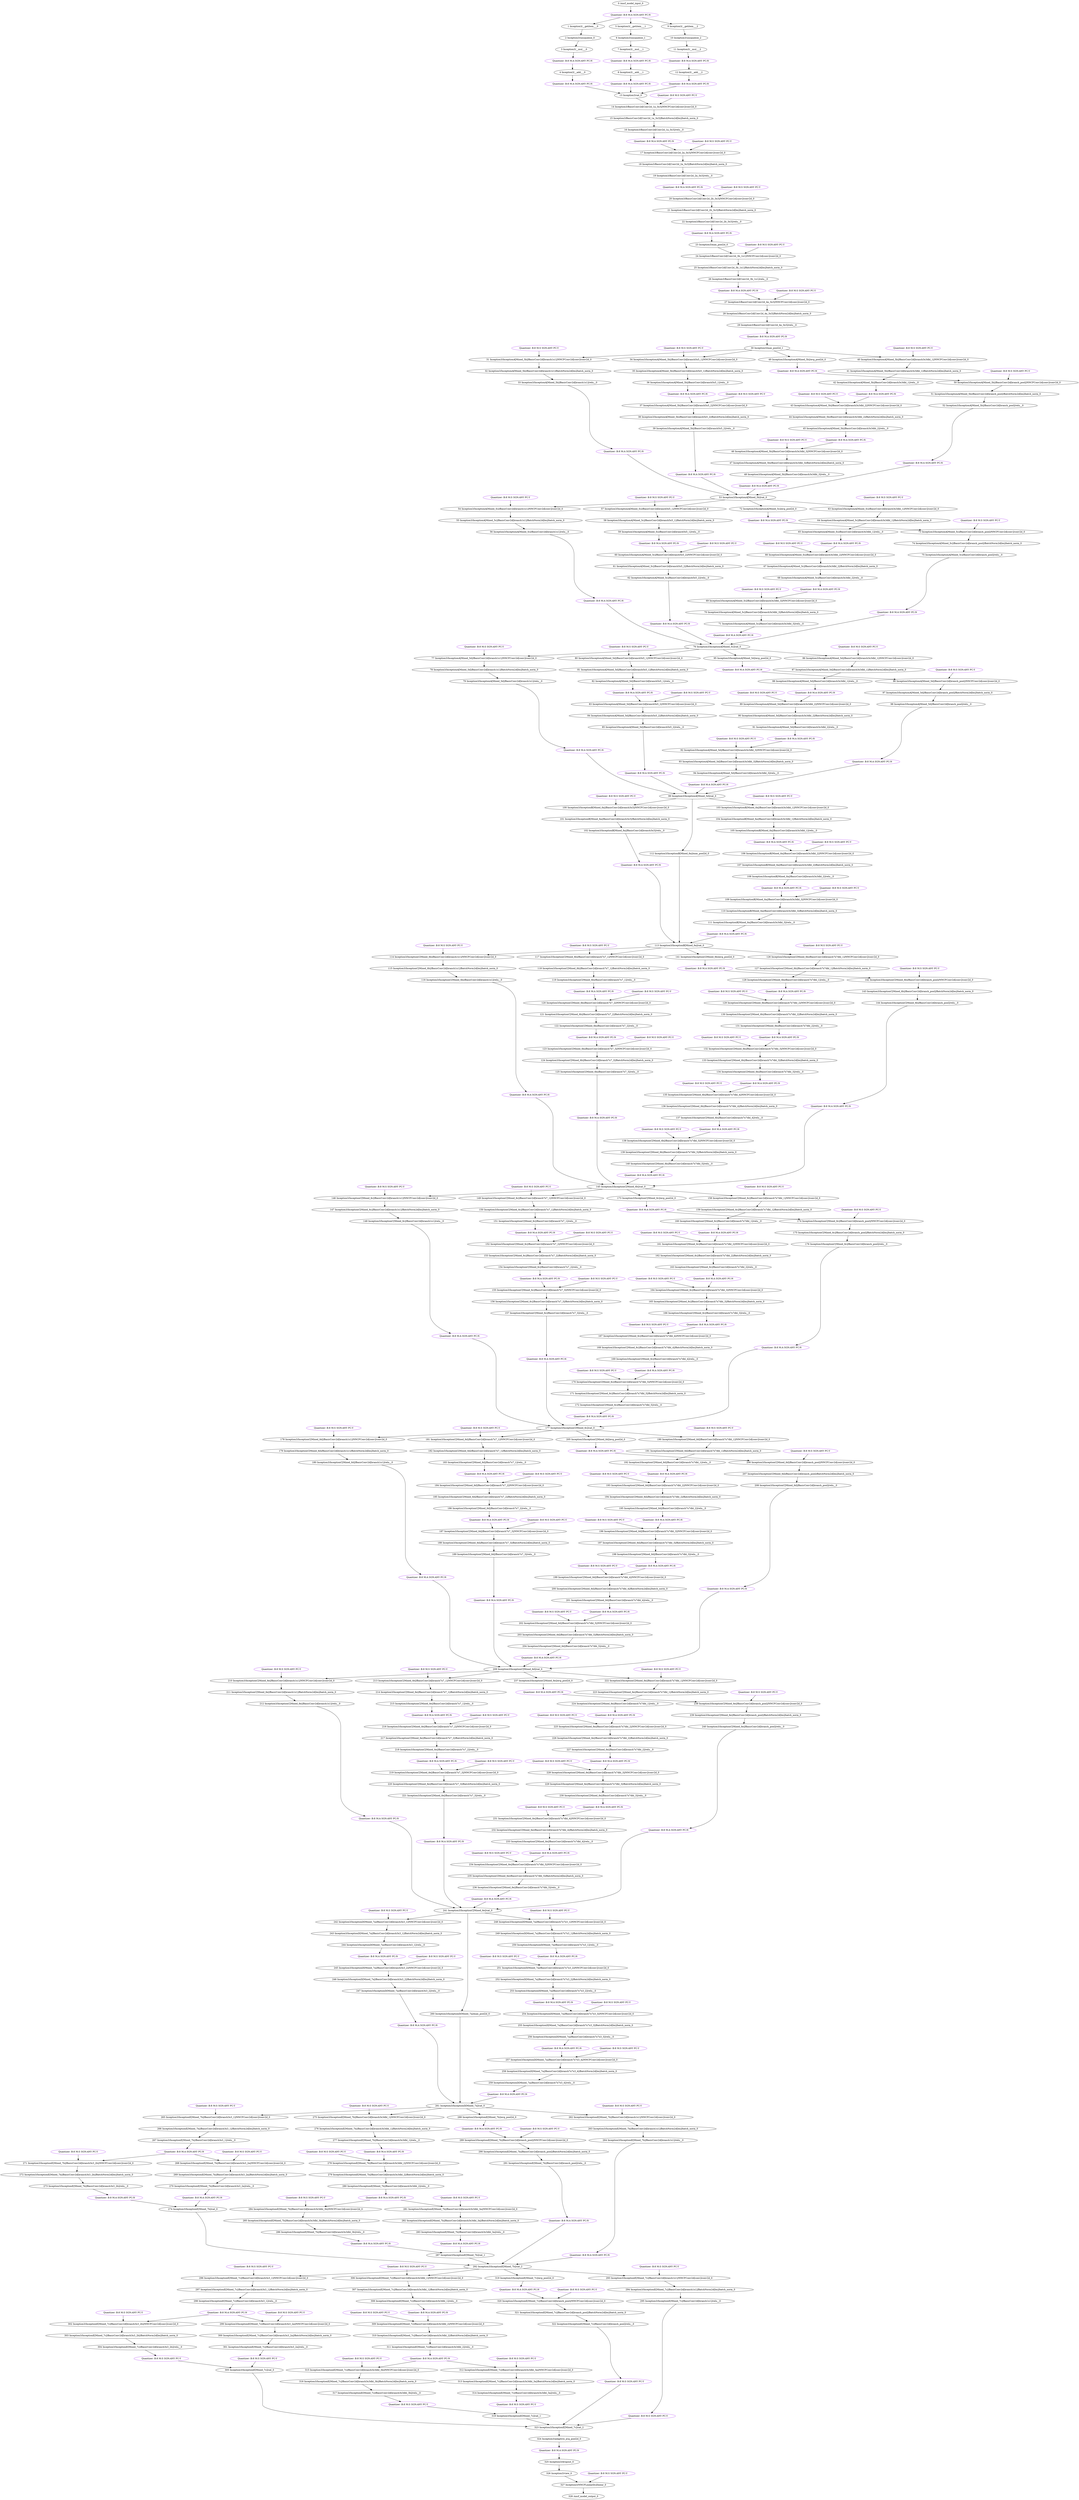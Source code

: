 strict digraph  {
"0 /nncf_model_input_0" [id=0, type=nncf_model_input];
"1 Inception3/__getitem___0" [id=1, type=__getitem__];
"2 Inception3/unsqueeze_0" [id=2, type=unsqueeze];
"3 Inception3/__mul___0" [id=3, type=__mul__];
"4 Inception3/__add___0" [id=4, type=__add__];
"5 Inception3/__getitem___1" [id=5, type=__getitem__];
"6 Inception3/unsqueeze_1" [id=6, type=unsqueeze];
"7 Inception3/__mul___1" [id=7, type=__mul__];
"8 Inception3/__add___1" [id=8, type=__add__];
"9 Inception3/__getitem___2" [id=9, type=__getitem__];
"10 Inception3/unsqueeze_2" [id=10, type=unsqueeze];
"11 Inception3/__mul___2" [id=11, type=__mul__];
"12 Inception3/__add___2" [id=12, type=__add__];
"13 Inception3/cat_0" [id=13, type=cat];
"14 Inception3/BasicConv2d[Conv2d_1a_3x3]/NNCFConv2d[conv]/conv2d_0" [id=14, type=conv2d];
"15 Inception3/BasicConv2d[Conv2d_1a_3x3]/BatchNorm2d[bn]/batch_norm_0" [id=15, type=batch_norm];
"16 Inception3/BasicConv2d[Conv2d_1a_3x3]/relu__0" [id=16, type=relu_];
"17 Inception3/BasicConv2d[Conv2d_2a_3x3]/NNCFConv2d[conv]/conv2d_0" [id=17, type=conv2d];
"18 Inception3/BasicConv2d[Conv2d_2a_3x3]/BatchNorm2d[bn]/batch_norm_0" [id=18, type=batch_norm];
"19 Inception3/BasicConv2d[Conv2d_2a_3x3]/relu__0" [id=19, type=relu_];
"20 Inception3/BasicConv2d[Conv2d_2b_3x3]/NNCFConv2d[conv]/conv2d_0" [id=20, type=conv2d];
"21 Inception3/BasicConv2d[Conv2d_2b_3x3]/BatchNorm2d[bn]/batch_norm_0" [id=21, type=batch_norm];
"22 Inception3/BasicConv2d[Conv2d_2b_3x3]/relu__0" [id=22, type=relu_];
"23 Inception3/max_pool2d_0" [id=23, type=max_pool2d];
"24 Inception3/BasicConv2d[Conv2d_3b_1x1]/NNCFConv2d[conv]/conv2d_0" [id=24, type=conv2d];
"25 Inception3/BasicConv2d[Conv2d_3b_1x1]/BatchNorm2d[bn]/batch_norm_0" [id=25, type=batch_norm];
"26 Inception3/BasicConv2d[Conv2d_3b_1x1]/relu__0" [id=26, type=relu_];
"27 Inception3/BasicConv2d[Conv2d_4a_3x3]/NNCFConv2d[conv]/conv2d_0" [id=27, type=conv2d];
"28 Inception3/BasicConv2d[Conv2d_4a_3x3]/BatchNorm2d[bn]/batch_norm_0" [id=28, type=batch_norm];
"29 Inception3/BasicConv2d[Conv2d_4a_3x3]/relu__0" [id=29, type=relu_];
"30 Inception3/max_pool2d_1" [id=30, type=max_pool2d];
"31 Inception3/InceptionA[Mixed_5b]/BasicConv2d[branch1x1]/NNCFConv2d[conv]/conv2d_0" [id=31, type=conv2d];
"32 Inception3/InceptionA[Mixed_5b]/BasicConv2d[branch1x1]/BatchNorm2d[bn]/batch_norm_0" [id=32, type=batch_norm];
"33 Inception3/InceptionA[Mixed_5b]/BasicConv2d[branch1x1]/relu__0" [id=33, type=relu_];
"34 Inception3/InceptionA[Mixed_5b]/BasicConv2d[branch5x5_1]/NNCFConv2d[conv]/conv2d_0" [id=34, type=conv2d];
"35 Inception3/InceptionA[Mixed_5b]/BasicConv2d[branch5x5_1]/BatchNorm2d[bn]/batch_norm_0" [id=35, type=batch_norm];
"36 Inception3/InceptionA[Mixed_5b]/BasicConv2d[branch5x5_1]/relu__0" [id=36, type=relu_];
"37 Inception3/InceptionA[Mixed_5b]/BasicConv2d[branch5x5_2]/NNCFConv2d[conv]/conv2d_0" [id=37, type=conv2d];
"38 Inception3/InceptionA[Mixed_5b]/BasicConv2d[branch5x5_2]/BatchNorm2d[bn]/batch_norm_0" [id=38, type=batch_norm];
"39 Inception3/InceptionA[Mixed_5b]/BasicConv2d[branch5x5_2]/relu__0" [id=39, type=relu_];
"40 Inception3/InceptionA[Mixed_5b]/BasicConv2d[branch3x3dbl_1]/NNCFConv2d[conv]/conv2d_0" [id=40, type=conv2d];
"41 Inception3/InceptionA[Mixed_5b]/BasicConv2d[branch3x3dbl_1]/BatchNorm2d[bn]/batch_norm_0" [id=41, type=batch_norm];
"42 Inception3/InceptionA[Mixed_5b]/BasicConv2d[branch3x3dbl_1]/relu__0" [id=42, type=relu_];
"43 Inception3/InceptionA[Mixed_5b]/BasicConv2d[branch3x3dbl_2]/NNCFConv2d[conv]/conv2d_0" [id=43, type=conv2d];
"44 Inception3/InceptionA[Mixed_5b]/BasicConv2d[branch3x3dbl_2]/BatchNorm2d[bn]/batch_norm_0" [id=44, type=batch_norm];
"45 Inception3/InceptionA[Mixed_5b]/BasicConv2d[branch3x3dbl_2]/relu__0" [id=45, type=relu_];
"46 Inception3/InceptionA[Mixed_5b]/BasicConv2d[branch3x3dbl_3]/NNCFConv2d[conv]/conv2d_0" [id=46, type=conv2d];
"47 Inception3/InceptionA[Mixed_5b]/BasicConv2d[branch3x3dbl_3]/BatchNorm2d[bn]/batch_norm_0" [id=47, type=batch_norm];
"48 Inception3/InceptionA[Mixed_5b]/BasicConv2d[branch3x3dbl_3]/relu__0" [id=48, type=relu_];
"49 Inception3/InceptionA[Mixed_5b]/avg_pool2d_0" [id=49, type=avg_pool2d];
"50 Inception3/InceptionA[Mixed_5b]/BasicConv2d[branch_pool]/NNCFConv2d[conv]/conv2d_0" [id=50, type=conv2d];
"51 Inception3/InceptionA[Mixed_5b]/BasicConv2d[branch_pool]/BatchNorm2d[bn]/batch_norm_0" [id=51, type=batch_norm];
"52 Inception3/InceptionA[Mixed_5b]/BasicConv2d[branch_pool]/relu__0" [id=52, type=relu_];
"53 Inception3/InceptionA[Mixed_5b]/cat_0" [id=53, type=cat];
"54 Inception3/InceptionA[Mixed_5c]/BasicConv2d[branch1x1]/NNCFConv2d[conv]/conv2d_0" [id=54, type=conv2d];
"55 Inception3/InceptionA[Mixed_5c]/BasicConv2d[branch1x1]/BatchNorm2d[bn]/batch_norm_0" [id=55, type=batch_norm];
"56 Inception3/InceptionA[Mixed_5c]/BasicConv2d[branch1x1]/relu__0" [id=56, type=relu_];
"57 Inception3/InceptionA[Mixed_5c]/BasicConv2d[branch5x5_1]/NNCFConv2d[conv]/conv2d_0" [id=57, type=conv2d];
"58 Inception3/InceptionA[Mixed_5c]/BasicConv2d[branch5x5_1]/BatchNorm2d[bn]/batch_norm_0" [id=58, type=batch_norm];
"59 Inception3/InceptionA[Mixed_5c]/BasicConv2d[branch5x5_1]/relu__0" [id=59, type=relu_];
"60 Inception3/InceptionA[Mixed_5c]/BasicConv2d[branch5x5_2]/NNCFConv2d[conv]/conv2d_0" [id=60, type=conv2d];
"61 Inception3/InceptionA[Mixed_5c]/BasicConv2d[branch5x5_2]/BatchNorm2d[bn]/batch_norm_0" [id=61, type=batch_norm];
"62 Inception3/InceptionA[Mixed_5c]/BasicConv2d[branch5x5_2]/relu__0" [id=62, type=relu_];
"63 Inception3/InceptionA[Mixed_5c]/BasicConv2d[branch3x3dbl_1]/NNCFConv2d[conv]/conv2d_0" [id=63, type=conv2d];
"64 Inception3/InceptionA[Mixed_5c]/BasicConv2d[branch3x3dbl_1]/BatchNorm2d[bn]/batch_norm_0" [id=64, type=batch_norm];
"65 Inception3/InceptionA[Mixed_5c]/BasicConv2d[branch3x3dbl_1]/relu__0" [id=65, type=relu_];
"66 Inception3/InceptionA[Mixed_5c]/BasicConv2d[branch3x3dbl_2]/NNCFConv2d[conv]/conv2d_0" [id=66, type=conv2d];
"67 Inception3/InceptionA[Mixed_5c]/BasicConv2d[branch3x3dbl_2]/BatchNorm2d[bn]/batch_norm_0" [id=67, type=batch_norm];
"68 Inception3/InceptionA[Mixed_5c]/BasicConv2d[branch3x3dbl_2]/relu__0" [id=68, type=relu_];
"69 Inception3/InceptionA[Mixed_5c]/BasicConv2d[branch3x3dbl_3]/NNCFConv2d[conv]/conv2d_0" [id=69, type=conv2d];
"70 Inception3/InceptionA[Mixed_5c]/BasicConv2d[branch3x3dbl_3]/BatchNorm2d[bn]/batch_norm_0" [id=70, type=batch_norm];
"71 Inception3/InceptionA[Mixed_5c]/BasicConv2d[branch3x3dbl_3]/relu__0" [id=71, type=relu_];
"72 Inception3/InceptionA[Mixed_5c]/avg_pool2d_0" [id=72, type=avg_pool2d];
"73 Inception3/InceptionA[Mixed_5c]/BasicConv2d[branch_pool]/NNCFConv2d[conv]/conv2d_0" [id=73, type=conv2d];
"74 Inception3/InceptionA[Mixed_5c]/BasicConv2d[branch_pool]/BatchNorm2d[bn]/batch_norm_0" [id=74, type=batch_norm];
"75 Inception3/InceptionA[Mixed_5c]/BasicConv2d[branch_pool]/relu__0" [id=75, type=relu_];
"76 Inception3/InceptionA[Mixed_5c]/cat_0" [id=76, type=cat];
"77 Inception3/InceptionA[Mixed_5d]/BasicConv2d[branch1x1]/NNCFConv2d[conv]/conv2d_0" [id=77, type=conv2d];
"78 Inception3/InceptionA[Mixed_5d]/BasicConv2d[branch1x1]/BatchNorm2d[bn]/batch_norm_0" [id=78, type=batch_norm];
"79 Inception3/InceptionA[Mixed_5d]/BasicConv2d[branch1x1]/relu__0" [id=79, type=relu_];
"80 Inception3/InceptionA[Mixed_5d]/BasicConv2d[branch5x5_1]/NNCFConv2d[conv]/conv2d_0" [id=80, type=conv2d];
"81 Inception3/InceptionA[Mixed_5d]/BasicConv2d[branch5x5_1]/BatchNorm2d[bn]/batch_norm_0" [id=81, type=batch_norm];
"82 Inception3/InceptionA[Mixed_5d]/BasicConv2d[branch5x5_1]/relu__0" [id=82, type=relu_];
"83 Inception3/InceptionA[Mixed_5d]/BasicConv2d[branch5x5_2]/NNCFConv2d[conv]/conv2d_0" [id=83, type=conv2d];
"84 Inception3/InceptionA[Mixed_5d]/BasicConv2d[branch5x5_2]/BatchNorm2d[bn]/batch_norm_0" [id=84, type=batch_norm];
"85 Inception3/InceptionA[Mixed_5d]/BasicConv2d[branch5x5_2]/relu__0" [id=85, type=relu_];
"86 Inception3/InceptionA[Mixed_5d]/BasicConv2d[branch3x3dbl_1]/NNCFConv2d[conv]/conv2d_0" [id=86, type=conv2d];
"87 Inception3/InceptionA[Mixed_5d]/BasicConv2d[branch3x3dbl_1]/BatchNorm2d[bn]/batch_norm_0" [id=87, type=batch_norm];
"88 Inception3/InceptionA[Mixed_5d]/BasicConv2d[branch3x3dbl_1]/relu__0" [id=88, type=relu_];
"89 Inception3/InceptionA[Mixed_5d]/BasicConv2d[branch3x3dbl_2]/NNCFConv2d[conv]/conv2d_0" [id=89, type=conv2d];
"90 Inception3/InceptionA[Mixed_5d]/BasicConv2d[branch3x3dbl_2]/BatchNorm2d[bn]/batch_norm_0" [id=90, type=batch_norm];
"91 Inception3/InceptionA[Mixed_5d]/BasicConv2d[branch3x3dbl_2]/relu__0" [id=91, type=relu_];
"92 Inception3/InceptionA[Mixed_5d]/BasicConv2d[branch3x3dbl_3]/NNCFConv2d[conv]/conv2d_0" [id=92, type=conv2d];
"93 Inception3/InceptionA[Mixed_5d]/BasicConv2d[branch3x3dbl_3]/BatchNorm2d[bn]/batch_norm_0" [id=93, type=batch_norm];
"94 Inception3/InceptionA[Mixed_5d]/BasicConv2d[branch3x3dbl_3]/relu__0" [id=94, type=relu_];
"95 Inception3/InceptionA[Mixed_5d]/avg_pool2d_0" [id=95, type=avg_pool2d];
"96 Inception3/InceptionA[Mixed_5d]/BasicConv2d[branch_pool]/NNCFConv2d[conv]/conv2d_0" [id=96, type=conv2d];
"97 Inception3/InceptionA[Mixed_5d]/BasicConv2d[branch_pool]/BatchNorm2d[bn]/batch_norm_0" [id=97, type=batch_norm];
"98 Inception3/InceptionA[Mixed_5d]/BasicConv2d[branch_pool]/relu__0" [id=98, type=relu_];
"99 Inception3/InceptionA[Mixed_5d]/cat_0" [id=99, type=cat];
"100 Inception3/InceptionB[Mixed_6a]/BasicConv2d[branch3x3]/NNCFConv2d[conv]/conv2d_0" [id=100, type=conv2d];
"101 Inception3/InceptionB[Mixed_6a]/BasicConv2d[branch3x3]/BatchNorm2d[bn]/batch_norm_0" [id=101, type=batch_norm];
"102 Inception3/InceptionB[Mixed_6a]/BasicConv2d[branch3x3]/relu__0" [id=102, type=relu_];
"103 Inception3/InceptionB[Mixed_6a]/BasicConv2d[branch3x3dbl_1]/NNCFConv2d[conv]/conv2d_0" [id=103, type=conv2d];
"104 Inception3/InceptionB[Mixed_6a]/BasicConv2d[branch3x3dbl_1]/BatchNorm2d[bn]/batch_norm_0" [id=104, type=batch_norm];
"105 Inception3/InceptionB[Mixed_6a]/BasicConv2d[branch3x3dbl_1]/relu__0" [id=105, type=relu_];
"106 Inception3/InceptionB[Mixed_6a]/BasicConv2d[branch3x3dbl_2]/NNCFConv2d[conv]/conv2d_0" [id=106, type=conv2d];
"107 Inception3/InceptionB[Mixed_6a]/BasicConv2d[branch3x3dbl_2]/BatchNorm2d[bn]/batch_norm_0" [id=107, type=batch_norm];
"108 Inception3/InceptionB[Mixed_6a]/BasicConv2d[branch3x3dbl_2]/relu__0" [id=108, type=relu_];
"109 Inception3/InceptionB[Mixed_6a]/BasicConv2d[branch3x3dbl_3]/NNCFConv2d[conv]/conv2d_0" [id=109, type=conv2d];
"110 Inception3/InceptionB[Mixed_6a]/BasicConv2d[branch3x3dbl_3]/BatchNorm2d[bn]/batch_norm_0" [id=110, type=batch_norm];
"111 Inception3/InceptionB[Mixed_6a]/BasicConv2d[branch3x3dbl_3]/relu__0" [id=111, type=relu_];
"112 Inception3/InceptionB[Mixed_6a]/max_pool2d_0" [id=112, type=max_pool2d];
"113 Inception3/InceptionB[Mixed_6a]/cat_0" [id=113, type=cat];
"114 Inception3/InceptionC[Mixed_6b]/BasicConv2d[branch1x1]/NNCFConv2d[conv]/conv2d_0" [id=114, type=conv2d];
"115 Inception3/InceptionC[Mixed_6b]/BasicConv2d[branch1x1]/BatchNorm2d[bn]/batch_norm_0" [id=115, type=batch_norm];
"116 Inception3/InceptionC[Mixed_6b]/BasicConv2d[branch1x1]/relu__0" [id=116, type=relu_];
"117 Inception3/InceptionC[Mixed_6b]/BasicConv2d[branch7x7_1]/NNCFConv2d[conv]/conv2d_0" [id=117, type=conv2d];
"118 Inception3/InceptionC[Mixed_6b]/BasicConv2d[branch7x7_1]/BatchNorm2d[bn]/batch_norm_0" [id=118, type=batch_norm];
"119 Inception3/InceptionC[Mixed_6b]/BasicConv2d[branch7x7_1]/relu__0" [id=119, type=relu_];
"120 Inception3/InceptionC[Mixed_6b]/BasicConv2d[branch7x7_2]/NNCFConv2d[conv]/conv2d_0" [id=120, type=conv2d];
"121 Inception3/InceptionC[Mixed_6b]/BasicConv2d[branch7x7_2]/BatchNorm2d[bn]/batch_norm_0" [id=121, type=batch_norm];
"122 Inception3/InceptionC[Mixed_6b]/BasicConv2d[branch7x7_2]/relu__0" [id=122, type=relu_];
"123 Inception3/InceptionC[Mixed_6b]/BasicConv2d[branch7x7_3]/NNCFConv2d[conv]/conv2d_0" [id=123, type=conv2d];
"124 Inception3/InceptionC[Mixed_6b]/BasicConv2d[branch7x7_3]/BatchNorm2d[bn]/batch_norm_0" [id=124, type=batch_norm];
"125 Inception3/InceptionC[Mixed_6b]/BasicConv2d[branch7x7_3]/relu__0" [id=125, type=relu_];
"126 Inception3/InceptionC[Mixed_6b]/BasicConv2d[branch7x7dbl_1]/NNCFConv2d[conv]/conv2d_0" [id=126, type=conv2d];
"127 Inception3/InceptionC[Mixed_6b]/BasicConv2d[branch7x7dbl_1]/BatchNorm2d[bn]/batch_norm_0" [id=127, type=batch_norm];
"128 Inception3/InceptionC[Mixed_6b]/BasicConv2d[branch7x7dbl_1]/relu__0" [id=128, type=relu_];
"129 Inception3/InceptionC[Mixed_6b]/BasicConv2d[branch7x7dbl_2]/NNCFConv2d[conv]/conv2d_0" [id=129, type=conv2d];
"130 Inception3/InceptionC[Mixed_6b]/BasicConv2d[branch7x7dbl_2]/BatchNorm2d[bn]/batch_norm_0" [id=130, type=batch_norm];
"131 Inception3/InceptionC[Mixed_6b]/BasicConv2d[branch7x7dbl_2]/relu__0" [id=131, type=relu_];
"132 Inception3/InceptionC[Mixed_6b]/BasicConv2d[branch7x7dbl_3]/NNCFConv2d[conv]/conv2d_0" [id=132, type=conv2d];
"133 Inception3/InceptionC[Mixed_6b]/BasicConv2d[branch7x7dbl_3]/BatchNorm2d[bn]/batch_norm_0" [id=133, type=batch_norm];
"134 Inception3/InceptionC[Mixed_6b]/BasicConv2d[branch7x7dbl_3]/relu__0" [id=134, type=relu_];
"135 Inception3/InceptionC[Mixed_6b]/BasicConv2d[branch7x7dbl_4]/NNCFConv2d[conv]/conv2d_0" [id=135, type=conv2d];
"136 Inception3/InceptionC[Mixed_6b]/BasicConv2d[branch7x7dbl_4]/BatchNorm2d[bn]/batch_norm_0" [id=136, type=batch_norm];
"137 Inception3/InceptionC[Mixed_6b]/BasicConv2d[branch7x7dbl_4]/relu__0" [id=137, type=relu_];
"138 Inception3/InceptionC[Mixed_6b]/BasicConv2d[branch7x7dbl_5]/NNCFConv2d[conv]/conv2d_0" [id=138, type=conv2d];
"139 Inception3/InceptionC[Mixed_6b]/BasicConv2d[branch7x7dbl_5]/BatchNorm2d[bn]/batch_norm_0" [id=139, type=batch_norm];
"140 Inception3/InceptionC[Mixed_6b]/BasicConv2d[branch7x7dbl_5]/relu__0" [id=140, type=relu_];
"141 Inception3/InceptionC[Mixed_6b]/avg_pool2d_0" [id=141, type=avg_pool2d];
"142 Inception3/InceptionC[Mixed_6b]/BasicConv2d[branch_pool]/NNCFConv2d[conv]/conv2d_0" [id=142, type=conv2d];
"143 Inception3/InceptionC[Mixed_6b]/BasicConv2d[branch_pool]/BatchNorm2d[bn]/batch_norm_0" [id=143, type=batch_norm];
"144 Inception3/InceptionC[Mixed_6b]/BasicConv2d[branch_pool]/relu__0" [id=144, type=relu_];
"145 Inception3/InceptionC[Mixed_6b]/cat_0" [id=145, type=cat];
"146 Inception3/InceptionC[Mixed_6c]/BasicConv2d[branch1x1]/NNCFConv2d[conv]/conv2d_0" [id=146, type=conv2d];
"147 Inception3/InceptionC[Mixed_6c]/BasicConv2d[branch1x1]/BatchNorm2d[bn]/batch_norm_0" [id=147, type=batch_norm];
"148 Inception3/InceptionC[Mixed_6c]/BasicConv2d[branch1x1]/relu__0" [id=148, type=relu_];
"149 Inception3/InceptionC[Mixed_6c]/BasicConv2d[branch7x7_1]/NNCFConv2d[conv]/conv2d_0" [id=149, type=conv2d];
"150 Inception3/InceptionC[Mixed_6c]/BasicConv2d[branch7x7_1]/BatchNorm2d[bn]/batch_norm_0" [id=150, type=batch_norm];
"151 Inception3/InceptionC[Mixed_6c]/BasicConv2d[branch7x7_1]/relu__0" [id=151, type=relu_];
"152 Inception3/InceptionC[Mixed_6c]/BasicConv2d[branch7x7_2]/NNCFConv2d[conv]/conv2d_0" [id=152, type=conv2d];
"153 Inception3/InceptionC[Mixed_6c]/BasicConv2d[branch7x7_2]/BatchNorm2d[bn]/batch_norm_0" [id=153, type=batch_norm];
"154 Inception3/InceptionC[Mixed_6c]/BasicConv2d[branch7x7_2]/relu__0" [id=154, type=relu_];
"155 Inception3/InceptionC[Mixed_6c]/BasicConv2d[branch7x7_3]/NNCFConv2d[conv]/conv2d_0" [id=155, type=conv2d];
"156 Inception3/InceptionC[Mixed_6c]/BasicConv2d[branch7x7_3]/BatchNorm2d[bn]/batch_norm_0" [id=156, type=batch_norm];
"157 Inception3/InceptionC[Mixed_6c]/BasicConv2d[branch7x7_3]/relu__0" [id=157, type=relu_];
"158 Inception3/InceptionC[Mixed_6c]/BasicConv2d[branch7x7dbl_1]/NNCFConv2d[conv]/conv2d_0" [id=158, type=conv2d];
"159 Inception3/InceptionC[Mixed_6c]/BasicConv2d[branch7x7dbl_1]/BatchNorm2d[bn]/batch_norm_0" [id=159, type=batch_norm];
"160 Inception3/InceptionC[Mixed_6c]/BasicConv2d[branch7x7dbl_1]/relu__0" [id=160, type=relu_];
"161 Inception3/InceptionC[Mixed_6c]/BasicConv2d[branch7x7dbl_2]/NNCFConv2d[conv]/conv2d_0" [id=161, type=conv2d];
"162 Inception3/InceptionC[Mixed_6c]/BasicConv2d[branch7x7dbl_2]/BatchNorm2d[bn]/batch_norm_0" [id=162, type=batch_norm];
"163 Inception3/InceptionC[Mixed_6c]/BasicConv2d[branch7x7dbl_2]/relu__0" [id=163, type=relu_];
"164 Inception3/InceptionC[Mixed_6c]/BasicConv2d[branch7x7dbl_3]/NNCFConv2d[conv]/conv2d_0" [id=164, type=conv2d];
"165 Inception3/InceptionC[Mixed_6c]/BasicConv2d[branch7x7dbl_3]/BatchNorm2d[bn]/batch_norm_0" [id=165, type=batch_norm];
"166 Inception3/InceptionC[Mixed_6c]/BasicConv2d[branch7x7dbl_3]/relu__0" [id=166, type=relu_];
"167 Inception3/InceptionC[Mixed_6c]/BasicConv2d[branch7x7dbl_4]/NNCFConv2d[conv]/conv2d_0" [id=167, type=conv2d];
"168 Inception3/InceptionC[Mixed_6c]/BasicConv2d[branch7x7dbl_4]/BatchNorm2d[bn]/batch_norm_0" [id=168, type=batch_norm];
"169 Inception3/InceptionC[Mixed_6c]/BasicConv2d[branch7x7dbl_4]/relu__0" [id=169, type=relu_];
"170 Inception3/InceptionC[Mixed_6c]/BasicConv2d[branch7x7dbl_5]/NNCFConv2d[conv]/conv2d_0" [id=170, type=conv2d];
"171 Inception3/InceptionC[Mixed_6c]/BasicConv2d[branch7x7dbl_5]/BatchNorm2d[bn]/batch_norm_0" [id=171, type=batch_norm];
"172 Inception3/InceptionC[Mixed_6c]/BasicConv2d[branch7x7dbl_5]/relu__0" [id=172, type=relu_];
"173 Inception3/InceptionC[Mixed_6c]/avg_pool2d_0" [id=173, type=avg_pool2d];
"174 Inception3/InceptionC[Mixed_6c]/BasicConv2d[branch_pool]/NNCFConv2d[conv]/conv2d_0" [id=174, type=conv2d];
"175 Inception3/InceptionC[Mixed_6c]/BasicConv2d[branch_pool]/BatchNorm2d[bn]/batch_norm_0" [id=175, type=batch_norm];
"176 Inception3/InceptionC[Mixed_6c]/BasicConv2d[branch_pool]/relu__0" [id=176, type=relu_];
"177 Inception3/InceptionC[Mixed_6c]/cat_0" [id=177, type=cat];
"178 Inception3/InceptionC[Mixed_6d]/BasicConv2d[branch1x1]/NNCFConv2d[conv]/conv2d_0" [id=178, type=conv2d];
"179 Inception3/InceptionC[Mixed_6d]/BasicConv2d[branch1x1]/BatchNorm2d[bn]/batch_norm_0" [id=179, type=batch_norm];
"180 Inception3/InceptionC[Mixed_6d]/BasicConv2d[branch1x1]/relu__0" [id=180, type=relu_];
"181 Inception3/InceptionC[Mixed_6d]/BasicConv2d[branch7x7_1]/NNCFConv2d[conv]/conv2d_0" [id=181, type=conv2d];
"182 Inception3/InceptionC[Mixed_6d]/BasicConv2d[branch7x7_1]/BatchNorm2d[bn]/batch_norm_0" [id=182, type=batch_norm];
"183 Inception3/InceptionC[Mixed_6d]/BasicConv2d[branch7x7_1]/relu__0" [id=183, type=relu_];
"184 Inception3/InceptionC[Mixed_6d]/BasicConv2d[branch7x7_2]/NNCFConv2d[conv]/conv2d_0" [id=184, type=conv2d];
"185 Inception3/InceptionC[Mixed_6d]/BasicConv2d[branch7x7_2]/BatchNorm2d[bn]/batch_norm_0" [id=185, type=batch_norm];
"186 Inception3/InceptionC[Mixed_6d]/BasicConv2d[branch7x7_2]/relu__0" [id=186, type=relu_];
"187 Inception3/InceptionC[Mixed_6d]/BasicConv2d[branch7x7_3]/NNCFConv2d[conv]/conv2d_0" [id=187, type=conv2d];
"188 Inception3/InceptionC[Mixed_6d]/BasicConv2d[branch7x7_3]/BatchNorm2d[bn]/batch_norm_0" [id=188, type=batch_norm];
"189 Inception3/InceptionC[Mixed_6d]/BasicConv2d[branch7x7_3]/relu__0" [id=189, type=relu_];
"190 Inception3/InceptionC[Mixed_6d]/BasicConv2d[branch7x7dbl_1]/NNCFConv2d[conv]/conv2d_0" [id=190, type=conv2d];
"191 Inception3/InceptionC[Mixed_6d]/BasicConv2d[branch7x7dbl_1]/BatchNorm2d[bn]/batch_norm_0" [id=191, type=batch_norm];
"192 Inception3/InceptionC[Mixed_6d]/BasicConv2d[branch7x7dbl_1]/relu__0" [id=192, type=relu_];
"193 Inception3/InceptionC[Mixed_6d]/BasicConv2d[branch7x7dbl_2]/NNCFConv2d[conv]/conv2d_0" [id=193, type=conv2d];
"194 Inception3/InceptionC[Mixed_6d]/BasicConv2d[branch7x7dbl_2]/BatchNorm2d[bn]/batch_norm_0" [id=194, type=batch_norm];
"195 Inception3/InceptionC[Mixed_6d]/BasicConv2d[branch7x7dbl_2]/relu__0" [id=195, type=relu_];
"196 Inception3/InceptionC[Mixed_6d]/BasicConv2d[branch7x7dbl_3]/NNCFConv2d[conv]/conv2d_0" [id=196, type=conv2d];
"197 Inception3/InceptionC[Mixed_6d]/BasicConv2d[branch7x7dbl_3]/BatchNorm2d[bn]/batch_norm_0" [id=197, type=batch_norm];
"198 Inception3/InceptionC[Mixed_6d]/BasicConv2d[branch7x7dbl_3]/relu__0" [id=198, type=relu_];
"199 Inception3/InceptionC[Mixed_6d]/BasicConv2d[branch7x7dbl_4]/NNCFConv2d[conv]/conv2d_0" [id=199, type=conv2d];
"200 Inception3/InceptionC[Mixed_6d]/BasicConv2d[branch7x7dbl_4]/BatchNorm2d[bn]/batch_norm_0" [id=200, type=batch_norm];
"201 Inception3/InceptionC[Mixed_6d]/BasicConv2d[branch7x7dbl_4]/relu__0" [id=201, type=relu_];
"202 Inception3/InceptionC[Mixed_6d]/BasicConv2d[branch7x7dbl_5]/NNCFConv2d[conv]/conv2d_0" [id=202, type=conv2d];
"203 Inception3/InceptionC[Mixed_6d]/BasicConv2d[branch7x7dbl_5]/BatchNorm2d[bn]/batch_norm_0" [id=203, type=batch_norm];
"204 Inception3/InceptionC[Mixed_6d]/BasicConv2d[branch7x7dbl_5]/relu__0" [id=204, type=relu_];
"205 Inception3/InceptionC[Mixed_6d]/avg_pool2d_0" [id=205, type=avg_pool2d];
"206 Inception3/InceptionC[Mixed_6d]/BasicConv2d[branch_pool]/NNCFConv2d[conv]/conv2d_0" [id=206, type=conv2d];
"207 Inception3/InceptionC[Mixed_6d]/BasicConv2d[branch_pool]/BatchNorm2d[bn]/batch_norm_0" [id=207, type=batch_norm];
"208 Inception3/InceptionC[Mixed_6d]/BasicConv2d[branch_pool]/relu__0" [id=208, type=relu_];
"209 Inception3/InceptionC[Mixed_6d]/cat_0" [id=209, type=cat];
"210 Inception3/InceptionC[Mixed_6e]/BasicConv2d[branch1x1]/NNCFConv2d[conv]/conv2d_0" [id=210, type=conv2d];
"211 Inception3/InceptionC[Mixed_6e]/BasicConv2d[branch1x1]/BatchNorm2d[bn]/batch_norm_0" [id=211, type=batch_norm];
"212 Inception3/InceptionC[Mixed_6e]/BasicConv2d[branch1x1]/relu__0" [id=212, type=relu_];
"213 Inception3/InceptionC[Mixed_6e]/BasicConv2d[branch7x7_1]/NNCFConv2d[conv]/conv2d_0" [id=213, type=conv2d];
"214 Inception3/InceptionC[Mixed_6e]/BasicConv2d[branch7x7_1]/BatchNorm2d[bn]/batch_norm_0" [id=214, type=batch_norm];
"215 Inception3/InceptionC[Mixed_6e]/BasicConv2d[branch7x7_1]/relu__0" [id=215, type=relu_];
"216 Inception3/InceptionC[Mixed_6e]/BasicConv2d[branch7x7_2]/NNCFConv2d[conv]/conv2d_0" [id=216, type=conv2d];
"217 Inception3/InceptionC[Mixed_6e]/BasicConv2d[branch7x7_2]/BatchNorm2d[bn]/batch_norm_0" [id=217, type=batch_norm];
"218 Inception3/InceptionC[Mixed_6e]/BasicConv2d[branch7x7_2]/relu__0" [id=218, type=relu_];
"219 Inception3/InceptionC[Mixed_6e]/BasicConv2d[branch7x7_3]/NNCFConv2d[conv]/conv2d_0" [id=219, type=conv2d];
"220 Inception3/InceptionC[Mixed_6e]/BasicConv2d[branch7x7_3]/BatchNorm2d[bn]/batch_norm_0" [id=220, type=batch_norm];
"221 Inception3/InceptionC[Mixed_6e]/BasicConv2d[branch7x7_3]/relu__0" [id=221, type=relu_];
"222 Inception3/InceptionC[Mixed_6e]/BasicConv2d[branch7x7dbl_1]/NNCFConv2d[conv]/conv2d_0" [id=222, type=conv2d];
"223 Inception3/InceptionC[Mixed_6e]/BasicConv2d[branch7x7dbl_1]/BatchNorm2d[bn]/batch_norm_0" [id=223, type=batch_norm];
"224 Inception3/InceptionC[Mixed_6e]/BasicConv2d[branch7x7dbl_1]/relu__0" [id=224, type=relu_];
"225 Inception3/InceptionC[Mixed_6e]/BasicConv2d[branch7x7dbl_2]/NNCFConv2d[conv]/conv2d_0" [id=225, type=conv2d];
"226 Inception3/InceptionC[Mixed_6e]/BasicConv2d[branch7x7dbl_2]/BatchNorm2d[bn]/batch_norm_0" [id=226, type=batch_norm];
"227 Inception3/InceptionC[Mixed_6e]/BasicConv2d[branch7x7dbl_2]/relu__0" [id=227, type=relu_];
"228 Inception3/InceptionC[Mixed_6e]/BasicConv2d[branch7x7dbl_3]/NNCFConv2d[conv]/conv2d_0" [id=228, type=conv2d];
"229 Inception3/InceptionC[Mixed_6e]/BasicConv2d[branch7x7dbl_3]/BatchNorm2d[bn]/batch_norm_0" [id=229, type=batch_norm];
"230 Inception3/InceptionC[Mixed_6e]/BasicConv2d[branch7x7dbl_3]/relu__0" [id=230, type=relu_];
"231 Inception3/InceptionC[Mixed_6e]/BasicConv2d[branch7x7dbl_4]/NNCFConv2d[conv]/conv2d_0" [id=231, type=conv2d];
"232 Inception3/InceptionC[Mixed_6e]/BasicConv2d[branch7x7dbl_4]/BatchNorm2d[bn]/batch_norm_0" [id=232, type=batch_norm];
"233 Inception3/InceptionC[Mixed_6e]/BasicConv2d[branch7x7dbl_4]/relu__0" [id=233, type=relu_];
"234 Inception3/InceptionC[Mixed_6e]/BasicConv2d[branch7x7dbl_5]/NNCFConv2d[conv]/conv2d_0" [id=234, type=conv2d];
"235 Inception3/InceptionC[Mixed_6e]/BasicConv2d[branch7x7dbl_5]/BatchNorm2d[bn]/batch_norm_0" [id=235, type=batch_norm];
"236 Inception3/InceptionC[Mixed_6e]/BasicConv2d[branch7x7dbl_5]/relu__0" [id=236, type=relu_];
"237 Inception3/InceptionC[Mixed_6e]/avg_pool2d_0" [id=237, type=avg_pool2d];
"238 Inception3/InceptionC[Mixed_6e]/BasicConv2d[branch_pool]/NNCFConv2d[conv]/conv2d_0" [id=238, type=conv2d];
"239 Inception3/InceptionC[Mixed_6e]/BasicConv2d[branch_pool]/BatchNorm2d[bn]/batch_norm_0" [id=239, type=batch_norm];
"240 Inception3/InceptionC[Mixed_6e]/BasicConv2d[branch_pool]/relu__0" [id=240, type=relu_];
"241 Inception3/InceptionC[Mixed_6e]/cat_0" [id=241, type=cat];
"242 Inception3/InceptionD[Mixed_7a]/BasicConv2d[branch3x3_1]/NNCFConv2d[conv]/conv2d_0" [id=242, type=conv2d];
"243 Inception3/InceptionD[Mixed_7a]/BasicConv2d[branch3x3_1]/BatchNorm2d[bn]/batch_norm_0" [id=243, type=batch_norm];
"244 Inception3/InceptionD[Mixed_7a]/BasicConv2d[branch3x3_1]/relu__0" [id=244, type=relu_];
"245 Inception3/InceptionD[Mixed_7a]/BasicConv2d[branch3x3_2]/NNCFConv2d[conv]/conv2d_0" [id=245, type=conv2d];
"246 Inception3/InceptionD[Mixed_7a]/BasicConv2d[branch3x3_2]/BatchNorm2d[bn]/batch_norm_0" [id=246, type=batch_norm];
"247 Inception3/InceptionD[Mixed_7a]/BasicConv2d[branch3x3_2]/relu__0" [id=247, type=relu_];
"248 Inception3/InceptionD[Mixed_7a]/BasicConv2d[branch7x7x3_1]/NNCFConv2d[conv]/conv2d_0" [id=248, type=conv2d];
"249 Inception3/InceptionD[Mixed_7a]/BasicConv2d[branch7x7x3_1]/BatchNorm2d[bn]/batch_norm_0" [id=249, type=batch_norm];
"250 Inception3/InceptionD[Mixed_7a]/BasicConv2d[branch7x7x3_1]/relu__0" [id=250, type=relu_];
"251 Inception3/InceptionD[Mixed_7a]/BasicConv2d[branch7x7x3_2]/NNCFConv2d[conv]/conv2d_0" [id=251, type=conv2d];
"252 Inception3/InceptionD[Mixed_7a]/BasicConv2d[branch7x7x3_2]/BatchNorm2d[bn]/batch_norm_0" [id=252, type=batch_norm];
"253 Inception3/InceptionD[Mixed_7a]/BasicConv2d[branch7x7x3_2]/relu__0" [id=253, type=relu_];
"254 Inception3/InceptionD[Mixed_7a]/BasicConv2d[branch7x7x3_3]/NNCFConv2d[conv]/conv2d_0" [id=254, type=conv2d];
"255 Inception3/InceptionD[Mixed_7a]/BasicConv2d[branch7x7x3_3]/BatchNorm2d[bn]/batch_norm_0" [id=255, type=batch_norm];
"256 Inception3/InceptionD[Mixed_7a]/BasicConv2d[branch7x7x3_3]/relu__0" [id=256, type=relu_];
"257 Inception3/InceptionD[Mixed_7a]/BasicConv2d[branch7x7x3_4]/NNCFConv2d[conv]/conv2d_0" [id=257, type=conv2d];
"258 Inception3/InceptionD[Mixed_7a]/BasicConv2d[branch7x7x3_4]/BatchNorm2d[bn]/batch_norm_0" [id=258, type=batch_norm];
"259 Inception3/InceptionD[Mixed_7a]/BasicConv2d[branch7x7x3_4]/relu__0" [id=259, type=relu_];
"260 Inception3/InceptionD[Mixed_7a]/max_pool2d_0" [id=260, type=max_pool2d];
"261 Inception3/InceptionD[Mixed_7a]/cat_0" [id=261, type=cat];
"262 Inception3/InceptionE[Mixed_7b]/BasicConv2d[branch1x1]/NNCFConv2d[conv]/conv2d_0" [id=262, type=conv2d];
"263 Inception3/InceptionE[Mixed_7b]/BasicConv2d[branch1x1]/BatchNorm2d[bn]/batch_norm_0" [id=263, type=batch_norm];
"264 Inception3/InceptionE[Mixed_7b]/BasicConv2d[branch1x1]/relu__0" [id=264, type=relu_];
"265 Inception3/InceptionE[Mixed_7b]/BasicConv2d[branch3x3_1]/NNCFConv2d[conv]/conv2d_0" [id=265, type=conv2d];
"266 Inception3/InceptionE[Mixed_7b]/BasicConv2d[branch3x3_1]/BatchNorm2d[bn]/batch_norm_0" [id=266, type=batch_norm];
"267 Inception3/InceptionE[Mixed_7b]/BasicConv2d[branch3x3_1]/relu__0" [id=267, type=relu_];
"268 Inception3/InceptionE[Mixed_7b]/BasicConv2d[branch3x3_2a]/NNCFConv2d[conv]/conv2d_0" [id=268, type=conv2d];
"269 Inception3/InceptionE[Mixed_7b]/BasicConv2d[branch3x3_2a]/BatchNorm2d[bn]/batch_norm_0" [id=269, type=batch_norm];
"270 Inception3/InceptionE[Mixed_7b]/BasicConv2d[branch3x3_2a]/relu__0" [id=270, type=relu_];
"271 Inception3/InceptionE[Mixed_7b]/BasicConv2d[branch3x3_2b]/NNCFConv2d[conv]/conv2d_0" [id=271, type=conv2d];
"272 Inception3/InceptionE[Mixed_7b]/BasicConv2d[branch3x3_2b]/BatchNorm2d[bn]/batch_norm_0" [id=272, type=batch_norm];
"273 Inception3/InceptionE[Mixed_7b]/BasicConv2d[branch3x3_2b]/relu__0" [id=273, type=relu_];
"274 Inception3/InceptionE[Mixed_7b]/cat_0" [id=274, type=cat];
"275 Inception3/InceptionE[Mixed_7b]/BasicConv2d[branch3x3dbl_1]/NNCFConv2d[conv]/conv2d_0" [id=275, type=conv2d];
"276 Inception3/InceptionE[Mixed_7b]/BasicConv2d[branch3x3dbl_1]/BatchNorm2d[bn]/batch_norm_0" [id=276, type=batch_norm];
"277 Inception3/InceptionE[Mixed_7b]/BasicConv2d[branch3x3dbl_1]/relu__0" [id=277, type=relu_];
"278 Inception3/InceptionE[Mixed_7b]/BasicConv2d[branch3x3dbl_2]/NNCFConv2d[conv]/conv2d_0" [id=278, type=conv2d];
"279 Inception3/InceptionE[Mixed_7b]/BasicConv2d[branch3x3dbl_2]/BatchNorm2d[bn]/batch_norm_0" [id=279, type=batch_norm];
"280 Inception3/InceptionE[Mixed_7b]/BasicConv2d[branch3x3dbl_2]/relu__0" [id=280, type=relu_];
"281 Inception3/InceptionE[Mixed_7b]/BasicConv2d[branch3x3dbl_3a]/NNCFConv2d[conv]/conv2d_0" [id=281, type=conv2d];
"282 Inception3/InceptionE[Mixed_7b]/BasicConv2d[branch3x3dbl_3a]/BatchNorm2d[bn]/batch_norm_0" [id=282, type=batch_norm];
"283 Inception3/InceptionE[Mixed_7b]/BasicConv2d[branch3x3dbl_3a]/relu__0" [id=283, type=relu_];
"284 Inception3/InceptionE[Mixed_7b]/BasicConv2d[branch3x3dbl_3b]/NNCFConv2d[conv]/conv2d_0" [id=284, type=conv2d];
"285 Inception3/InceptionE[Mixed_7b]/BasicConv2d[branch3x3dbl_3b]/BatchNorm2d[bn]/batch_norm_0" [id=285, type=batch_norm];
"286 Inception3/InceptionE[Mixed_7b]/BasicConv2d[branch3x3dbl_3b]/relu__0" [id=286, type=relu_];
"287 Inception3/InceptionE[Mixed_7b]/cat_1" [id=287, type=cat];
"288 Inception3/InceptionE[Mixed_7b]/avg_pool2d_0" [id=288, type=avg_pool2d];
"289 Inception3/InceptionE[Mixed_7b]/BasicConv2d[branch_pool]/NNCFConv2d[conv]/conv2d_0" [id=289, type=conv2d];
"290 Inception3/InceptionE[Mixed_7b]/BasicConv2d[branch_pool]/BatchNorm2d[bn]/batch_norm_0" [id=290, type=batch_norm];
"291 Inception3/InceptionE[Mixed_7b]/BasicConv2d[branch_pool]/relu__0" [id=291, type=relu_];
"292 Inception3/InceptionE[Mixed_7b]/cat_2" [id=292, type=cat];
"293 Inception3/InceptionE[Mixed_7c]/BasicConv2d[branch1x1]/NNCFConv2d[conv]/conv2d_0" [id=293, type=conv2d];
"294 Inception3/InceptionE[Mixed_7c]/BasicConv2d[branch1x1]/BatchNorm2d[bn]/batch_norm_0" [id=294, type=batch_norm];
"295 Inception3/InceptionE[Mixed_7c]/BasicConv2d[branch1x1]/relu__0" [id=295, type=relu_];
"296 Inception3/InceptionE[Mixed_7c]/BasicConv2d[branch3x3_1]/NNCFConv2d[conv]/conv2d_0" [id=296, type=conv2d];
"297 Inception3/InceptionE[Mixed_7c]/BasicConv2d[branch3x3_1]/BatchNorm2d[bn]/batch_norm_0" [id=297, type=batch_norm];
"298 Inception3/InceptionE[Mixed_7c]/BasicConv2d[branch3x3_1]/relu__0" [id=298, type=relu_];
"299 Inception3/InceptionE[Mixed_7c]/BasicConv2d[branch3x3_2a]/NNCFConv2d[conv]/conv2d_0" [id=299, type=conv2d];
"300 Inception3/InceptionE[Mixed_7c]/BasicConv2d[branch3x3_2a]/BatchNorm2d[bn]/batch_norm_0" [id=300, type=batch_norm];
"301 Inception3/InceptionE[Mixed_7c]/BasicConv2d[branch3x3_2a]/relu__0" [id=301, type=relu_];
"302 Inception3/InceptionE[Mixed_7c]/BasicConv2d[branch3x3_2b]/NNCFConv2d[conv]/conv2d_0" [id=302, type=conv2d];
"303 Inception3/InceptionE[Mixed_7c]/BasicConv2d[branch3x3_2b]/BatchNorm2d[bn]/batch_norm_0" [id=303, type=batch_norm];
"304 Inception3/InceptionE[Mixed_7c]/BasicConv2d[branch3x3_2b]/relu__0" [id=304, type=relu_];
"305 Inception3/InceptionE[Mixed_7c]/cat_0" [id=305, type=cat];
"306 Inception3/InceptionE[Mixed_7c]/BasicConv2d[branch3x3dbl_1]/NNCFConv2d[conv]/conv2d_0" [id=306, type=conv2d];
"307 Inception3/InceptionE[Mixed_7c]/BasicConv2d[branch3x3dbl_1]/BatchNorm2d[bn]/batch_norm_0" [id=307, type=batch_norm];
"308 Inception3/InceptionE[Mixed_7c]/BasicConv2d[branch3x3dbl_1]/relu__0" [id=308, type=relu_];
"309 Inception3/InceptionE[Mixed_7c]/BasicConv2d[branch3x3dbl_2]/NNCFConv2d[conv]/conv2d_0" [id=309, type=conv2d];
"310 Inception3/InceptionE[Mixed_7c]/BasicConv2d[branch3x3dbl_2]/BatchNorm2d[bn]/batch_norm_0" [id=310, type=batch_norm];
"311 Inception3/InceptionE[Mixed_7c]/BasicConv2d[branch3x3dbl_2]/relu__0" [id=311, type=relu_];
"312 Inception3/InceptionE[Mixed_7c]/BasicConv2d[branch3x3dbl_3a]/NNCFConv2d[conv]/conv2d_0" [id=312, type=conv2d];
"313 Inception3/InceptionE[Mixed_7c]/BasicConv2d[branch3x3dbl_3a]/BatchNorm2d[bn]/batch_norm_0" [id=313, type=batch_norm];
"314 Inception3/InceptionE[Mixed_7c]/BasicConv2d[branch3x3dbl_3a]/relu__0" [id=314, type=relu_];
"315 Inception3/InceptionE[Mixed_7c]/BasicConv2d[branch3x3dbl_3b]/NNCFConv2d[conv]/conv2d_0" [id=315, type=conv2d];
"316 Inception3/InceptionE[Mixed_7c]/BasicConv2d[branch3x3dbl_3b]/BatchNorm2d[bn]/batch_norm_0" [id=316, type=batch_norm];
"317 Inception3/InceptionE[Mixed_7c]/BasicConv2d[branch3x3dbl_3b]/relu__0" [id=317, type=relu_];
"318 Inception3/InceptionE[Mixed_7c]/cat_1" [id=318, type=cat];
"319 Inception3/InceptionE[Mixed_7c]/avg_pool2d_0" [id=319, type=avg_pool2d];
"320 Inception3/InceptionE[Mixed_7c]/BasicConv2d[branch_pool]/NNCFConv2d[conv]/conv2d_0" [id=320, type=conv2d];
"321 Inception3/InceptionE[Mixed_7c]/BasicConv2d[branch_pool]/BatchNorm2d[bn]/batch_norm_0" [id=321, type=batch_norm];
"322 Inception3/InceptionE[Mixed_7c]/BasicConv2d[branch_pool]/relu__0" [id=322, type=relu_];
"323 Inception3/InceptionE[Mixed_7c]/cat_2" [id=323, type=cat];
"324 Inception3/adaptive_avg_pool2d_0" [id=324, type=adaptive_avg_pool2d];
"325 Inception3/dropout_0" [id=325, type=dropout];
"326 Inception3/view_0" [id=326, type=view];
"327 Inception3/NNCFLinear[fc]/linear_0" [id=327, type=linear];
"328 /nncf_model_output_0" [id=328, type=nncf_model_output];
"/nncf_model_input_0|OUT" [color=purple, id=0, label="Quantizer: B:8 M:A SGN:ANY PC:N"];
"Inception3/__mul___0|OUT" [color=purple, id=3, label="Quantizer: B:8 M:A SGN:ANY PC:N"];
"Inception3/__add___0|OUT" [color=purple, id=4, label="Quantizer: B:8 M:A SGN:ANY PC:N"];
"Inception3/__mul___1|OUT" [color=purple, id=7, label="Quantizer: B:8 M:A SGN:ANY PC:N"];
"Inception3/__add___1|OUT" [color=purple, id=8, label="Quantizer: B:8 M:A SGN:ANY PC:N"];
"Inception3/__mul___2|OUT" [color=purple, id=11, label="Quantizer: B:8 M:A SGN:ANY PC:N"];
"Inception3/__add___2|OUT" [color=purple, id=12, label="Quantizer: B:8 M:A SGN:ANY PC:N"];
"Inception3/BasicConv2d[Conv2d_1a_3x3]/NNCFConv2d[conv]/conv2d_0|WEIGHT" [color=purple, id=14, label="Quantizer: B:8 M:S SGN:ANY PC:Y"];
"Inception3/BasicConv2d[Conv2d_1a_3x3]/relu__0|OUT" [color=purple, id=16, label="Quantizer: B:8 M:A SGN:ANY PC:N"];
"Inception3/BasicConv2d[Conv2d_2a_3x3]/NNCFConv2d[conv]/conv2d_0|WEIGHT" [color=purple, id=17, label="Quantizer: B:8 M:S SGN:ANY PC:Y"];
"Inception3/BasicConv2d[Conv2d_2a_3x3]/relu__0|OUT" [color=purple, id=19, label="Quantizer: B:8 M:A SGN:ANY PC:N"];
"Inception3/BasicConv2d[Conv2d_2b_3x3]/NNCFConv2d[conv]/conv2d_0|WEIGHT" [color=purple, id=20, label="Quantizer: B:8 M:S SGN:ANY PC:Y"];
"Inception3/BasicConv2d[Conv2d_2b_3x3]/relu__0|OUT" [color=purple, id=22, label="Quantizer: B:8 M:A SGN:ANY PC:N"];
"Inception3/BasicConv2d[Conv2d_3b_1x1]/NNCFConv2d[conv]/conv2d_0|WEIGHT" [color=purple, id=24, label="Quantizer: B:8 M:S SGN:ANY PC:Y"];
"Inception3/BasicConv2d[Conv2d_3b_1x1]/relu__0|OUT" [color=purple, id=26, label="Quantizer: B:8 M:A SGN:ANY PC:N"];
"Inception3/BasicConv2d[Conv2d_4a_3x3]/NNCFConv2d[conv]/conv2d_0|WEIGHT" [color=purple, id=27, label="Quantizer: B:8 M:S SGN:ANY PC:Y"];
"Inception3/BasicConv2d[Conv2d_4a_3x3]/relu__0|OUT" [color=purple, id=29, label="Quantizer: B:8 M:A SGN:ANY PC:N"];
"Inception3/InceptionA[Mixed_5b]/BasicConv2d[branch1x1]/NNCFConv2d[conv]/conv2d_0|WEIGHT" [color=purple, id=31, label="Quantizer: B:8 M:S SGN:ANY PC:Y"];
"Inception3/InceptionA[Mixed_5b]/BasicConv2d[branch1x1]/relu__0|OUT" [color=purple, id=33, label="Quantizer: B:8 M:A SGN:ANY PC:N"];
"Inception3/InceptionA[Mixed_5b]/BasicConv2d[branch5x5_1]/NNCFConv2d[conv]/conv2d_0|WEIGHT" [color=purple, id=34, label="Quantizer: B:8 M:S SGN:ANY PC:Y"];
"Inception3/InceptionA[Mixed_5b]/BasicConv2d[branch5x5_1]/relu__0|OUT" [color=purple, id=36, label="Quantizer: B:8 M:A SGN:ANY PC:N"];
"Inception3/InceptionA[Mixed_5b]/BasicConv2d[branch5x5_2]/NNCFConv2d[conv]/conv2d_0|WEIGHT" [color=purple, id=37, label="Quantizer: B:8 M:S SGN:ANY PC:Y"];
"Inception3/InceptionA[Mixed_5b]/BasicConv2d[branch5x5_2]/relu__0|OUT" [color=purple, id=39, label="Quantizer: B:8 M:A SGN:ANY PC:N"];
"Inception3/InceptionA[Mixed_5b]/BasicConv2d[branch3x3dbl_1]/NNCFConv2d[conv]/conv2d_0|WEIGHT" [color=purple, id=40, label="Quantizer: B:8 M:S SGN:ANY PC:Y"];
"Inception3/InceptionA[Mixed_5b]/BasicConv2d[branch3x3dbl_1]/relu__0|OUT" [color=purple, id=42, label="Quantizer: B:8 M:A SGN:ANY PC:N"];
"Inception3/InceptionA[Mixed_5b]/BasicConv2d[branch3x3dbl_2]/NNCFConv2d[conv]/conv2d_0|WEIGHT" [color=purple, id=43, label="Quantizer: B:8 M:S SGN:ANY PC:Y"];
"Inception3/InceptionA[Mixed_5b]/BasicConv2d[branch3x3dbl_2]/relu__0|OUT" [color=purple, id=45, label="Quantizer: B:8 M:A SGN:ANY PC:N"];
"Inception3/InceptionA[Mixed_5b]/BasicConv2d[branch3x3dbl_3]/NNCFConv2d[conv]/conv2d_0|WEIGHT" [color=purple, id=46, label="Quantizer: B:8 M:S SGN:ANY PC:Y"];
"Inception3/InceptionA[Mixed_5b]/BasicConv2d[branch3x3dbl_3]/relu__0|OUT" [color=purple, id=48, label="Quantizer: B:8 M:A SGN:ANY PC:N"];
"Inception3/InceptionA[Mixed_5b]/avg_pool2d_0|OUT" [color=purple, id=49, label="Quantizer: B:8 M:A SGN:ANY PC:N"];
"Inception3/InceptionA[Mixed_5b]/BasicConv2d[branch_pool]/NNCFConv2d[conv]/conv2d_0|WEIGHT" [color=purple, id=50, label="Quantizer: B:8 M:S SGN:ANY PC:Y"];
"Inception3/InceptionA[Mixed_5b]/BasicConv2d[branch_pool]/relu__0|OUT" [color=purple, id=52, label="Quantizer: B:8 M:A SGN:ANY PC:N"];
"Inception3/InceptionA[Mixed_5c]/BasicConv2d[branch1x1]/NNCFConv2d[conv]/conv2d_0|WEIGHT" [color=purple, id=54, label="Quantizer: B:8 M:S SGN:ANY PC:Y"];
"Inception3/InceptionA[Mixed_5c]/BasicConv2d[branch1x1]/relu__0|OUT" [color=purple, id=56, label="Quantizer: B:8 M:A SGN:ANY PC:N"];
"Inception3/InceptionA[Mixed_5c]/BasicConv2d[branch5x5_1]/NNCFConv2d[conv]/conv2d_0|WEIGHT" [color=purple, id=57, label="Quantizer: B:8 M:S SGN:ANY PC:Y"];
"Inception3/InceptionA[Mixed_5c]/BasicConv2d[branch5x5_1]/relu__0|OUT" [color=purple, id=59, label="Quantizer: B:8 M:A SGN:ANY PC:N"];
"Inception3/InceptionA[Mixed_5c]/BasicConv2d[branch5x5_2]/NNCFConv2d[conv]/conv2d_0|WEIGHT" [color=purple, id=60, label="Quantizer: B:8 M:S SGN:ANY PC:Y"];
"Inception3/InceptionA[Mixed_5c]/BasicConv2d[branch5x5_2]/relu__0|OUT" [color=purple, id=62, label="Quantizer: B:8 M:A SGN:ANY PC:N"];
"Inception3/InceptionA[Mixed_5c]/BasicConv2d[branch3x3dbl_1]/NNCFConv2d[conv]/conv2d_0|WEIGHT" [color=purple, id=63, label="Quantizer: B:8 M:S SGN:ANY PC:Y"];
"Inception3/InceptionA[Mixed_5c]/BasicConv2d[branch3x3dbl_1]/relu__0|OUT" [color=purple, id=65, label="Quantizer: B:8 M:A SGN:ANY PC:N"];
"Inception3/InceptionA[Mixed_5c]/BasicConv2d[branch3x3dbl_2]/NNCFConv2d[conv]/conv2d_0|WEIGHT" [color=purple, id=66, label="Quantizer: B:8 M:S SGN:ANY PC:Y"];
"Inception3/InceptionA[Mixed_5c]/BasicConv2d[branch3x3dbl_2]/relu__0|OUT" [color=purple, id=68, label="Quantizer: B:8 M:A SGN:ANY PC:N"];
"Inception3/InceptionA[Mixed_5c]/BasicConv2d[branch3x3dbl_3]/NNCFConv2d[conv]/conv2d_0|WEIGHT" [color=purple, id=69, label="Quantizer: B:8 M:S SGN:ANY PC:Y"];
"Inception3/InceptionA[Mixed_5c]/BasicConv2d[branch3x3dbl_3]/relu__0|OUT" [color=purple, id=71, label="Quantizer: B:8 M:A SGN:ANY PC:N"];
"Inception3/InceptionA[Mixed_5c]/avg_pool2d_0|OUT" [color=purple, id=72, label="Quantizer: B:8 M:A SGN:ANY PC:N"];
"Inception3/InceptionA[Mixed_5c]/BasicConv2d[branch_pool]/NNCFConv2d[conv]/conv2d_0|WEIGHT" [color=purple, id=73, label="Quantizer: B:8 M:S SGN:ANY PC:Y"];
"Inception3/InceptionA[Mixed_5c]/BasicConv2d[branch_pool]/relu__0|OUT" [color=purple, id=75, label="Quantizer: B:8 M:A SGN:ANY PC:N"];
"Inception3/InceptionA[Mixed_5d]/BasicConv2d[branch1x1]/NNCFConv2d[conv]/conv2d_0|WEIGHT" [color=purple, id=77, label="Quantizer: B:8 M:S SGN:ANY PC:Y"];
"Inception3/InceptionA[Mixed_5d]/BasicConv2d[branch1x1]/relu__0|OUT" [color=purple, id=79, label="Quantizer: B:8 M:A SGN:ANY PC:N"];
"Inception3/InceptionA[Mixed_5d]/BasicConv2d[branch5x5_1]/NNCFConv2d[conv]/conv2d_0|WEIGHT" [color=purple, id=80, label="Quantizer: B:8 M:S SGN:ANY PC:Y"];
"Inception3/InceptionA[Mixed_5d]/BasicConv2d[branch5x5_1]/relu__0|OUT" [color=purple, id=82, label="Quantizer: B:8 M:A SGN:ANY PC:N"];
"Inception3/InceptionA[Mixed_5d]/BasicConv2d[branch5x5_2]/NNCFConv2d[conv]/conv2d_0|WEIGHT" [color=purple, id=83, label="Quantizer: B:8 M:S SGN:ANY PC:Y"];
"Inception3/InceptionA[Mixed_5d]/BasicConv2d[branch5x5_2]/relu__0|OUT" [color=purple, id=85, label="Quantizer: B:8 M:A SGN:ANY PC:N"];
"Inception3/InceptionA[Mixed_5d]/BasicConv2d[branch3x3dbl_1]/NNCFConv2d[conv]/conv2d_0|WEIGHT" [color=purple, id=86, label="Quantizer: B:8 M:S SGN:ANY PC:Y"];
"Inception3/InceptionA[Mixed_5d]/BasicConv2d[branch3x3dbl_1]/relu__0|OUT" [color=purple, id=88, label="Quantizer: B:8 M:A SGN:ANY PC:N"];
"Inception3/InceptionA[Mixed_5d]/BasicConv2d[branch3x3dbl_2]/NNCFConv2d[conv]/conv2d_0|WEIGHT" [color=purple, id=89, label="Quantizer: B:8 M:S SGN:ANY PC:Y"];
"Inception3/InceptionA[Mixed_5d]/BasicConv2d[branch3x3dbl_2]/relu__0|OUT" [color=purple, id=91, label="Quantizer: B:8 M:A SGN:ANY PC:N"];
"Inception3/InceptionA[Mixed_5d]/BasicConv2d[branch3x3dbl_3]/NNCFConv2d[conv]/conv2d_0|WEIGHT" [color=purple, id=92, label="Quantizer: B:8 M:S SGN:ANY PC:Y"];
"Inception3/InceptionA[Mixed_5d]/BasicConv2d[branch3x3dbl_3]/relu__0|OUT" [color=purple, id=94, label="Quantizer: B:8 M:A SGN:ANY PC:N"];
"Inception3/InceptionA[Mixed_5d]/avg_pool2d_0|OUT" [color=purple, id=95, label="Quantizer: B:8 M:A SGN:ANY PC:N"];
"Inception3/InceptionA[Mixed_5d]/BasicConv2d[branch_pool]/NNCFConv2d[conv]/conv2d_0|WEIGHT" [color=purple, id=96, label="Quantizer: B:8 M:S SGN:ANY PC:Y"];
"Inception3/InceptionA[Mixed_5d]/BasicConv2d[branch_pool]/relu__0|OUT" [color=purple, id=98, label="Quantizer: B:8 M:A SGN:ANY PC:N"];
"Inception3/InceptionB[Mixed_6a]/BasicConv2d[branch3x3]/NNCFConv2d[conv]/conv2d_0|WEIGHT" [color=purple, id=100, label="Quantizer: B:8 M:S SGN:ANY PC:Y"];
"Inception3/InceptionB[Mixed_6a]/BasicConv2d[branch3x3]/relu__0|OUT" [color=purple, id=102, label="Quantizer: B:8 M:A SGN:ANY PC:N"];
"Inception3/InceptionB[Mixed_6a]/BasicConv2d[branch3x3dbl_1]/NNCFConv2d[conv]/conv2d_0|WEIGHT" [color=purple, id=103, label="Quantizer: B:8 M:S SGN:ANY PC:Y"];
"Inception3/InceptionB[Mixed_6a]/BasicConv2d[branch3x3dbl_1]/relu__0|OUT" [color=purple, id=105, label="Quantizer: B:8 M:A SGN:ANY PC:N"];
"Inception3/InceptionB[Mixed_6a]/BasicConv2d[branch3x3dbl_2]/NNCFConv2d[conv]/conv2d_0|WEIGHT" [color=purple, id=106, label="Quantizer: B:8 M:S SGN:ANY PC:Y"];
"Inception3/InceptionB[Mixed_6a]/BasicConv2d[branch3x3dbl_2]/relu__0|OUT" [color=purple, id=108, label="Quantizer: B:8 M:A SGN:ANY PC:N"];
"Inception3/InceptionB[Mixed_6a]/BasicConv2d[branch3x3dbl_3]/NNCFConv2d[conv]/conv2d_0|WEIGHT" [color=purple, id=109, label="Quantizer: B:8 M:S SGN:ANY PC:Y"];
"Inception3/InceptionB[Mixed_6a]/BasicConv2d[branch3x3dbl_3]/relu__0|OUT" [color=purple, id=111, label="Quantizer: B:8 M:A SGN:ANY PC:N"];
"Inception3/InceptionC[Mixed_6b]/BasicConv2d[branch1x1]/NNCFConv2d[conv]/conv2d_0|WEIGHT" [color=purple, id=114, label="Quantizer: B:8 M:S SGN:ANY PC:Y"];
"Inception3/InceptionC[Mixed_6b]/BasicConv2d[branch1x1]/relu__0|OUT" [color=purple, id=116, label="Quantizer: B:8 M:A SGN:ANY PC:N"];
"Inception3/InceptionC[Mixed_6b]/BasicConv2d[branch7x7_1]/NNCFConv2d[conv]/conv2d_0|WEIGHT" [color=purple, id=117, label="Quantizer: B:8 M:S SGN:ANY PC:Y"];
"Inception3/InceptionC[Mixed_6b]/BasicConv2d[branch7x7_1]/relu__0|OUT" [color=purple, id=119, label="Quantizer: B:8 M:A SGN:ANY PC:N"];
"Inception3/InceptionC[Mixed_6b]/BasicConv2d[branch7x7_2]/NNCFConv2d[conv]/conv2d_0|WEIGHT" [color=purple, id=120, label="Quantizer: B:8 M:S SGN:ANY PC:Y"];
"Inception3/InceptionC[Mixed_6b]/BasicConv2d[branch7x7_2]/relu__0|OUT" [color=purple, id=122, label="Quantizer: B:8 M:A SGN:ANY PC:N"];
"Inception3/InceptionC[Mixed_6b]/BasicConv2d[branch7x7_3]/NNCFConv2d[conv]/conv2d_0|WEIGHT" [color=purple, id=123, label="Quantizer: B:8 M:S SGN:ANY PC:Y"];
"Inception3/InceptionC[Mixed_6b]/BasicConv2d[branch7x7_3]/relu__0|OUT" [color=purple, id=125, label="Quantizer: B:8 M:A SGN:ANY PC:N"];
"Inception3/InceptionC[Mixed_6b]/BasicConv2d[branch7x7dbl_1]/NNCFConv2d[conv]/conv2d_0|WEIGHT" [color=purple, id=126, label="Quantizer: B:8 M:S SGN:ANY PC:Y"];
"Inception3/InceptionC[Mixed_6b]/BasicConv2d[branch7x7dbl_1]/relu__0|OUT" [color=purple, id=128, label="Quantizer: B:8 M:A SGN:ANY PC:N"];
"Inception3/InceptionC[Mixed_6b]/BasicConv2d[branch7x7dbl_2]/NNCFConv2d[conv]/conv2d_0|WEIGHT" [color=purple, id=129, label="Quantizer: B:8 M:S SGN:ANY PC:Y"];
"Inception3/InceptionC[Mixed_6b]/BasicConv2d[branch7x7dbl_2]/relu__0|OUT" [color=purple, id=131, label="Quantizer: B:8 M:A SGN:ANY PC:N"];
"Inception3/InceptionC[Mixed_6b]/BasicConv2d[branch7x7dbl_3]/NNCFConv2d[conv]/conv2d_0|WEIGHT" [color=purple, id=132, label="Quantizer: B:8 M:S SGN:ANY PC:Y"];
"Inception3/InceptionC[Mixed_6b]/BasicConv2d[branch7x7dbl_3]/relu__0|OUT" [color=purple, id=134, label="Quantizer: B:8 M:A SGN:ANY PC:N"];
"Inception3/InceptionC[Mixed_6b]/BasicConv2d[branch7x7dbl_4]/NNCFConv2d[conv]/conv2d_0|WEIGHT" [color=purple, id=135, label="Quantizer: B:8 M:S SGN:ANY PC:Y"];
"Inception3/InceptionC[Mixed_6b]/BasicConv2d[branch7x7dbl_4]/relu__0|OUT" [color=purple, id=137, label="Quantizer: B:8 M:A SGN:ANY PC:N"];
"Inception3/InceptionC[Mixed_6b]/BasicConv2d[branch7x7dbl_5]/NNCFConv2d[conv]/conv2d_0|WEIGHT" [color=purple, id=138, label="Quantizer: B:8 M:S SGN:ANY PC:Y"];
"Inception3/InceptionC[Mixed_6b]/BasicConv2d[branch7x7dbl_5]/relu__0|OUT" [color=purple, id=140, label="Quantizer: B:8 M:A SGN:ANY PC:N"];
"Inception3/InceptionC[Mixed_6b]/avg_pool2d_0|OUT" [color=purple, id=141, label="Quantizer: B:8 M:A SGN:ANY PC:N"];
"Inception3/InceptionC[Mixed_6b]/BasicConv2d[branch_pool]/NNCFConv2d[conv]/conv2d_0|WEIGHT" [color=purple, id=142, label="Quantizer: B:8 M:S SGN:ANY PC:Y"];
"Inception3/InceptionC[Mixed_6b]/BasicConv2d[branch_pool]/relu__0|OUT" [color=purple, id=144, label="Quantizer: B:8 M:A SGN:ANY PC:N"];
"Inception3/InceptionC[Mixed_6c]/BasicConv2d[branch1x1]/NNCFConv2d[conv]/conv2d_0|WEIGHT" [color=purple, id=146, label="Quantizer: B:8 M:S SGN:ANY PC:Y"];
"Inception3/InceptionC[Mixed_6c]/BasicConv2d[branch1x1]/relu__0|OUT" [color=purple, id=148, label="Quantizer: B:8 M:A SGN:ANY PC:N"];
"Inception3/InceptionC[Mixed_6c]/BasicConv2d[branch7x7_1]/NNCFConv2d[conv]/conv2d_0|WEIGHT" [color=purple, id=149, label="Quantizer: B:8 M:S SGN:ANY PC:Y"];
"Inception3/InceptionC[Mixed_6c]/BasicConv2d[branch7x7_1]/relu__0|OUT" [color=purple, id=151, label="Quantizer: B:8 M:A SGN:ANY PC:N"];
"Inception3/InceptionC[Mixed_6c]/BasicConv2d[branch7x7_2]/NNCFConv2d[conv]/conv2d_0|WEIGHT" [color=purple, id=152, label="Quantizer: B:8 M:S SGN:ANY PC:Y"];
"Inception3/InceptionC[Mixed_6c]/BasicConv2d[branch7x7_2]/relu__0|OUT" [color=purple, id=154, label="Quantizer: B:8 M:A SGN:ANY PC:N"];
"Inception3/InceptionC[Mixed_6c]/BasicConv2d[branch7x7_3]/NNCFConv2d[conv]/conv2d_0|WEIGHT" [color=purple, id=155, label="Quantizer: B:8 M:S SGN:ANY PC:Y"];
"Inception3/InceptionC[Mixed_6c]/BasicConv2d[branch7x7_3]/relu__0|OUT" [color=purple, id=157, label="Quantizer: B:8 M:A SGN:ANY PC:N"];
"Inception3/InceptionC[Mixed_6c]/BasicConv2d[branch7x7dbl_1]/NNCFConv2d[conv]/conv2d_0|WEIGHT" [color=purple, id=158, label="Quantizer: B:8 M:S SGN:ANY PC:Y"];
"Inception3/InceptionC[Mixed_6c]/BasicConv2d[branch7x7dbl_1]/relu__0|OUT" [color=purple, id=160, label="Quantizer: B:8 M:A SGN:ANY PC:N"];
"Inception3/InceptionC[Mixed_6c]/BasicConv2d[branch7x7dbl_2]/NNCFConv2d[conv]/conv2d_0|WEIGHT" [color=purple, id=161, label="Quantizer: B:8 M:S SGN:ANY PC:Y"];
"Inception3/InceptionC[Mixed_6c]/BasicConv2d[branch7x7dbl_2]/relu__0|OUT" [color=purple, id=163, label="Quantizer: B:8 M:A SGN:ANY PC:N"];
"Inception3/InceptionC[Mixed_6c]/BasicConv2d[branch7x7dbl_3]/NNCFConv2d[conv]/conv2d_0|WEIGHT" [color=purple, id=164, label="Quantizer: B:8 M:S SGN:ANY PC:Y"];
"Inception3/InceptionC[Mixed_6c]/BasicConv2d[branch7x7dbl_3]/relu__0|OUT" [color=purple, id=166, label="Quantizer: B:8 M:A SGN:ANY PC:N"];
"Inception3/InceptionC[Mixed_6c]/BasicConv2d[branch7x7dbl_4]/NNCFConv2d[conv]/conv2d_0|WEIGHT" [color=purple, id=167, label="Quantizer: B:8 M:S SGN:ANY PC:Y"];
"Inception3/InceptionC[Mixed_6c]/BasicConv2d[branch7x7dbl_4]/relu__0|OUT" [color=purple, id=169, label="Quantizer: B:8 M:A SGN:ANY PC:N"];
"Inception3/InceptionC[Mixed_6c]/BasicConv2d[branch7x7dbl_5]/NNCFConv2d[conv]/conv2d_0|WEIGHT" [color=purple, id=170, label="Quantizer: B:8 M:S SGN:ANY PC:Y"];
"Inception3/InceptionC[Mixed_6c]/BasicConv2d[branch7x7dbl_5]/relu__0|OUT" [color=purple, id=172, label="Quantizer: B:8 M:A SGN:ANY PC:N"];
"Inception3/InceptionC[Mixed_6c]/avg_pool2d_0|OUT" [color=purple, id=173, label="Quantizer: B:8 M:A SGN:ANY PC:N"];
"Inception3/InceptionC[Mixed_6c]/BasicConv2d[branch_pool]/NNCFConv2d[conv]/conv2d_0|WEIGHT" [color=purple, id=174, label="Quantizer: B:8 M:S SGN:ANY PC:Y"];
"Inception3/InceptionC[Mixed_6c]/BasicConv2d[branch_pool]/relu__0|OUT" [color=purple, id=176, label="Quantizer: B:8 M:A SGN:ANY PC:N"];
"Inception3/InceptionC[Mixed_6d]/BasicConv2d[branch1x1]/NNCFConv2d[conv]/conv2d_0|WEIGHT" [color=purple, id=178, label="Quantizer: B:8 M:S SGN:ANY PC:Y"];
"Inception3/InceptionC[Mixed_6d]/BasicConv2d[branch1x1]/relu__0|OUT" [color=purple, id=180, label="Quantizer: B:8 M:A SGN:ANY PC:N"];
"Inception3/InceptionC[Mixed_6d]/BasicConv2d[branch7x7_1]/NNCFConv2d[conv]/conv2d_0|WEIGHT" [color=purple, id=181, label="Quantizer: B:8 M:S SGN:ANY PC:Y"];
"Inception3/InceptionC[Mixed_6d]/BasicConv2d[branch7x7_1]/relu__0|OUT" [color=purple, id=183, label="Quantizer: B:8 M:A SGN:ANY PC:N"];
"Inception3/InceptionC[Mixed_6d]/BasicConv2d[branch7x7_2]/NNCFConv2d[conv]/conv2d_0|WEIGHT" [color=purple, id=184, label="Quantizer: B:8 M:S SGN:ANY PC:Y"];
"Inception3/InceptionC[Mixed_6d]/BasicConv2d[branch7x7_2]/relu__0|OUT" [color=purple, id=186, label="Quantizer: B:8 M:A SGN:ANY PC:N"];
"Inception3/InceptionC[Mixed_6d]/BasicConv2d[branch7x7_3]/NNCFConv2d[conv]/conv2d_0|WEIGHT" [color=purple, id=187, label="Quantizer: B:8 M:S SGN:ANY PC:Y"];
"Inception3/InceptionC[Mixed_6d]/BasicConv2d[branch7x7_3]/relu__0|OUT" [color=purple, id=189, label="Quantizer: B:8 M:A SGN:ANY PC:N"];
"Inception3/InceptionC[Mixed_6d]/BasicConv2d[branch7x7dbl_1]/NNCFConv2d[conv]/conv2d_0|WEIGHT" [color=purple, id=190, label="Quantizer: B:8 M:S SGN:ANY PC:Y"];
"Inception3/InceptionC[Mixed_6d]/BasicConv2d[branch7x7dbl_1]/relu__0|OUT" [color=purple, id=192, label="Quantizer: B:8 M:A SGN:ANY PC:N"];
"Inception3/InceptionC[Mixed_6d]/BasicConv2d[branch7x7dbl_2]/NNCFConv2d[conv]/conv2d_0|WEIGHT" [color=purple, id=193, label="Quantizer: B:8 M:S SGN:ANY PC:Y"];
"Inception3/InceptionC[Mixed_6d]/BasicConv2d[branch7x7dbl_2]/relu__0|OUT" [color=purple, id=195, label="Quantizer: B:8 M:A SGN:ANY PC:N"];
"Inception3/InceptionC[Mixed_6d]/BasicConv2d[branch7x7dbl_3]/NNCFConv2d[conv]/conv2d_0|WEIGHT" [color=purple, id=196, label="Quantizer: B:8 M:S SGN:ANY PC:Y"];
"Inception3/InceptionC[Mixed_6d]/BasicConv2d[branch7x7dbl_3]/relu__0|OUT" [color=purple, id=198, label="Quantizer: B:8 M:A SGN:ANY PC:N"];
"Inception3/InceptionC[Mixed_6d]/BasicConv2d[branch7x7dbl_4]/NNCFConv2d[conv]/conv2d_0|WEIGHT" [color=purple, id=199, label="Quantizer: B:8 M:S SGN:ANY PC:Y"];
"Inception3/InceptionC[Mixed_6d]/BasicConv2d[branch7x7dbl_4]/relu__0|OUT" [color=purple, id=201, label="Quantizer: B:8 M:A SGN:ANY PC:N"];
"Inception3/InceptionC[Mixed_6d]/BasicConv2d[branch7x7dbl_5]/NNCFConv2d[conv]/conv2d_0|WEIGHT" [color=purple, id=202, label="Quantizer: B:8 M:S SGN:ANY PC:Y"];
"Inception3/InceptionC[Mixed_6d]/BasicConv2d[branch7x7dbl_5]/relu__0|OUT" [color=purple, id=204, label="Quantizer: B:8 M:A SGN:ANY PC:N"];
"Inception3/InceptionC[Mixed_6d]/avg_pool2d_0|OUT" [color=purple, id=205, label="Quantizer: B:8 M:A SGN:ANY PC:N"];
"Inception3/InceptionC[Mixed_6d]/BasicConv2d[branch_pool]/NNCFConv2d[conv]/conv2d_0|WEIGHT" [color=purple, id=206, label="Quantizer: B:8 M:S SGN:ANY PC:Y"];
"Inception3/InceptionC[Mixed_6d]/BasicConv2d[branch_pool]/relu__0|OUT" [color=purple, id=208, label="Quantizer: B:8 M:A SGN:ANY PC:N"];
"Inception3/InceptionC[Mixed_6e]/BasicConv2d[branch1x1]/NNCFConv2d[conv]/conv2d_0|WEIGHT" [color=purple, id=210, label="Quantizer: B:8 M:S SGN:ANY PC:Y"];
"Inception3/InceptionC[Mixed_6e]/BasicConv2d[branch1x1]/relu__0|OUT" [color=purple, id=212, label="Quantizer: B:8 M:A SGN:ANY PC:N"];
"Inception3/InceptionC[Mixed_6e]/BasicConv2d[branch7x7_1]/NNCFConv2d[conv]/conv2d_0|WEIGHT" [color=purple, id=213, label="Quantizer: B:8 M:S SGN:ANY PC:Y"];
"Inception3/InceptionC[Mixed_6e]/BasicConv2d[branch7x7_1]/relu__0|OUT" [color=purple, id=215, label="Quantizer: B:8 M:A SGN:ANY PC:N"];
"Inception3/InceptionC[Mixed_6e]/BasicConv2d[branch7x7_2]/NNCFConv2d[conv]/conv2d_0|WEIGHT" [color=purple, id=216, label="Quantizer: B:8 M:S SGN:ANY PC:Y"];
"Inception3/InceptionC[Mixed_6e]/BasicConv2d[branch7x7_2]/relu__0|OUT" [color=purple, id=218, label="Quantizer: B:8 M:A SGN:ANY PC:N"];
"Inception3/InceptionC[Mixed_6e]/BasicConv2d[branch7x7_3]/NNCFConv2d[conv]/conv2d_0|WEIGHT" [color=purple, id=219, label="Quantizer: B:8 M:S SGN:ANY PC:Y"];
"Inception3/InceptionC[Mixed_6e]/BasicConv2d[branch7x7_3]/relu__0|OUT" [color=purple, id=221, label="Quantizer: B:8 M:A SGN:ANY PC:N"];
"Inception3/InceptionC[Mixed_6e]/BasicConv2d[branch7x7dbl_1]/NNCFConv2d[conv]/conv2d_0|WEIGHT" [color=purple, id=222, label="Quantizer: B:8 M:S SGN:ANY PC:Y"];
"Inception3/InceptionC[Mixed_6e]/BasicConv2d[branch7x7dbl_1]/relu__0|OUT" [color=purple, id=224, label="Quantizer: B:8 M:A SGN:ANY PC:N"];
"Inception3/InceptionC[Mixed_6e]/BasicConv2d[branch7x7dbl_2]/NNCFConv2d[conv]/conv2d_0|WEIGHT" [color=purple, id=225, label="Quantizer: B:8 M:S SGN:ANY PC:Y"];
"Inception3/InceptionC[Mixed_6e]/BasicConv2d[branch7x7dbl_2]/relu__0|OUT" [color=purple, id=227, label="Quantizer: B:8 M:A SGN:ANY PC:N"];
"Inception3/InceptionC[Mixed_6e]/BasicConv2d[branch7x7dbl_3]/NNCFConv2d[conv]/conv2d_0|WEIGHT" [color=purple, id=228, label="Quantizer: B:8 M:S SGN:ANY PC:Y"];
"Inception3/InceptionC[Mixed_6e]/BasicConv2d[branch7x7dbl_3]/relu__0|OUT" [color=purple, id=230, label="Quantizer: B:8 M:A SGN:ANY PC:N"];
"Inception3/InceptionC[Mixed_6e]/BasicConv2d[branch7x7dbl_4]/NNCFConv2d[conv]/conv2d_0|WEIGHT" [color=purple, id=231, label="Quantizer: B:8 M:S SGN:ANY PC:Y"];
"Inception3/InceptionC[Mixed_6e]/BasicConv2d[branch7x7dbl_4]/relu__0|OUT" [color=purple, id=233, label="Quantizer: B:8 M:A SGN:ANY PC:N"];
"Inception3/InceptionC[Mixed_6e]/BasicConv2d[branch7x7dbl_5]/NNCFConv2d[conv]/conv2d_0|WEIGHT" [color=purple, id=234, label="Quantizer: B:8 M:S SGN:ANY PC:Y"];
"Inception3/InceptionC[Mixed_6e]/BasicConv2d[branch7x7dbl_5]/relu__0|OUT" [color=purple, id=236, label="Quantizer: B:8 M:A SGN:ANY PC:N"];
"Inception3/InceptionC[Mixed_6e]/avg_pool2d_0|OUT" [color=purple, id=237, label="Quantizer: B:8 M:A SGN:ANY PC:N"];
"Inception3/InceptionC[Mixed_6e]/BasicConv2d[branch_pool]/NNCFConv2d[conv]/conv2d_0|WEIGHT" [color=purple, id=238, label="Quantizer: B:8 M:S SGN:ANY PC:Y"];
"Inception3/InceptionC[Mixed_6e]/BasicConv2d[branch_pool]/relu__0|OUT" [color=purple, id=240, label="Quantizer: B:8 M:A SGN:ANY PC:N"];
"Inception3/InceptionD[Mixed_7a]/BasicConv2d[branch3x3_1]/NNCFConv2d[conv]/conv2d_0|WEIGHT" [color=purple, id=242, label="Quantizer: B:8 M:S SGN:ANY PC:Y"];
"Inception3/InceptionD[Mixed_7a]/BasicConv2d[branch3x3_1]/relu__0|OUT" [color=purple, id=244, label="Quantizer: B:8 M:A SGN:ANY PC:N"];
"Inception3/InceptionD[Mixed_7a]/BasicConv2d[branch3x3_2]/NNCFConv2d[conv]/conv2d_0|WEIGHT" [color=purple, id=245, label="Quantizer: B:8 M:S SGN:ANY PC:Y"];
"Inception3/InceptionD[Mixed_7a]/BasicConv2d[branch3x3_2]/relu__0|OUT" [color=purple, id=247, label="Quantizer: B:8 M:A SGN:ANY PC:N"];
"Inception3/InceptionD[Mixed_7a]/BasicConv2d[branch7x7x3_1]/NNCFConv2d[conv]/conv2d_0|WEIGHT" [color=purple, id=248, label="Quantizer: B:8 M:S SGN:ANY PC:Y"];
"Inception3/InceptionD[Mixed_7a]/BasicConv2d[branch7x7x3_1]/relu__0|OUT" [color=purple, id=250, label="Quantizer: B:8 M:A SGN:ANY PC:N"];
"Inception3/InceptionD[Mixed_7a]/BasicConv2d[branch7x7x3_2]/NNCFConv2d[conv]/conv2d_0|WEIGHT" [color=purple, id=251, label="Quantizer: B:8 M:S SGN:ANY PC:Y"];
"Inception3/InceptionD[Mixed_7a]/BasicConv2d[branch7x7x3_2]/relu__0|OUT" [color=purple, id=253, label="Quantizer: B:8 M:A SGN:ANY PC:N"];
"Inception3/InceptionD[Mixed_7a]/BasicConv2d[branch7x7x3_3]/NNCFConv2d[conv]/conv2d_0|WEIGHT" [color=purple, id=254, label="Quantizer: B:8 M:S SGN:ANY PC:Y"];
"Inception3/InceptionD[Mixed_7a]/BasicConv2d[branch7x7x3_3]/relu__0|OUT" [color=purple, id=256, label="Quantizer: B:8 M:A SGN:ANY PC:N"];
"Inception3/InceptionD[Mixed_7a]/BasicConv2d[branch7x7x3_4]/NNCFConv2d[conv]/conv2d_0|WEIGHT" [color=purple, id=257, label="Quantizer: B:8 M:S SGN:ANY PC:Y"];
"Inception3/InceptionD[Mixed_7a]/BasicConv2d[branch7x7x3_4]/relu__0|OUT" [color=purple, id=259, label="Quantizer: B:8 M:A SGN:ANY PC:N"];
"Inception3/InceptionE[Mixed_7b]/BasicConv2d[branch1x1]/NNCFConv2d[conv]/conv2d_0|WEIGHT" [color=purple, id=262, label="Quantizer: B:8 M:S SGN:ANY PC:Y"];
"Inception3/InceptionE[Mixed_7b]/BasicConv2d[branch1x1]/relu__0|OUT" [color=purple, id=264, label="Quantizer: B:8 M:A SGN:ANY PC:N"];
"Inception3/InceptionE[Mixed_7b]/BasicConv2d[branch3x3_1]/NNCFConv2d[conv]/conv2d_0|WEIGHT" [color=purple, id=265, label="Quantizer: B:8 M:S SGN:ANY PC:Y"];
"Inception3/InceptionE[Mixed_7b]/BasicConv2d[branch3x3_1]/relu__0|OUT" [color=purple, id=267, label="Quantizer: B:8 M:A SGN:ANY PC:N"];
"Inception3/InceptionE[Mixed_7b]/BasicConv2d[branch3x3_2a]/NNCFConv2d[conv]/conv2d_0|WEIGHT" [color=purple, id=268, label="Quantizer: B:8 M:S SGN:ANY PC:Y"];
"Inception3/InceptionE[Mixed_7b]/BasicConv2d[branch3x3_2a]/relu__0|OUT" [color=purple, id=270, label="Quantizer: B:8 M:A SGN:ANY PC:N"];
"Inception3/InceptionE[Mixed_7b]/BasicConv2d[branch3x3_2b]/NNCFConv2d[conv]/conv2d_0|WEIGHT" [color=purple, id=271, label="Quantizer: B:8 M:S SGN:ANY PC:Y"];
"Inception3/InceptionE[Mixed_7b]/BasicConv2d[branch3x3_2b]/relu__0|OUT" [color=purple, id=273, label="Quantizer: B:8 M:A SGN:ANY PC:N"];
"Inception3/InceptionE[Mixed_7b]/BasicConv2d[branch3x3dbl_1]/NNCFConv2d[conv]/conv2d_0|WEIGHT" [color=purple, id=275, label="Quantizer: B:8 M:S SGN:ANY PC:Y"];
"Inception3/InceptionE[Mixed_7b]/BasicConv2d[branch3x3dbl_1]/relu__0|OUT" [color=purple, id=277, label="Quantizer: B:8 M:A SGN:ANY PC:N"];
"Inception3/InceptionE[Mixed_7b]/BasicConv2d[branch3x3dbl_2]/NNCFConv2d[conv]/conv2d_0|WEIGHT" [color=purple, id=278, label="Quantizer: B:8 M:S SGN:ANY PC:Y"];
"Inception3/InceptionE[Mixed_7b]/BasicConv2d[branch3x3dbl_2]/relu__0|OUT" [color=purple, id=280, label="Quantizer: B:8 M:A SGN:ANY PC:N"];
"Inception3/InceptionE[Mixed_7b]/BasicConv2d[branch3x3dbl_3a]/NNCFConv2d[conv]/conv2d_0|WEIGHT" [color=purple, id=281, label="Quantizer: B:8 M:S SGN:ANY PC:Y"];
"Inception3/InceptionE[Mixed_7b]/BasicConv2d[branch3x3dbl_3a]/relu__0|OUT" [color=purple, id=283, label="Quantizer: B:8 M:A SGN:ANY PC:N"];
"Inception3/InceptionE[Mixed_7b]/BasicConv2d[branch3x3dbl_3b]/NNCFConv2d[conv]/conv2d_0|WEIGHT" [color=purple, id=284, label="Quantizer: B:8 M:S SGN:ANY PC:Y"];
"Inception3/InceptionE[Mixed_7b]/BasicConv2d[branch3x3dbl_3b]/relu__0|OUT" [color=purple, id=286, label="Quantizer: B:8 M:A SGN:ANY PC:N"];
"Inception3/InceptionE[Mixed_7b]/avg_pool2d_0|OUT" [color=purple, id=288, label="Quantizer: B:8 M:A SGN:ANY PC:N"];
"Inception3/InceptionE[Mixed_7b]/BasicConv2d[branch_pool]/NNCFConv2d[conv]/conv2d_0|WEIGHT" [color=purple, id=289, label="Quantizer: B:8 M:S SGN:ANY PC:Y"];
"Inception3/InceptionE[Mixed_7b]/BasicConv2d[branch_pool]/relu__0|OUT" [color=purple, id=291, label="Quantizer: B:8 M:A SGN:ANY PC:N"];
"Inception3/InceptionE[Mixed_7c]/BasicConv2d[branch1x1]/NNCFConv2d[conv]/conv2d_0|WEIGHT" [color=purple, id=293, label="Quantizer: B:8 M:S SGN:ANY PC:Y"];
"Inception3/InceptionE[Mixed_7c]/BasicConv2d[branch1x1]/relu__0|OUT" [color=purple, id=295, label="Quantizer: B:8 M:S SGN:ANY PC:Y"];
"Inception3/InceptionE[Mixed_7c]/BasicConv2d[branch3x3_1]/NNCFConv2d[conv]/conv2d_0|WEIGHT" [color=purple, id=296, label="Quantizer: B:8 M:S SGN:ANY PC:Y"];
"Inception3/InceptionE[Mixed_7c]/BasicConv2d[branch3x3_1]/relu__0|OUT" [color=purple, id=298, label="Quantizer: B:8 M:A SGN:ANY PC:N"];
"Inception3/InceptionE[Mixed_7c]/BasicConv2d[branch3x3_2a]/NNCFConv2d[conv]/conv2d_0|WEIGHT" [color=purple, id=299, label="Quantizer: B:8 M:S SGN:ANY PC:Y"];
"Inception3/InceptionE[Mixed_7c]/BasicConv2d[branch3x3_2a]/relu__0|OUT" [color=purple, id=301, label="Quantizer: B:8 M:S SGN:ANY PC:Y"];
"Inception3/InceptionE[Mixed_7c]/BasicConv2d[branch3x3_2b]/NNCFConv2d[conv]/conv2d_0|WEIGHT" [color=purple, id=302, label="Quantizer: B:8 M:S SGN:ANY PC:Y"];
"Inception3/InceptionE[Mixed_7c]/BasicConv2d[branch3x3_2b]/relu__0|OUT" [color=purple, id=304, label="Quantizer: B:8 M:S SGN:ANY PC:Y"];
"Inception3/InceptionE[Mixed_7c]/BasicConv2d[branch3x3dbl_1]/NNCFConv2d[conv]/conv2d_0|WEIGHT" [color=purple, id=306, label="Quantizer: B:8 M:S SGN:ANY PC:Y"];
"Inception3/InceptionE[Mixed_7c]/BasicConv2d[branch3x3dbl_1]/relu__0|OUT" [color=purple, id=308, label="Quantizer: B:8 M:A SGN:ANY PC:N"];
"Inception3/InceptionE[Mixed_7c]/BasicConv2d[branch3x3dbl_2]/NNCFConv2d[conv]/conv2d_0|WEIGHT" [color=purple, id=309, label="Quantizer: B:8 M:S SGN:ANY PC:Y"];
"Inception3/InceptionE[Mixed_7c]/BasicConv2d[branch3x3dbl_2]/relu__0|OUT" [color=purple, id=311, label="Quantizer: B:8 M:A SGN:ANY PC:N"];
"Inception3/InceptionE[Mixed_7c]/BasicConv2d[branch3x3dbl_3a]/NNCFConv2d[conv]/conv2d_0|WEIGHT" [color=purple, id=312, label="Quantizer: B:8 M:S SGN:ANY PC:Y"];
"Inception3/InceptionE[Mixed_7c]/BasicConv2d[branch3x3dbl_3a]/relu__0|OUT" [color=purple, id=314, label="Quantizer: B:8 M:S SGN:ANY PC:Y"];
"Inception3/InceptionE[Mixed_7c]/BasicConv2d[branch3x3dbl_3b]/NNCFConv2d[conv]/conv2d_0|WEIGHT" [color=purple, id=315, label="Quantizer: B:8 M:S SGN:ANY PC:Y"];
"Inception3/InceptionE[Mixed_7c]/BasicConv2d[branch3x3dbl_3b]/relu__0|OUT" [color=purple, id=317, label="Quantizer: B:8 M:S SGN:ANY PC:Y"];
"Inception3/InceptionE[Mixed_7c]/avg_pool2d_0|OUT" [color=purple, id=319, label="Quantizer: B:8 M:A SGN:ANY PC:N"];
"Inception3/InceptionE[Mixed_7c]/BasicConv2d[branch_pool]/NNCFConv2d[conv]/conv2d_0|WEIGHT" [color=purple, id=320, label="Quantizer: B:8 M:S SGN:ANY PC:Y"];
"Inception3/InceptionE[Mixed_7c]/BasicConv2d[branch_pool]/relu__0|OUT" [color=purple, id=322, label="Quantizer: B:8 M:S SGN:ANY PC:Y"];
"Inception3/adaptive_avg_pool2d_0|OUT" [color=purple, id=324, label="Quantizer: B:8 M:A SGN:ANY PC:N"];
"Inception3/NNCFLinear[fc]/linear_0|WEIGHT" [color=purple, id=327, label="Quantizer: B:8 M:S SGN:ANY PC:Y"];
"0 /nncf_model_input_0" -> "/nncf_model_input_0|OUT";
"1 Inception3/__getitem___0" -> "2 Inception3/unsqueeze_0";
"2 Inception3/unsqueeze_0" -> "3 Inception3/__mul___0";
"3 Inception3/__mul___0" -> "Inception3/__mul___0|OUT";
"4 Inception3/__add___0" -> "Inception3/__add___0|OUT";
"5 Inception3/__getitem___1" -> "6 Inception3/unsqueeze_1";
"6 Inception3/unsqueeze_1" -> "7 Inception3/__mul___1";
"7 Inception3/__mul___1" -> "Inception3/__mul___1|OUT";
"8 Inception3/__add___1" -> "Inception3/__add___1|OUT";
"9 Inception3/__getitem___2" -> "10 Inception3/unsqueeze_2";
"10 Inception3/unsqueeze_2" -> "11 Inception3/__mul___2";
"11 Inception3/__mul___2" -> "Inception3/__mul___2|OUT";
"12 Inception3/__add___2" -> "Inception3/__add___2|OUT";
"13 Inception3/cat_0" -> "14 Inception3/BasicConv2d[Conv2d_1a_3x3]/NNCFConv2d[conv]/conv2d_0";
"14 Inception3/BasicConv2d[Conv2d_1a_3x3]/NNCFConv2d[conv]/conv2d_0" -> "15 Inception3/BasicConv2d[Conv2d_1a_3x3]/BatchNorm2d[bn]/batch_norm_0";
"15 Inception3/BasicConv2d[Conv2d_1a_3x3]/BatchNorm2d[bn]/batch_norm_0" -> "16 Inception3/BasicConv2d[Conv2d_1a_3x3]/relu__0";
"16 Inception3/BasicConv2d[Conv2d_1a_3x3]/relu__0" -> "Inception3/BasicConv2d[Conv2d_1a_3x3]/relu__0|OUT";
"17 Inception3/BasicConv2d[Conv2d_2a_3x3]/NNCFConv2d[conv]/conv2d_0" -> "18 Inception3/BasicConv2d[Conv2d_2a_3x3]/BatchNorm2d[bn]/batch_norm_0";
"18 Inception3/BasicConv2d[Conv2d_2a_3x3]/BatchNorm2d[bn]/batch_norm_0" -> "19 Inception3/BasicConv2d[Conv2d_2a_3x3]/relu__0";
"19 Inception3/BasicConv2d[Conv2d_2a_3x3]/relu__0" -> "Inception3/BasicConv2d[Conv2d_2a_3x3]/relu__0|OUT";
"20 Inception3/BasicConv2d[Conv2d_2b_3x3]/NNCFConv2d[conv]/conv2d_0" -> "21 Inception3/BasicConv2d[Conv2d_2b_3x3]/BatchNorm2d[bn]/batch_norm_0";
"21 Inception3/BasicConv2d[Conv2d_2b_3x3]/BatchNorm2d[bn]/batch_norm_0" -> "22 Inception3/BasicConv2d[Conv2d_2b_3x3]/relu__0";
"22 Inception3/BasicConv2d[Conv2d_2b_3x3]/relu__0" -> "Inception3/BasicConv2d[Conv2d_2b_3x3]/relu__0|OUT";
"23 Inception3/max_pool2d_0" -> "24 Inception3/BasicConv2d[Conv2d_3b_1x1]/NNCFConv2d[conv]/conv2d_0";
"24 Inception3/BasicConv2d[Conv2d_3b_1x1]/NNCFConv2d[conv]/conv2d_0" -> "25 Inception3/BasicConv2d[Conv2d_3b_1x1]/BatchNorm2d[bn]/batch_norm_0";
"25 Inception3/BasicConv2d[Conv2d_3b_1x1]/BatchNorm2d[bn]/batch_norm_0" -> "26 Inception3/BasicConv2d[Conv2d_3b_1x1]/relu__0";
"26 Inception3/BasicConv2d[Conv2d_3b_1x1]/relu__0" -> "Inception3/BasicConv2d[Conv2d_3b_1x1]/relu__0|OUT";
"27 Inception3/BasicConv2d[Conv2d_4a_3x3]/NNCFConv2d[conv]/conv2d_0" -> "28 Inception3/BasicConv2d[Conv2d_4a_3x3]/BatchNorm2d[bn]/batch_norm_0";
"28 Inception3/BasicConv2d[Conv2d_4a_3x3]/BatchNorm2d[bn]/batch_norm_0" -> "29 Inception3/BasicConv2d[Conv2d_4a_3x3]/relu__0";
"29 Inception3/BasicConv2d[Conv2d_4a_3x3]/relu__0" -> "Inception3/BasicConv2d[Conv2d_4a_3x3]/relu__0|OUT";
"30 Inception3/max_pool2d_1" -> "31 Inception3/InceptionA[Mixed_5b]/BasicConv2d[branch1x1]/NNCFConv2d[conv]/conv2d_0";
"30 Inception3/max_pool2d_1" -> "34 Inception3/InceptionA[Mixed_5b]/BasicConv2d[branch5x5_1]/NNCFConv2d[conv]/conv2d_0";
"30 Inception3/max_pool2d_1" -> "40 Inception3/InceptionA[Mixed_5b]/BasicConv2d[branch3x3dbl_1]/NNCFConv2d[conv]/conv2d_0";
"30 Inception3/max_pool2d_1" -> "49 Inception3/InceptionA[Mixed_5b]/avg_pool2d_0";
"31 Inception3/InceptionA[Mixed_5b]/BasicConv2d[branch1x1]/NNCFConv2d[conv]/conv2d_0" -> "32 Inception3/InceptionA[Mixed_5b]/BasicConv2d[branch1x1]/BatchNorm2d[bn]/batch_norm_0";
"32 Inception3/InceptionA[Mixed_5b]/BasicConv2d[branch1x1]/BatchNorm2d[bn]/batch_norm_0" -> "33 Inception3/InceptionA[Mixed_5b]/BasicConv2d[branch1x1]/relu__0";
"33 Inception3/InceptionA[Mixed_5b]/BasicConv2d[branch1x1]/relu__0" -> "Inception3/InceptionA[Mixed_5b]/BasicConv2d[branch1x1]/relu__0|OUT";
"34 Inception3/InceptionA[Mixed_5b]/BasicConv2d[branch5x5_1]/NNCFConv2d[conv]/conv2d_0" -> "35 Inception3/InceptionA[Mixed_5b]/BasicConv2d[branch5x5_1]/BatchNorm2d[bn]/batch_norm_0";
"35 Inception3/InceptionA[Mixed_5b]/BasicConv2d[branch5x5_1]/BatchNorm2d[bn]/batch_norm_0" -> "36 Inception3/InceptionA[Mixed_5b]/BasicConv2d[branch5x5_1]/relu__0";
"36 Inception3/InceptionA[Mixed_5b]/BasicConv2d[branch5x5_1]/relu__0" -> "Inception3/InceptionA[Mixed_5b]/BasicConv2d[branch5x5_1]/relu__0|OUT";
"37 Inception3/InceptionA[Mixed_5b]/BasicConv2d[branch5x5_2]/NNCFConv2d[conv]/conv2d_0" -> "38 Inception3/InceptionA[Mixed_5b]/BasicConv2d[branch5x5_2]/BatchNorm2d[bn]/batch_norm_0";
"38 Inception3/InceptionA[Mixed_5b]/BasicConv2d[branch5x5_2]/BatchNorm2d[bn]/batch_norm_0" -> "39 Inception3/InceptionA[Mixed_5b]/BasicConv2d[branch5x5_2]/relu__0";
"39 Inception3/InceptionA[Mixed_5b]/BasicConv2d[branch5x5_2]/relu__0" -> "Inception3/InceptionA[Mixed_5b]/BasicConv2d[branch5x5_2]/relu__0|OUT";
"40 Inception3/InceptionA[Mixed_5b]/BasicConv2d[branch3x3dbl_1]/NNCFConv2d[conv]/conv2d_0" -> "41 Inception3/InceptionA[Mixed_5b]/BasicConv2d[branch3x3dbl_1]/BatchNorm2d[bn]/batch_norm_0";
"41 Inception3/InceptionA[Mixed_5b]/BasicConv2d[branch3x3dbl_1]/BatchNorm2d[bn]/batch_norm_0" -> "42 Inception3/InceptionA[Mixed_5b]/BasicConv2d[branch3x3dbl_1]/relu__0";
"42 Inception3/InceptionA[Mixed_5b]/BasicConv2d[branch3x3dbl_1]/relu__0" -> "Inception3/InceptionA[Mixed_5b]/BasicConv2d[branch3x3dbl_1]/relu__0|OUT";
"43 Inception3/InceptionA[Mixed_5b]/BasicConv2d[branch3x3dbl_2]/NNCFConv2d[conv]/conv2d_0" -> "44 Inception3/InceptionA[Mixed_5b]/BasicConv2d[branch3x3dbl_2]/BatchNorm2d[bn]/batch_norm_0";
"44 Inception3/InceptionA[Mixed_5b]/BasicConv2d[branch3x3dbl_2]/BatchNorm2d[bn]/batch_norm_0" -> "45 Inception3/InceptionA[Mixed_5b]/BasicConv2d[branch3x3dbl_2]/relu__0";
"45 Inception3/InceptionA[Mixed_5b]/BasicConv2d[branch3x3dbl_2]/relu__0" -> "Inception3/InceptionA[Mixed_5b]/BasicConv2d[branch3x3dbl_2]/relu__0|OUT";
"46 Inception3/InceptionA[Mixed_5b]/BasicConv2d[branch3x3dbl_3]/NNCFConv2d[conv]/conv2d_0" -> "47 Inception3/InceptionA[Mixed_5b]/BasicConv2d[branch3x3dbl_3]/BatchNorm2d[bn]/batch_norm_0";
"47 Inception3/InceptionA[Mixed_5b]/BasicConv2d[branch3x3dbl_3]/BatchNorm2d[bn]/batch_norm_0" -> "48 Inception3/InceptionA[Mixed_5b]/BasicConv2d[branch3x3dbl_3]/relu__0";
"48 Inception3/InceptionA[Mixed_5b]/BasicConv2d[branch3x3dbl_3]/relu__0" -> "Inception3/InceptionA[Mixed_5b]/BasicConv2d[branch3x3dbl_3]/relu__0|OUT";
"49 Inception3/InceptionA[Mixed_5b]/avg_pool2d_0" -> "Inception3/InceptionA[Mixed_5b]/avg_pool2d_0|OUT";
"50 Inception3/InceptionA[Mixed_5b]/BasicConv2d[branch_pool]/NNCFConv2d[conv]/conv2d_0" -> "51 Inception3/InceptionA[Mixed_5b]/BasicConv2d[branch_pool]/BatchNorm2d[bn]/batch_norm_0";
"51 Inception3/InceptionA[Mixed_5b]/BasicConv2d[branch_pool]/BatchNorm2d[bn]/batch_norm_0" -> "52 Inception3/InceptionA[Mixed_5b]/BasicConv2d[branch_pool]/relu__0";
"52 Inception3/InceptionA[Mixed_5b]/BasicConv2d[branch_pool]/relu__0" -> "Inception3/InceptionA[Mixed_5b]/BasicConv2d[branch_pool]/relu__0|OUT";
"53 Inception3/InceptionA[Mixed_5b]/cat_0" -> "54 Inception3/InceptionA[Mixed_5c]/BasicConv2d[branch1x1]/NNCFConv2d[conv]/conv2d_0";
"53 Inception3/InceptionA[Mixed_5b]/cat_0" -> "57 Inception3/InceptionA[Mixed_5c]/BasicConv2d[branch5x5_1]/NNCFConv2d[conv]/conv2d_0";
"53 Inception3/InceptionA[Mixed_5b]/cat_0" -> "63 Inception3/InceptionA[Mixed_5c]/BasicConv2d[branch3x3dbl_1]/NNCFConv2d[conv]/conv2d_0";
"53 Inception3/InceptionA[Mixed_5b]/cat_0" -> "72 Inception3/InceptionA[Mixed_5c]/avg_pool2d_0";
"54 Inception3/InceptionA[Mixed_5c]/BasicConv2d[branch1x1]/NNCFConv2d[conv]/conv2d_0" -> "55 Inception3/InceptionA[Mixed_5c]/BasicConv2d[branch1x1]/BatchNorm2d[bn]/batch_norm_0";
"55 Inception3/InceptionA[Mixed_5c]/BasicConv2d[branch1x1]/BatchNorm2d[bn]/batch_norm_0" -> "56 Inception3/InceptionA[Mixed_5c]/BasicConv2d[branch1x1]/relu__0";
"56 Inception3/InceptionA[Mixed_5c]/BasicConv2d[branch1x1]/relu__0" -> "Inception3/InceptionA[Mixed_5c]/BasicConv2d[branch1x1]/relu__0|OUT";
"57 Inception3/InceptionA[Mixed_5c]/BasicConv2d[branch5x5_1]/NNCFConv2d[conv]/conv2d_0" -> "58 Inception3/InceptionA[Mixed_5c]/BasicConv2d[branch5x5_1]/BatchNorm2d[bn]/batch_norm_0";
"58 Inception3/InceptionA[Mixed_5c]/BasicConv2d[branch5x5_1]/BatchNorm2d[bn]/batch_norm_0" -> "59 Inception3/InceptionA[Mixed_5c]/BasicConv2d[branch5x5_1]/relu__0";
"59 Inception3/InceptionA[Mixed_5c]/BasicConv2d[branch5x5_1]/relu__0" -> "Inception3/InceptionA[Mixed_5c]/BasicConv2d[branch5x5_1]/relu__0|OUT";
"60 Inception3/InceptionA[Mixed_5c]/BasicConv2d[branch5x5_2]/NNCFConv2d[conv]/conv2d_0" -> "61 Inception3/InceptionA[Mixed_5c]/BasicConv2d[branch5x5_2]/BatchNorm2d[bn]/batch_norm_0";
"61 Inception3/InceptionA[Mixed_5c]/BasicConv2d[branch5x5_2]/BatchNorm2d[bn]/batch_norm_0" -> "62 Inception3/InceptionA[Mixed_5c]/BasicConv2d[branch5x5_2]/relu__0";
"62 Inception3/InceptionA[Mixed_5c]/BasicConv2d[branch5x5_2]/relu__0" -> "Inception3/InceptionA[Mixed_5c]/BasicConv2d[branch5x5_2]/relu__0|OUT";
"63 Inception3/InceptionA[Mixed_5c]/BasicConv2d[branch3x3dbl_1]/NNCFConv2d[conv]/conv2d_0" -> "64 Inception3/InceptionA[Mixed_5c]/BasicConv2d[branch3x3dbl_1]/BatchNorm2d[bn]/batch_norm_0";
"64 Inception3/InceptionA[Mixed_5c]/BasicConv2d[branch3x3dbl_1]/BatchNorm2d[bn]/batch_norm_0" -> "65 Inception3/InceptionA[Mixed_5c]/BasicConv2d[branch3x3dbl_1]/relu__0";
"65 Inception3/InceptionA[Mixed_5c]/BasicConv2d[branch3x3dbl_1]/relu__0" -> "Inception3/InceptionA[Mixed_5c]/BasicConv2d[branch3x3dbl_1]/relu__0|OUT";
"66 Inception3/InceptionA[Mixed_5c]/BasicConv2d[branch3x3dbl_2]/NNCFConv2d[conv]/conv2d_0" -> "67 Inception3/InceptionA[Mixed_5c]/BasicConv2d[branch3x3dbl_2]/BatchNorm2d[bn]/batch_norm_0";
"67 Inception3/InceptionA[Mixed_5c]/BasicConv2d[branch3x3dbl_2]/BatchNorm2d[bn]/batch_norm_0" -> "68 Inception3/InceptionA[Mixed_5c]/BasicConv2d[branch3x3dbl_2]/relu__0";
"68 Inception3/InceptionA[Mixed_5c]/BasicConv2d[branch3x3dbl_2]/relu__0" -> "Inception3/InceptionA[Mixed_5c]/BasicConv2d[branch3x3dbl_2]/relu__0|OUT";
"69 Inception3/InceptionA[Mixed_5c]/BasicConv2d[branch3x3dbl_3]/NNCFConv2d[conv]/conv2d_0" -> "70 Inception3/InceptionA[Mixed_5c]/BasicConv2d[branch3x3dbl_3]/BatchNorm2d[bn]/batch_norm_0";
"70 Inception3/InceptionA[Mixed_5c]/BasicConv2d[branch3x3dbl_3]/BatchNorm2d[bn]/batch_norm_0" -> "71 Inception3/InceptionA[Mixed_5c]/BasicConv2d[branch3x3dbl_3]/relu__0";
"71 Inception3/InceptionA[Mixed_5c]/BasicConv2d[branch3x3dbl_3]/relu__0" -> "Inception3/InceptionA[Mixed_5c]/BasicConv2d[branch3x3dbl_3]/relu__0|OUT";
"72 Inception3/InceptionA[Mixed_5c]/avg_pool2d_0" -> "Inception3/InceptionA[Mixed_5c]/avg_pool2d_0|OUT";
"73 Inception3/InceptionA[Mixed_5c]/BasicConv2d[branch_pool]/NNCFConv2d[conv]/conv2d_0" -> "74 Inception3/InceptionA[Mixed_5c]/BasicConv2d[branch_pool]/BatchNorm2d[bn]/batch_norm_0";
"74 Inception3/InceptionA[Mixed_5c]/BasicConv2d[branch_pool]/BatchNorm2d[bn]/batch_norm_0" -> "75 Inception3/InceptionA[Mixed_5c]/BasicConv2d[branch_pool]/relu__0";
"75 Inception3/InceptionA[Mixed_5c]/BasicConv2d[branch_pool]/relu__0" -> "Inception3/InceptionA[Mixed_5c]/BasicConv2d[branch_pool]/relu__0|OUT";
"76 Inception3/InceptionA[Mixed_5c]/cat_0" -> "77 Inception3/InceptionA[Mixed_5d]/BasicConv2d[branch1x1]/NNCFConv2d[conv]/conv2d_0";
"76 Inception3/InceptionA[Mixed_5c]/cat_0" -> "80 Inception3/InceptionA[Mixed_5d]/BasicConv2d[branch5x5_1]/NNCFConv2d[conv]/conv2d_0";
"76 Inception3/InceptionA[Mixed_5c]/cat_0" -> "86 Inception3/InceptionA[Mixed_5d]/BasicConv2d[branch3x3dbl_1]/NNCFConv2d[conv]/conv2d_0";
"76 Inception3/InceptionA[Mixed_5c]/cat_0" -> "95 Inception3/InceptionA[Mixed_5d]/avg_pool2d_0";
"77 Inception3/InceptionA[Mixed_5d]/BasicConv2d[branch1x1]/NNCFConv2d[conv]/conv2d_0" -> "78 Inception3/InceptionA[Mixed_5d]/BasicConv2d[branch1x1]/BatchNorm2d[bn]/batch_norm_0";
"78 Inception3/InceptionA[Mixed_5d]/BasicConv2d[branch1x1]/BatchNorm2d[bn]/batch_norm_0" -> "79 Inception3/InceptionA[Mixed_5d]/BasicConv2d[branch1x1]/relu__0";
"79 Inception3/InceptionA[Mixed_5d]/BasicConv2d[branch1x1]/relu__0" -> "Inception3/InceptionA[Mixed_5d]/BasicConv2d[branch1x1]/relu__0|OUT";
"80 Inception3/InceptionA[Mixed_5d]/BasicConv2d[branch5x5_1]/NNCFConv2d[conv]/conv2d_0" -> "81 Inception3/InceptionA[Mixed_5d]/BasicConv2d[branch5x5_1]/BatchNorm2d[bn]/batch_norm_0";
"81 Inception3/InceptionA[Mixed_5d]/BasicConv2d[branch5x5_1]/BatchNorm2d[bn]/batch_norm_0" -> "82 Inception3/InceptionA[Mixed_5d]/BasicConv2d[branch5x5_1]/relu__0";
"82 Inception3/InceptionA[Mixed_5d]/BasicConv2d[branch5x5_1]/relu__0" -> "Inception3/InceptionA[Mixed_5d]/BasicConv2d[branch5x5_1]/relu__0|OUT";
"83 Inception3/InceptionA[Mixed_5d]/BasicConv2d[branch5x5_2]/NNCFConv2d[conv]/conv2d_0" -> "84 Inception3/InceptionA[Mixed_5d]/BasicConv2d[branch5x5_2]/BatchNorm2d[bn]/batch_norm_0";
"84 Inception3/InceptionA[Mixed_5d]/BasicConv2d[branch5x5_2]/BatchNorm2d[bn]/batch_norm_0" -> "85 Inception3/InceptionA[Mixed_5d]/BasicConv2d[branch5x5_2]/relu__0";
"85 Inception3/InceptionA[Mixed_5d]/BasicConv2d[branch5x5_2]/relu__0" -> "Inception3/InceptionA[Mixed_5d]/BasicConv2d[branch5x5_2]/relu__0|OUT";
"86 Inception3/InceptionA[Mixed_5d]/BasicConv2d[branch3x3dbl_1]/NNCFConv2d[conv]/conv2d_0" -> "87 Inception3/InceptionA[Mixed_5d]/BasicConv2d[branch3x3dbl_1]/BatchNorm2d[bn]/batch_norm_0";
"87 Inception3/InceptionA[Mixed_5d]/BasicConv2d[branch3x3dbl_1]/BatchNorm2d[bn]/batch_norm_0" -> "88 Inception3/InceptionA[Mixed_5d]/BasicConv2d[branch3x3dbl_1]/relu__0";
"88 Inception3/InceptionA[Mixed_5d]/BasicConv2d[branch3x3dbl_1]/relu__0" -> "Inception3/InceptionA[Mixed_5d]/BasicConv2d[branch3x3dbl_1]/relu__0|OUT";
"89 Inception3/InceptionA[Mixed_5d]/BasicConv2d[branch3x3dbl_2]/NNCFConv2d[conv]/conv2d_0" -> "90 Inception3/InceptionA[Mixed_5d]/BasicConv2d[branch3x3dbl_2]/BatchNorm2d[bn]/batch_norm_0";
"90 Inception3/InceptionA[Mixed_5d]/BasicConv2d[branch3x3dbl_2]/BatchNorm2d[bn]/batch_norm_0" -> "91 Inception3/InceptionA[Mixed_5d]/BasicConv2d[branch3x3dbl_2]/relu__0";
"91 Inception3/InceptionA[Mixed_5d]/BasicConv2d[branch3x3dbl_2]/relu__0" -> "Inception3/InceptionA[Mixed_5d]/BasicConv2d[branch3x3dbl_2]/relu__0|OUT";
"92 Inception3/InceptionA[Mixed_5d]/BasicConv2d[branch3x3dbl_3]/NNCFConv2d[conv]/conv2d_0" -> "93 Inception3/InceptionA[Mixed_5d]/BasicConv2d[branch3x3dbl_3]/BatchNorm2d[bn]/batch_norm_0";
"93 Inception3/InceptionA[Mixed_5d]/BasicConv2d[branch3x3dbl_3]/BatchNorm2d[bn]/batch_norm_0" -> "94 Inception3/InceptionA[Mixed_5d]/BasicConv2d[branch3x3dbl_3]/relu__0";
"94 Inception3/InceptionA[Mixed_5d]/BasicConv2d[branch3x3dbl_3]/relu__0" -> "Inception3/InceptionA[Mixed_5d]/BasicConv2d[branch3x3dbl_3]/relu__0|OUT";
"95 Inception3/InceptionA[Mixed_5d]/avg_pool2d_0" -> "Inception3/InceptionA[Mixed_5d]/avg_pool2d_0|OUT";
"96 Inception3/InceptionA[Mixed_5d]/BasicConv2d[branch_pool]/NNCFConv2d[conv]/conv2d_0" -> "97 Inception3/InceptionA[Mixed_5d]/BasicConv2d[branch_pool]/BatchNorm2d[bn]/batch_norm_0";
"97 Inception3/InceptionA[Mixed_5d]/BasicConv2d[branch_pool]/BatchNorm2d[bn]/batch_norm_0" -> "98 Inception3/InceptionA[Mixed_5d]/BasicConv2d[branch_pool]/relu__0";
"98 Inception3/InceptionA[Mixed_5d]/BasicConv2d[branch_pool]/relu__0" -> "Inception3/InceptionA[Mixed_5d]/BasicConv2d[branch_pool]/relu__0|OUT";
"99 Inception3/InceptionA[Mixed_5d]/cat_0" -> "100 Inception3/InceptionB[Mixed_6a]/BasicConv2d[branch3x3]/NNCFConv2d[conv]/conv2d_0";
"99 Inception3/InceptionA[Mixed_5d]/cat_0" -> "103 Inception3/InceptionB[Mixed_6a]/BasicConv2d[branch3x3dbl_1]/NNCFConv2d[conv]/conv2d_0";
"99 Inception3/InceptionA[Mixed_5d]/cat_0" -> "112 Inception3/InceptionB[Mixed_6a]/max_pool2d_0";
"100 Inception3/InceptionB[Mixed_6a]/BasicConv2d[branch3x3]/NNCFConv2d[conv]/conv2d_0" -> "101 Inception3/InceptionB[Mixed_6a]/BasicConv2d[branch3x3]/BatchNorm2d[bn]/batch_norm_0";
"101 Inception3/InceptionB[Mixed_6a]/BasicConv2d[branch3x3]/BatchNorm2d[bn]/batch_norm_0" -> "102 Inception3/InceptionB[Mixed_6a]/BasicConv2d[branch3x3]/relu__0";
"102 Inception3/InceptionB[Mixed_6a]/BasicConv2d[branch3x3]/relu__0" -> "Inception3/InceptionB[Mixed_6a]/BasicConv2d[branch3x3]/relu__0|OUT";
"103 Inception3/InceptionB[Mixed_6a]/BasicConv2d[branch3x3dbl_1]/NNCFConv2d[conv]/conv2d_0" -> "104 Inception3/InceptionB[Mixed_6a]/BasicConv2d[branch3x3dbl_1]/BatchNorm2d[bn]/batch_norm_0";
"104 Inception3/InceptionB[Mixed_6a]/BasicConv2d[branch3x3dbl_1]/BatchNorm2d[bn]/batch_norm_0" -> "105 Inception3/InceptionB[Mixed_6a]/BasicConv2d[branch3x3dbl_1]/relu__0";
"105 Inception3/InceptionB[Mixed_6a]/BasicConv2d[branch3x3dbl_1]/relu__0" -> "Inception3/InceptionB[Mixed_6a]/BasicConv2d[branch3x3dbl_1]/relu__0|OUT";
"106 Inception3/InceptionB[Mixed_6a]/BasicConv2d[branch3x3dbl_2]/NNCFConv2d[conv]/conv2d_0" -> "107 Inception3/InceptionB[Mixed_6a]/BasicConv2d[branch3x3dbl_2]/BatchNorm2d[bn]/batch_norm_0";
"107 Inception3/InceptionB[Mixed_6a]/BasicConv2d[branch3x3dbl_2]/BatchNorm2d[bn]/batch_norm_0" -> "108 Inception3/InceptionB[Mixed_6a]/BasicConv2d[branch3x3dbl_2]/relu__0";
"108 Inception3/InceptionB[Mixed_6a]/BasicConv2d[branch3x3dbl_2]/relu__0" -> "Inception3/InceptionB[Mixed_6a]/BasicConv2d[branch3x3dbl_2]/relu__0|OUT";
"109 Inception3/InceptionB[Mixed_6a]/BasicConv2d[branch3x3dbl_3]/NNCFConv2d[conv]/conv2d_0" -> "110 Inception3/InceptionB[Mixed_6a]/BasicConv2d[branch3x3dbl_3]/BatchNorm2d[bn]/batch_norm_0";
"110 Inception3/InceptionB[Mixed_6a]/BasicConv2d[branch3x3dbl_3]/BatchNorm2d[bn]/batch_norm_0" -> "111 Inception3/InceptionB[Mixed_6a]/BasicConv2d[branch3x3dbl_3]/relu__0";
"111 Inception3/InceptionB[Mixed_6a]/BasicConv2d[branch3x3dbl_3]/relu__0" -> "Inception3/InceptionB[Mixed_6a]/BasicConv2d[branch3x3dbl_3]/relu__0|OUT";
"112 Inception3/InceptionB[Mixed_6a]/max_pool2d_0" -> "113 Inception3/InceptionB[Mixed_6a]/cat_0";
"113 Inception3/InceptionB[Mixed_6a]/cat_0" -> "114 Inception3/InceptionC[Mixed_6b]/BasicConv2d[branch1x1]/NNCFConv2d[conv]/conv2d_0";
"113 Inception3/InceptionB[Mixed_6a]/cat_0" -> "117 Inception3/InceptionC[Mixed_6b]/BasicConv2d[branch7x7_1]/NNCFConv2d[conv]/conv2d_0";
"113 Inception3/InceptionB[Mixed_6a]/cat_0" -> "126 Inception3/InceptionC[Mixed_6b]/BasicConv2d[branch7x7dbl_1]/NNCFConv2d[conv]/conv2d_0";
"113 Inception3/InceptionB[Mixed_6a]/cat_0" -> "141 Inception3/InceptionC[Mixed_6b]/avg_pool2d_0";
"114 Inception3/InceptionC[Mixed_6b]/BasicConv2d[branch1x1]/NNCFConv2d[conv]/conv2d_0" -> "115 Inception3/InceptionC[Mixed_6b]/BasicConv2d[branch1x1]/BatchNorm2d[bn]/batch_norm_0";
"115 Inception3/InceptionC[Mixed_6b]/BasicConv2d[branch1x1]/BatchNorm2d[bn]/batch_norm_0" -> "116 Inception3/InceptionC[Mixed_6b]/BasicConv2d[branch1x1]/relu__0";
"116 Inception3/InceptionC[Mixed_6b]/BasicConv2d[branch1x1]/relu__0" -> "Inception3/InceptionC[Mixed_6b]/BasicConv2d[branch1x1]/relu__0|OUT";
"117 Inception3/InceptionC[Mixed_6b]/BasicConv2d[branch7x7_1]/NNCFConv2d[conv]/conv2d_0" -> "118 Inception3/InceptionC[Mixed_6b]/BasicConv2d[branch7x7_1]/BatchNorm2d[bn]/batch_norm_0";
"118 Inception3/InceptionC[Mixed_6b]/BasicConv2d[branch7x7_1]/BatchNorm2d[bn]/batch_norm_0" -> "119 Inception3/InceptionC[Mixed_6b]/BasicConv2d[branch7x7_1]/relu__0";
"119 Inception3/InceptionC[Mixed_6b]/BasicConv2d[branch7x7_1]/relu__0" -> "Inception3/InceptionC[Mixed_6b]/BasicConv2d[branch7x7_1]/relu__0|OUT";
"120 Inception3/InceptionC[Mixed_6b]/BasicConv2d[branch7x7_2]/NNCFConv2d[conv]/conv2d_0" -> "121 Inception3/InceptionC[Mixed_6b]/BasicConv2d[branch7x7_2]/BatchNorm2d[bn]/batch_norm_0";
"121 Inception3/InceptionC[Mixed_6b]/BasicConv2d[branch7x7_2]/BatchNorm2d[bn]/batch_norm_0" -> "122 Inception3/InceptionC[Mixed_6b]/BasicConv2d[branch7x7_2]/relu__0";
"122 Inception3/InceptionC[Mixed_6b]/BasicConv2d[branch7x7_2]/relu__0" -> "Inception3/InceptionC[Mixed_6b]/BasicConv2d[branch7x7_2]/relu__0|OUT";
"123 Inception3/InceptionC[Mixed_6b]/BasicConv2d[branch7x7_3]/NNCFConv2d[conv]/conv2d_0" -> "124 Inception3/InceptionC[Mixed_6b]/BasicConv2d[branch7x7_3]/BatchNorm2d[bn]/batch_norm_0";
"124 Inception3/InceptionC[Mixed_6b]/BasicConv2d[branch7x7_3]/BatchNorm2d[bn]/batch_norm_0" -> "125 Inception3/InceptionC[Mixed_6b]/BasicConv2d[branch7x7_3]/relu__0";
"125 Inception3/InceptionC[Mixed_6b]/BasicConv2d[branch7x7_3]/relu__0" -> "Inception3/InceptionC[Mixed_6b]/BasicConv2d[branch7x7_3]/relu__0|OUT";
"126 Inception3/InceptionC[Mixed_6b]/BasicConv2d[branch7x7dbl_1]/NNCFConv2d[conv]/conv2d_0" -> "127 Inception3/InceptionC[Mixed_6b]/BasicConv2d[branch7x7dbl_1]/BatchNorm2d[bn]/batch_norm_0";
"127 Inception3/InceptionC[Mixed_6b]/BasicConv2d[branch7x7dbl_1]/BatchNorm2d[bn]/batch_norm_0" -> "128 Inception3/InceptionC[Mixed_6b]/BasicConv2d[branch7x7dbl_1]/relu__0";
"128 Inception3/InceptionC[Mixed_6b]/BasicConv2d[branch7x7dbl_1]/relu__0" -> "Inception3/InceptionC[Mixed_6b]/BasicConv2d[branch7x7dbl_1]/relu__0|OUT";
"129 Inception3/InceptionC[Mixed_6b]/BasicConv2d[branch7x7dbl_2]/NNCFConv2d[conv]/conv2d_0" -> "130 Inception3/InceptionC[Mixed_6b]/BasicConv2d[branch7x7dbl_2]/BatchNorm2d[bn]/batch_norm_0";
"130 Inception3/InceptionC[Mixed_6b]/BasicConv2d[branch7x7dbl_2]/BatchNorm2d[bn]/batch_norm_0" -> "131 Inception3/InceptionC[Mixed_6b]/BasicConv2d[branch7x7dbl_2]/relu__0";
"131 Inception3/InceptionC[Mixed_6b]/BasicConv2d[branch7x7dbl_2]/relu__0" -> "Inception3/InceptionC[Mixed_6b]/BasicConv2d[branch7x7dbl_2]/relu__0|OUT";
"132 Inception3/InceptionC[Mixed_6b]/BasicConv2d[branch7x7dbl_3]/NNCFConv2d[conv]/conv2d_0" -> "133 Inception3/InceptionC[Mixed_6b]/BasicConv2d[branch7x7dbl_3]/BatchNorm2d[bn]/batch_norm_0";
"133 Inception3/InceptionC[Mixed_6b]/BasicConv2d[branch7x7dbl_3]/BatchNorm2d[bn]/batch_norm_0" -> "134 Inception3/InceptionC[Mixed_6b]/BasicConv2d[branch7x7dbl_3]/relu__0";
"134 Inception3/InceptionC[Mixed_6b]/BasicConv2d[branch7x7dbl_3]/relu__0" -> "Inception3/InceptionC[Mixed_6b]/BasicConv2d[branch7x7dbl_3]/relu__0|OUT";
"135 Inception3/InceptionC[Mixed_6b]/BasicConv2d[branch7x7dbl_4]/NNCFConv2d[conv]/conv2d_0" -> "136 Inception3/InceptionC[Mixed_6b]/BasicConv2d[branch7x7dbl_4]/BatchNorm2d[bn]/batch_norm_0";
"136 Inception3/InceptionC[Mixed_6b]/BasicConv2d[branch7x7dbl_4]/BatchNorm2d[bn]/batch_norm_0" -> "137 Inception3/InceptionC[Mixed_6b]/BasicConv2d[branch7x7dbl_4]/relu__0";
"137 Inception3/InceptionC[Mixed_6b]/BasicConv2d[branch7x7dbl_4]/relu__0" -> "Inception3/InceptionC[Mixed_6b]/BasicConv2d[branch7x7dbl_4]/relu__0|OUT";
"138 Inception3/InceptionC[Mixed_6b]/BasicConv2d[branch7x7dbl_5]/NNCFConv2d[conv]/conv2d_0" -> "139 Inception3/InceptionC[Mixed_6b]/BasicConv2d[branch7x7dbl_5]/BatchNorm2d[bn]/batch_norm_0";
"139 Inception3/InceptionC[Mixed_6b]/BasicConv2d[branch7x7dbl_5]/BatchNorm2d[bn]/batch_norm_0" -> "140 Inception3/InceptionC[Mixed_6b]/BasicConv2d[branch7x7dbl_5]/relu__0";
"140 Inception3/InceptionC[Mixed_6b]/BasicConv2d[branch7x7dbl_5]/relu__0" -> "Inception3/InceptionC[Mixed_6b]/BasicConv2d[branch7x7dbl_5]/relu__0|OUT";
"141 Inception3/InceptionC[Mixed_6b]/avg_pool2d_0" -> "Inception3/InceptionC[Mixed_6b]/avg_pool2d_0|OUT";
"142 Inception3/InceptionC[Mixed_6b]/BasicConv2d[branch_pool]/NNCFConv2d[conv]/conv2d_0" -> "143 Inception3/InceptionC[Mixed_6b]/BasicConv2d[branch_pool]/BatchNorm2d[bn]/batch_norm_0";
"143 Inception3/InceptionC[Mixed_6b]/BasicConv2d[branch_pool]/BatchNorm2d[bn]/batch_norm_0" -> "144 Inception3/InceptionC[Mixed_6b]/BasicConv2d[branch_pool]/relu__0";
"144 Inception3/InceptionC[Mixed_6b]/BasicConv2d[branch_pool]/relu__0" -> "Inception3/InceptionC[Mixed_6b]/BasicConv2d[branch_pool]/relu__0|OUT";
"145 Inception3/InceptionC[Mixed_6b]/cat_0" -> "146 Inception3/InceptionC[Mixed_6c]/BasicConv2d[branch1x1]/NNCFConv2d[conv]/conv2d_0";
"145 Inception3/InceptionC[Mixed_6b]/cat_0" -> "149 Inception3/InceptionC[Mixed_6c]/BasicConv2d[branch7x7_1]/NNCFConv2d[conv]/conv2d_0";
"145 Inception3/InceptionC[Mixed_6b]/cat_0" -> "158 Inception3/InceptionC[Mixed_6c]/BasicConv2d[branch7x7dbl_1]/NNCFConv2d[conv]/conv2d_0";
"145 Inception3/InceptionC[Mixed_6b]/cat_0" -> "173 Inception3/InceptionC[Mixed_6c]/avg_pool2d_0";
"146 Inception3/InceptionC[Mixed_6c]/BasicConv2d[branch1x1]/NNCFConv2d[conv]/conv2d_0" -> "147 Inception3/InceptionC[Mixed_6c]/BasicConv2d[branch1x1]/BatchNorm2d[bn]/batch_norm_0";
"147 Inception3/InceptionC[Mixed_6c]/BasicConv2d[branch1x1]/BatchNorm2d[bn]/batch_norm_0" -> "148 Inception3/InceptionC[Mixed_6c]/BasicConv2d[branch1x1]/relu__0";
"148 Inception3/InceptionC[Mixed_6c]/BasicConv2d[branch1x1]/relu__0" -> "Inception3/InceptionC[Mixed_6c]/BasicConv2d[branch1x1]/relu__0|OUT";
"149 Inception3/InceptionC[Mixed_6c]/BasicConv2d[branch7x7_1]/NNCFConv2d[conv]/conv2d_0" -> "150 Inception3/InceptionC[Mixed_6c]/BasicConv2d[branch7x7_1]/BatchNorm2d[bn]/batch_norm_0";
"150 Inception3/InceptionC[Mixed_6c]/BasicConv2d[branch7x7_1]/BatchNorm2d[bn]/batch_norm_0" -> "151 Inception3/InceptionC[Mixed_6c]/BasicConv2d[branch7x7_1]/relu__0";
"151 Inception3/InceptionC[Mixed_6c]/BasicConv2d[branch7x7_1]/relu__0" -> "Inception3/InceptionC[Mixed_6c]/BasicConv2d[branch7x7_1]/relu__0|OUT";
"152 Inception3/InceptionC[Mixed_6c]/BasicConv2d[branch7x7_2]/NNCFConv2d[conv]/conv2d_0" -> "153 Inception3/InceptionC[Mixed_6c]/BasicConv2d[branch7x7_2]/BatchNorm2d[bn]/batch_norm_0";
"153 Inception3/InceptionC[Mixed_6c]/BasicConv2d[branch7x7_2]/BatchNorm2d[bn]/batch_norm_0" -> "154 Inception3/InceptionC[Mixed_6c]/BasicConv2d[branch7x7_2]/relu__0";
"154 Inception3/InceptionC[Mixed_6c]/BasicConv2d[branch7x7_2]/relu__0" -> "Inception3/InceptionC[Mixed_6c]/BasicConv2d[branch7x7_2]/relu__0|OUT";
"155 Inception3/InceptionC[Mixed_6c]/BasicConv2d[branch7x7_3]/NNCFConv2d[conv]/conv2d_0" -> "156 Inception3/InceptionC[Mixed_6c]/BasicConv2d[branch7x7_3]/BatchNorm2d[bn]/batch_norm_0";
"156 Inception3/InceptionC[Mixed_6c]/BasicConv2d[branch7x7_3]/BatchNorm2d[bn]/batch_norm_0" -> "157 Inception3/InceptionC[Mixed_6c]/BasicConv2d[branch7x7_3]/relu__0";
"157 Inception3/InceptionC[Mixed_6c]/BasicConv2d[branch7x7_3]/relu__0" -> "Inception3/InceptionC[Mixed_6c]/BasicConv2d[branch7x7_3]/relu__0|OUT";
"158 Inception3/InceptionC[Mixed_6c]/BasicConv2d[branch7x7dbl_1]/NNCFConv2d[conv]/conv2d_0" -> "159 Inception3/InceptionC[Mixed_6c]/BasicConv2d[branch7x7dbl_1]/BatchNorm2d[bn]/batch_norm_0";
"159 Inception3/InceptionC[Mixed_6c]/BasicConv2d[branch7x7dbl_1]/BatchNorm2d[bn]/batch_norm_0" -> "160 Inception3/InceptionC[Mixed_6c]/BasicConv2d[branch7x7dbl_1]/relu__0";
"160 Inception3/InceptionC[Mixed_6c]/BasicConv2d[branch7x7dbl_1]/relu__0" -> "Inception3/InceptionC[Mixed_6c]/BasicConv2d[branch7x7dbl_1]/relu__0|OUT";
"161 Inception3/InceptionC[Mixed_6c]/BasicConv2d[branch7x7dbl_2]/NNCFConv2d[conv]/conv2d_0" -> "162 Inception3/InceptionC[Mixed_6c]/BasicConv2d[branch7x7dbl_2]/BatchNorm2d[bn]/batch_norm_0";
"162 Inception3/InceptionC[Mixed_6c]/BasicConv2d[branch7x7dbl_2]/BatchNorm2d[bn]/batch_norm_0" -> "163 Inception3/InceptionC[Mixed_6c]/BasicConv2d[branch7x7dbl_2]/relu__0";
"163 Inception3/InceptionC[Mixed_6c]/BasicConv2d[branch7x7dbl_2]/relu__0" -> "Inception3/InceptionC[Mixed_6c]/BasicConv2d[branch7x7dbl_2]/relu__0|OUT";
"164 Inception3/InceptionC[Mixed_6c]/BasicConv2d[branch7x7dbl_3]/NNCFConv2d[conv]/conv2d_0" -> "165 Inception3/InceptionC[Mixed_6c]/BasicConv2d[branch7x7dbl_3]/BatchNorm2d[bn]/batch_norm_0";
"165 Inception3/InceptionC[Mixed_6c]/BasicConv2d[branch7x7dbl_3]/BatchNorm2d[bn]/batch_norm_0" -> "166 Inception3/InceptionC[Mixed_6c]/BasicConv2d[branch7x7dbl_3]/relu__0";
"166 Inception3/InceptionC[Mixed_6c]/BasicConv2d[branch7x7dbl_3]/relu__0" -> "Inception3/InceptionC[Mixed_6c]/BasicConv2d[branch7x7dbl_3]/relu__0|OUT";
"167 Inception3/InceptionC[Mixed_6c]/BasicConv2d[branch7x7dbl_4]/NNCFConv2d[conv]/conv2d_0" -> "168 Inception3/InceptionC[Mixed_6c]/BasicConv2d[branch7x7dbl_4]/BatchNorm2d[bn]/batch_norm_0";
"168 Inception3/InceptionC[Mixed_6c]/BasicConv2d[branch7x7dbl_4]/BatchNorm2d[bn]/batch_norm_0" -> "169 Inception3/InceptionC[Mixed_6c]/BasicConv2d[branch7x7dbl_4]/relu__0";
"169 Inception3/InceptionC[Mixed_6c]/BasicConv2d[branch7x7dbl_4]/relu__0" -> "Inception3/InceptionC[Mixed_6c]/BasicConv2d[branch7x7dbl_4]/relu__0|OUT";
"170 Inception3/InceptionC[Mixed_6c]/BasicConv2d[branch7x7dbl_5]/NNCFConv2d[conv]/conv2d_0" -> "171 Inception3/InceptionC[Mixed_6c]/BasicConv2d[branch7x7dbl_5]/BatchNorm2d[bn]/batch_norm_0";
"171 Inception3/InceptionC[Mixed_6c]/BasicConv2d[branch7x7dbl_5]/BatchNorm2d[bn]/batch_norm_0" -> "172 Inception3/InceptionC[Mixed_6c]/BasicConv2d[branch7x7dbl_5]/relu__0";
"172 Inception3/InceptionC[Mixed_6c]/BasicConv2d[branch7x7dbl_5]/relu__0" -> "Inception3/InceptionC[Mixed_6c]/BasicConv2d[branch7x7dbl_5]/relu__0|OUT";
"173 Inception3/InceptionC[Mixed_6c]/avg_pool2d_0" -> "Inception3/InceptionC[Mixed_6c]/avg_pool2d_0|OUT";
"174 Inception3/InceptionC[Mixed_6c]/BasicConv2d[branch_pool]/NNCFConv2d[conv]/conv2d_0" -> "175 Inception3/InceptionC[Mixed_6c]/BasicConv2d[branch_pool]/BatchNorm2d[bn]/batch_norm_0";
"175 Inception3/InceptionC[Mixed_6c]/BasicConv2d[branch_pool]/BatchNorm2d[bn]/batch_norm_0" -> "176 Inception3/InceptionC[Mixed_6c]/BasicConv2d[branch_pool]/relu__0";
"176 Inception3/InceptionC[Mixed_6c]/BasicConv2d[branch_pool]/relu__0" -> "Inception3/InceptionC[Mixed_6c]/BasicConv2d[branch_pool]/relu__0|OUT";
"177 Inception3/InceptionC[Mixed_6c]/cat_0" -> "178 Inception3/InceptionC[Mixed_6d]/BasicConv2d[branch1x1]/NNCFConv2d[conv]/conv2d_0";
"177 Inception3/InceptionC[Mixed_6c]/cat_0" -> "181 Inception3/InceptionC[Mixed_6d]/BasicConv2d[branch7x7_1]/NNCFConv2d[conv]/conv2d_0";
"177 Inception3/InceptionC[Mixed_6c]/cat_0" -> "190 Inception3/InceptionC[Mixed_6d]/BasicConv2d[branch7x7dbl_1]/NNCFConv2d[conv]/conv2d_0";
"177 Inception3/InceptionC[Mixed_6c]/cat_0" -> "205 Inception3/InceptionC[Mixed_6d]/avg_pool2d_0";
"178 Inception3/InceptionC[Mixed_6d]/BasicConv2d[branch1x1]/NNCFConv2d[conv]/conv2d_0" -> "179 Inception3/InceptionC[Mixed_6d]/BasicConv2d[branch1x1]/BatchNorm2d[bn]/batch_norm_0";
"179 Inception3/InceptionC[Mixed_6d]/BasicConv2d[branch1x1]/BatchNorm2d[bn]/batch_norm_0" -> "180 Inception3/InceptionC[Mixed_6d]/BasicConv2d[branch1x1]/relu__0";
"180 Inception3/InceptionC[Mixed_6d]/BasicConv2d[branch1x1]/relu__0" -> "Inception3/InceptionC[Mixed_6d]/BasicConv2d[branch1x1]/relu__0|OUT";
"181 Inception3/InceptionC[Mixed_6d]/BasicConv2d[branch7x7_1]/NNCFConv2d[conv]/conv2d_0" -> "182 Inception3/InceptionC[Mixed_6d]/BasicConv2d[branch7x7_1]/BatchNorm2d[bn]/batch_norm_0";
"182 Inception3/InceptionC[Mixed_6d]/BasicConv2d[branch7x7_1]/BatchNorm2d[bn]/batch_norm_0" -> "183 Inception3/InceptionC[Mixed_6d]/BasicConv2d[branch7x7_1]/relu__0";
"183 Inception3/InceptionC[Mixed_6d]/BasicConv2d[branch7x7_1]/relu__0" -> "Inception3/InceptionC[Mixed_6d]/BasicConv2d[branch7x7_1]/relu__0|OUT";
"184 Inception3/InceptionC[Mixed_6d]/BasicConv2d[branch7x7_2]/NNCFConv2d[conv]/conv2d_0" -> "185 Inception3/InceptionC[Mixed_6d]/BasicConv2d[branch7x7_2]/BatchNorm2d[bn]/batch_norm_0";
"185 Inception3/InceptionC[Mixed_6d]/BasicConv2d[branch7x7_2]/BatchNorm2d[bn]/batch_norm_0" -> "186 Inception3/InceptionC[Mixed_6d]/BasicConv2d[branch7x7_2]/relu__0";
"186 Inception3/InceptionC[Mixed_6d]/BasicConv2d[branch7x7_2]/relu__0" -> "Inception3/InceptionC[Mixed_6d]/BasicConv2d[branch7x7_2]/relu__0|OUT";
"187 Inception3/InceptionC[Mixed_6d]/BasicConv2d[branch7x7_3]/NNCFConv2d[conv]/conv2d_0" -> "188 Inception3/InceptionC[Mixed_6d]/BasicConv2d[branch7x7_3]/BatchNorm2d[bn]/batch_norm_0";
"188 Inception3/InceptionC[Mixed_6d]/BasicConv2d[branch7x7_3]/BatchNorm2d[bn]/batch_norm_0" -> "189 Inception3/InceptionC[Mixed_6d]/BasicConv2d[branch7x7_3]/relu__0";
"189 Inception3/InceptionC[Mixed_6d]/BasicConv2d[branch7x7_3]/relu__0" -> "Inception3/InceptionC[Mixed_6d]/BasicConv2d[branch7x7_3]/relu__0|OUT";
"190 Inception3/InceptionC[Mixed_6d]/BasicConv2d[branch7x7dbl_1]/NNCFConv2d[conv]/conv2d_0" -> "191 Inception3/InceptionC[Mixed_6d]/BasicConv2d[branch7x7dbl_1]/BatchNorm2d[bn]/batch_norm_0";
"191 Inception3/InceptionC[Mixed_6d]/BasicConv2d[branch7x7dbl_1]/BatchNorm2d[bn]/batch_norm_0" -> "192 Inception3/InceptionC[Mixed_6d]/BasicConv2d[branch7x7dbl_1]/relu__0";
"192 Inception3/InceptionC[Mixed_6d]/BasicConv2d[branch7x7dbl_1]/relu__0" -> "Inception3/InceptionC[Mixed_6d]/BasicConv2d[branch7x7dbl_1]/relu__0|OUT";
"193 Inception3/InceptionC[Mixed_6d]/BasicConv2d[branch7x7dbl_2]/NNCFConv2d[conv]/conv2d_0" -> "194 Inception3/InceptionC[Mixed_6d]/BasicConv2d[branch7x7dbl_2]/BatchNorm2d[bn]/batch_norm_0";
"194 Inception3/InceptionC[Mixed_6d]/BasicConv2d[branch7x7dbl_2]/BatchNorm2d[bn]/batch_norm_0" -> "195 Inception3/InceptionC[Mixed_6d]/BasicConv2d[branch7x7dbl_2]/relu__0";
"195 Inception3/InceptionC[Mixed_6d]/BasicConv2d[branch7x7dbl_2]/relu__0" -> "Inception3/InceptionC[Mixed_6d]/BasicConv2d[branch7x7dbl_2]/relu__0|OUT";
"196 Inception3/InceptionC[Mixed_6d]/BasicConv2d[branch7x7dbl_3]/NNCFConv2d[conv]/conv2d_0" -> "197 Inception3/InceptionC[Mixed_6d]/BasicConv2d[branch7x7dbl_3]/BatchNorm2d[bn]/batch_norm_0";
"197 Inception3/InceptionC[Mixed_6d]/BasicConv2d[branch7x7dbl_3]/BatchNorm2d[bn]/batch_norm_0" -> "198 Inception3/InceptionC[Mixed_6d]/BasicConv2d[branch7x7dbl_3]/relu__0";
"198 Inception3/InceptionC[Mixed_6d]/BasicConv2d[branch7x7dbl_3]/relu__0" -> "Inception3/InceptionC[Mixed_6d]/BasicConv2d[branch7x7dbl_3]/relu__0|OUT";
"199 Inception3/InceptionC[Mixed_6d]/BasicConv2d[branch7x7dbl_4]/NNCFConv2d[conv]/conv2d_0" -> "200 Inception3/InceptionC[Mixed_6d]/BasicConv2d[branch7x7dbl_4]/BatchNorm2d[bn]/batch_norm_0";
"200 Inception3/InceptionC[Mixed_6d]/BasicConv2d[branch7x7dbl_4]/BatchNorm2d[bn]/batch_norm_0" -> "201 Inception3/InceptionC[Mixed_6d]/BasicConv2d[branch7x7dbl_4]/relu__0";
"201 Inception3/InceptionC[Mixed_6d]/BasicConv2d[branch7x7dbl_4]/relu__0" -> "Inception3/InceptionC[Mixed_6d]/BasicConv2d[branch7x7dbl_4]/relu__0|OUT";
"202 Inception3/InceptionC[Mixed_6d]/BasicConv2d[branch7x7dbl_5]/NNCFConv2d[conv]/conv2d_0" -> "203 Inception3/InceptionC[Mixed_6d]/BasicConv2d[branch7x7dbl_5]/BatchNorm2d[bn]/batch_norm_0";
"203 Inception3/InceptionC[Mixed_6d]/BasicConv2d[branch7x7dbl_5]/BatchNorm2d[bn]/batch_norm_0" -> "204 Inception3/InceptionC[Mixed_6d]/BasicConv2d[branch7x7dbl_5]/relu__0";
"204 Inception3/InceptionC[Mixed_6d]/BasicConv2d[branch7x7dbl_5]/relu__0" -> "Inception3/InceptionC[Mixed_6d]/BasicConv2d[branch7x7dbl_5]/relu__0|OUT";
"205 Inception3/InceptionC[Mixed_6d]/avg_pool2d_0" -> "Inception3/InceptionC[Mixed_6d]/avg_pool2d_0|OUT";
"206 Inception3/InceptionC[Mixed_6d]/BasicConv2d[branch_pool]/NNCFConv2d[conv]/conv2d_0" -> "207 Inception3/InceptionC[Mixed_6d]/BasicConv2d[branch_pool]/BatchNorm2d[bn]/batch_norm_0";
"207 Inception3/InceptionC[Mixed_6d]/BasicConv2d[branch_pool]/BatchNorm2d[bn]/batch_norm_0" -> "208 Inception3/InceptionC[Mixed_6d]/BasicConv2d[branch_pool]/relu__0";
"208 Inception3/InceptionC[Mixed_6d]/BasicConv2d[branch_pool]/relu__0" -> "Inception3/InceptionC[Mixed_6d]/BasicConv2d[branch_pool]/relu__0|OUT";
"209 Inception3/InceptionC[Mixed_6d]/cat_0" -> "210 Inception3/InceptionC[Mixed_6e]/BasicConv2d[branch1x1]/NNCFConv2d[conv]/conv2d_0";
"209 Inception3/InceptionC[Mixed_6d]/cat_0" -> "213 Inception3/InceptionC[Mixed_6e]/BasicConv2d[branch7x7_1]/NNCFConv2d[conv]/conv2d_0";
"209 Inception3/InceptionC[Mixed_6d]/cat_0" -> "222 Inception3/InceptionC[Mixed_6e]/BasicConv2d[branch7x7dbl_1]/NNCFConv2d[conv]/conv2d_0";
"209 Inception3/InceptionC[Mixed_6d]/cat_0" -> "237 Inception3/InceptionC[Mixed_6e]/avg_pool2d_0";
"210 Inception3/InceptionC[Mixed_6e]/BasicConv2d[branch1x1]/NNCFConv2d[conv]/conv2d_0" -> "211 Inception3/InceptionC[Mixed_6e]/BasicConv2d[branch1x1]/BatchNorm2d[bn]/batch_norm_0";
"211 Inception3/InceptionC[Mixed_6e]/BasicConv2d[branch1x1]/BatchNorm2d[bn]/batch_norm_0" -> "212 Inception3/InceptionC[Mixed_6e]/BasicConv2d[branch1x1]/relu__0";
"212 Inception3/InceptionC[Mixed_6e]/BasicConv2d[branch1x1]/relu__0" -> "Inception3/InceptionC[Mixed_6e]/BasicConv2d[branch1x1]/relu__0|OUT";
"213 Inception3/InceptionC[Mixed_6e]/BasicConv2d[branch7x7_1]/NNCFConv2d[conv]/conv2d_0" -> "214 Inception3/InceptionC[Mixed_6e]/BasicConv2d[branch7x7_1]/BatchNorm2d[bn]/batch_norm_0";
"214 Inception3/InceptionC[Mixed_6e]/BasicConv2d[branch7x7_1]/BatchNorm2d[bn]/batch_norm_0" -> "215 Inception3/InceptionC[Mixed_6e]/BasicConv2d[branch7x7_1]/relu__0";
"215 Inception3/InceptionC[Mixed_6e]/BasicConv2d[branch7x7_1]/relu__0" -> "Inception3/InceptionC[Mixed_6e]/BasicConv2d[branch7x7_1]/relu__0|OUT";
"216 Inception3/InceptionC[Mixed_6e]/BasicConv2d[branch7x7_2]/NNCFConv2d[conv]/conv2d_0" -> "217 Inception3/InceptionC[Mixed_6e]/BasicConv2d[branch7x7_2]/BatchNorm2d[bn]/batch_norm_0";
"217 Inception3/InceptionC[Mixed_6e]/BasicConv2d[branch7x7_2]/BatchNorm2d[bn]/batch_norm_0" -> "218 Inception3/InceptionC[Mixed_6e]/BasicConv2d[branch7x7_2]/relu__0";
"218 Inception3/InceptionC[Mixed_6e]/BasicConv2d[branch7x7_2]/relu__0" -> "Inception3/InceptionC[Mixed_6e]/BasicConv2d[branch7x7_2]/relu__0|OUT";
"219 Inception3/InceptionC[Mixed_6e]/BasicConv2d[branch7x7_3]/NNCFConv2d[conv]/conv2d_0" -> "220 Inception3/InceptionC[Mixed_6e]/BasicConv2d[branch7x7_3]/BatchNorm2d[bn]/batch_norm_0";
"220 Inception3/InceptionC[Mixed_6e]/BasicConv2d[branch7x7_3]/BatchNorm2d[bn]/batch_norm_0" -> "221 Inception3/InceptionC[Mixed_6e]/BasicConv2d[branch7x7_3]/relu__0";
"221 Inception3/InceptionC[Mixed_6e]/BasicConv2d[branch7x7_3]/relu__0" -> "Inception3/InceptionC[Mixed_6e]/BasicConv2d[branch7x7_3]/relu__0|OUT";
"222 Inception3/InceptionC[Mixed_6e]/BasicConv2d[branch7x7dbl_1]/NNCFConv2d[conv]/conv2d_0" -> "223 Inception3/InceptionC[Mixed_6e]/BasicConv2d[branch7x7dbl_1]/BatchNorm2d[bn]/batch_norm_0";
"223 Inception3/InceptionC[Mixed_6e]/BasicConv2d[branch7x7dbl_1]/BatchNorm2d[bn]/batch_norm_0" -> "224 Inception3/InceptionC[Mixed_6e]/BasicConv2d[branch7x7dbl_1]/relu__0";
"224 Inception3/InceptionC[Mixed_6e]/BasicConv2d[branch7x7dbl_1]/relu__0" -> "Inception3/InceptionC[Mixed_6e]/BasicConv2d[branch7x7dbl_1]/relu__0|OUT";
"225 Inception3/InceptionC[Mixed_6e]/BasicConv2d[branch7x7dbl_2]/NNCFConv2d[conv]/conv2d_0" -> "226 Inception3/InceptionC[Mixed_6e]/BasicConv2d[branch7x7dbl_2]/BatchNorm2d[bn]/batch_norm_0";
"226 Inception3/InceptionC[Mixed_6e]/BasicConv2d[branch7x7dbl_2]/BatchNorm2d[bn]/batch_norm_0" -> "227 Inception3/InceptionC[Mixed_6e]/BasicConv2d[branch7x7dbl_2]/relu__0";
"227 Inception3/InceptionC[Mixed_6e]/BasicConv2d[branch7x7dbl_2]/relu__0" -> "Inception3/InceptionC[Mixed_6e]/BasicConv2d[branch7x7dbl_2]/relu__0|OUT";
"228 Inception3/InceptionC[Mixed_6e]/BasicConv2d[branch7x7dbl_3]/NNCFConv2d[conv]/conv2d_0" -> "229 Inception3/InceptionC[Mixed_6e]/BasicConv2d[branch7x7dbl_3]/BatchNorm2d[bn]/batch_norm_0";
"229 Inception3/InceptionC[Mixed_6e]/BasicConv2d[branch7x7dbl_3]/BatchNorm2d[bn]/batch_norm_0" -> "230 Inception3/InceptionC[Mixed_6e]/BasicConv2d[branch7x7dbl_3]/relu__0";
"230 Inception3/InceptionC[Mixed_6e]/BasicConv2d[branch7x7dbl_3]/relu__0" -> "Inception3/InceptionC[Mixed_6e]/BasicConv2d[branch7x7dbl_3]/relu__0|OUT";
"231 Inception3/InceptionC[Mixed_6e]/BasicConv2d[branch7x7dbl_4]/NNCFConv2d[conv]/conv2d_0" -> "232 Inception3/InceptionC[Mixed_6e]/BasicConv2d[branch7x7dbl_4]/BatchNorm2d[bn]/batch_norm_0";
"232 Inception3/InceptionC[Mixed_6e]/BasicConv2d[branch7x7dbl_4]/BatchNorm2d[bn]/batch_norm_0" -> "233 Inception3/InceptionC[Mixed_6e]/BasicConv2d[branch7x7dbl_4]/relu__0";
"233 Inception3/InceptionC[Mixed_6e]/BasicConv2d[branch7x7dbl_4]/relu__0" -> "Inception3/InceptionC[Mixed_6e]/BasicConv2d[branch7x7dbl_4]/relu__0|OUT";
"234 Inception3/InceptionC[Mixed_6e]/BasicConv2d[branch7x7dbl_5]/NNCFConv2d[conv]/conv2d_0" -> "235 Inception3/InceptionC[Mixed_6e]/BasicConv2d[branch7x7dbl_5]/BatchNorm2d[bn]/batch_norm_0";
"235 Inception3/InceptionC[Mixed_6e]/BasicConv2d[branch7x7dbl_5]/BatchNorm2d[bn]/batch_norm_0" -> "236 Inception3/InceptionC[Mixed_6e]/BasicConv2d[branch7x7dbl_5]/relu__0";
"236 Inception3/InceptionC[Mixed_6e]/BasicConv2d[branch7x7dbl_5]/relu__0" -> "Inception3/InceptionC[Mixed_6e]/BasicConv2d[branch7x7dbl_5]/relu__0|OUT";
"237 Inception3/InceptionC[Mixed_6e]/avg_pool2d_0" -> "Inception3/InceptionC[Mixed_6e]/avg_pool2d_0|OUT";
"238 Inception3/InceptionC[Mixed_6e]/BasicConv2d[branch_pool]/NNCFConv2d[conv]/conv2d_0" -> "239 Inception3/InceptionC[Mixed_6e]/BasicConv2d[branch_pool]/BatchNorm2d[bn]/batch_norm_0";
"239 Inception3/InceptionC[Mixed_6e]/BasicConv2d[branch_pool]/BatchNorm2d[bn]/batch_norm_0" -> "240 Inception3/InceptionC[Mixed_6e]/BasicConv2d[branch_pool]/relu__0";
"240 Inception3/InceptionC[Mixed_6e]/BasicConv2d[branch_pool]/relu__0" -> "Inception3/InceptionC[Mixed_6e]/BasicConv2d[branch_pool]/relu__0|OUT";
"241 Inception3/InceptionC[Mixed_6e]/cat_0" -> "242 Inception3/InceptionD[Mixed_7a]/BasicConv2d[branch3x3_1]/NNCFConv2d[conv]/conv2d_0";
"241 Inception3/InceptionC[Mixed_6e]/cat_0" -> "248 Inception3/InceptionD[Mixed_7a]/BasicConv2d[branch7x7x3_1]/NNCFConv2d[conv]/conv2d_0";
"241 Inception3/InceptionC[Mixed_6e]/cat_0" -> "260 Inception3/InceptionD[Mixed_7a]/max_pool2d_0";
"242 Inception3/InceptionD[Mixed_7a]/BasicConv2d[branch3x3_1]/NNCFConv2d[conv]/conv2d_0" -> "243 Inception3/InceptionD[Mixed_7a]/BasicConv2d[branch3x3_1]/BatchNorm2d[bn]/batch_norm_0";
"243 Inception3/InceptionD[Mixed_7a]/BasicConv2d[branch3x3_1]/BatchNorm2d[bn]/batch_norm_0" -> "244 Inception3/InceptionD[Mixed_7a]/BasicConv2d[branch3x3_1]/relu__0";
"244 Inception3/InceptionD[Mixed_7a]/BasicConv2d[branch3x3_1]/relu__0" -> "Inception3/InceptionD[Mixed_7a]/BasicConv2d[branch3x3_1]/relu__0|OUT";
"245 Inception3/InceptionD[Mixed_7a]/BasicConv2d[branch3x3_2]/NNCFConv2d[conv]/conv2d_0" -> "246 Inception3/InceptionD[Mixed_7a]/BasicConv2d[branch3x3_2]/BatchNorm2d[bn]/batch_norm_0";
"246 Inception3/InceptionD[Mixed_7a]/BasicConv2d[branch3x3_2]/BatchNorm2d[bn]/batch_norm_0" -> "247 Inception3/InceptionD[Mixed_7a]/BasicConv2d[branch3x3_2]/relu__0";
"247 Inception3/InceptionD[Mixed_7a]/BasicConv2d[branch3x3_2]/relu__0" -> "Inception3/InceptionD[Mixed_7a]/BasicConv2d[branch3x3_2]/relu__0|OUT";
"248 Inception3/InceptionD[Mixed_7a]/BasicConv2d[branch7x7x3_1]/NNCFConv2d[conv]/conv2d_0" -> "249 Inception3/InceptionD[Mixed_7a]/BasicConv2d[branch7x7x3_1]/BatchNorm2d[bn]/batch_norm_0";
"249 Inception3/InceptionD[Mixed_7a]/BasicConv2d[branch7x7x3_1]/BatchNorm2d[bn]/batch_norm_0" -> "250 Inception3/InceptionD[Mixed_7a]/BasicConv2d[branch7x7x3_1]/relu__0";
"250 Inception3/InceptionD[Mixed_7a]/BasicConv2d[branch7x7x3_1]/relu__0" -> "Inception3/InceptionD[Mixed_7a]/BasicConv2d[branch7x7x3_1]/relu__0|OUT";
"251 Inception3/InceptionD[Mixed_7a]/BasicConv2d[branch7x7x3_2]/NNCFConv2d[conv]/conv2d_0" -> "252 Inception3/InceptionD[Mixed_7a]/BasicConv2d[branch7x7x3_2]/BatchNorm2d[bn]/batch_norm_0";
"252 Inception3/InceptionD[Mixed_7a]/BasicConv2d[branch7x7x3_2]/BatchNorm2d[bn]/batch_norm_0" -> "253 Inception3/InceptionD[Mixed_7a]/BasicConv2d[branch7x7x3_2]/relu__0";
"253 Inception3/InceptionD[Mixed_7a]/BasicConv2d[branch7x7x3_2]/relu__0" -> "Inception3/InceptionD[Mixed_7a]/BasicConv2d[branch7x7x3_2]/relu__0|OUT";
"254 Inception3/InceptionD[Mixed_7a]/BasicConv2d[branch7x7x3_3]/NNCFConv2d[conv]/conv2d_0" -> "255 Inception3/InceptionD[Mixed_7a]/BasicConv2d[branch7x7x3_3]/BatchNorm2d[bn]/batch_norm_0";
"255 Inception3/InceptionD[Mixed_7a]/BasicConv2d[branch7x7x3_3]/BatchNorm2d[bn]/batch_norm_0" -> "256 Inception3/InceptionD[Mixed_7a]/BasicConv2d[branch7x7x3_3]/relu__0";
"256 Inception3/InceptionD[Mixed_7a]/BasicConv2d[branch7x7x3_3]/relu__0" -> "Inception3/InceptionD[Mixed_7a]/BasicConv2d[branch7x7x3_3]/relu__0|OUT";
"257 Inception3/InceptionD[Mixed_7a]/BasicConv2d[branch7x7x3_4]/NNCFConv2d[conv]/conv2d_0" -> "258 Inception3/InceptionD[Mixed_7a]/BasicConv2d[branch7x7x3_4]/BatchNorm2d[bn]/batch_norm_0";
"258 Inception3/InceptionD[Mixed_7a]/BasicConv2d[branch7x7x3_4]/BatchNorm2d[bn]/batch_norm_0" -> "259 Inception3/InceptionD[Mixed_7a]/BasicConv2d[branch7x7x3_4]/relu__0";
"259 Inception3/InceptionD[Mixed_7a]/BasicConv2d[branch7x7x3_4]/relu__0" -> "Inception3/InceptionD[Mixed_7a]/BasicConv2d[branch7x7x3_4]/relu__0|OUT";
"260 Inception3/InceptionD[Mixed_7a]/max_pool2d_0" -> "261 Inception3/InceptionD[Mixed_7a]/cat_0";
"261 Inception3/InceptionD[Mixed_7a]/cat_0" -> "262 Inception3/InceptionE[Mixed_7b]/BasicConv2d[branch1x1]/NNCFConv2d[conv]/conv2d_0";
"261 Inception3/InceptionD[Mixed_7a]/cat_0" -> "265 Inception3/InceptionE[Mixed_7b]/BasicConv2d[branch3x3_1]/NNCFConv2d[conv]/conv2d_0";
"261 Inception3/InceptionD[Mixed_7a]/cat_0" -> "275 Inception3/InceptionE[Mixed_7b]/BasicConv2d[branch3x3dbl_1]/NNCFConv2d[conv]/conv2d_0";
"261 Inception3/InceptionD[Mixed_7a]/cat_0" -> "288 Inception3/InceptionE[Mixed_7b]/avg_pool2d_0";
"262 Inception3/InceptionE[Mixed_7b]/BasicConv2d[branch1x1]/NNCFConv2d[conv]/conv2d_0" -> "263 Inception3/InceptionE[Mixed_7b]/BasicConv2d[branch1x1]/BatchNorm2d[bn]/batch_norm_0";
"263 Inception3/InceptionE[Mixed_7b]/BasicConv2d[branch1x1]/BatchNorm2d[bn]/batch_norm_0" -> "264 Inception3/InceptionE[Mixed_7b]/BasicConv2d[branch1x1]/relu__0";
"264 Inception3/InceptionE[Mixed_7b]/BasicConv2d[branch1x1]/relu__0" -> "Inception3/InceptionE[Mixed_7b]/BasicConv2d[branch1x1]/relu__0|OUT";
"265 Inception3/InceptionE[Mixed_7b]/BasicConv2d[branch3x3_1]/NNCFConv2d[conv]/conv2d_0" -> "266 Inception3/InceptionE[Mixed_7b]/BasicConv2d[branch3x3_1]/BatchNorm2d[bn]/batch_norm_0";
"266 Inception3/InceptionE[Mixed_7b]/BasicConv2d[branch3x3_1]/BatchNorm2d[bn]/batch_norm_0" -> "267 Inception3/InceptionE[Mixed_7b]/BasicConv2d[branch3x3_1]/relu__0";
"267 Inception3/InceptionE[Mixed_7b]/BasicConv2d[branch3x3_1]/relu__0" -> "Inception3/InceptionE[Mixed_7b]/BasicConv2d[branch3x3_1]/relu__0|OUT";
"268 Inception3/InceptionE[Mixed_7b]/BasicConv2d[branch3x3_2a]/NNCFConv2d[conv]/conv2d_0" -> "269 Inception3/InceptionE[Mixed_7b]/BasicConv2d[branch3x3_2a]/BatchNorm2d[bn]/batch_norm_0";
"269 Inception3/InceptionE[Mixed_7b]/BasicConv2d[branch3x3_2a]/BatchNorm2d[bn]/batch_norm_0" -> "270 Inception3/InceptionE[Mixed_7b]/BasicConv2d[branch3x3_2a]/relu__0";
"270 Inception3/InceptionE[Mixed_7b]/BasicConv2d[branch3x3_2a]/relu__0" -> "Inception3/InceptionE[Mixed_7b]/BasicConv2d[branch3x3_2a]/relu__0|OUT";
"271 Inception3/InceptionE[Mixed_7b]/BasicConv2d[branch3x3_2b]/NNCFConv2d[conv]/conv2d_0" -> "272 Inception3/InceptionE[Mixed_7b]/BasicConv2d[branch3x3_2b]/BatchNorm2d[bn]/batch_norm_0";
"272 Inception3/InceptionE[Mixed_7b]/BasicConv2d[branch3x3_2b]/BatchNorm2d[bn]/batch_norm_0" -> "273 Inception3/InceptionE[Mixed_7b]/BasicConv2d[branch3x3_2b]/relu__0";
"273 Inception3/InceptionE[Mixed_7b]/BasicConv2d[branch3x3_2b]/relu__0" -> "Inception3/InceptionE[Mixed_7b]/BasicConv2d[branch3x3_2b]/relu__0|OUT";
"274 Inception3/InceptionE[Mixed_7b]/cat_0" -> "292 Inception3/InceptionE[Mixed_7b]/cat_2";
"275 Inception3/InceptionE[Mixed_7b]/BasicConv2d[branch3x3dbl_1]/NNCFConv2d[conv]/conv2d_0" -> "276 Inception3/InceptionE[Mixed_7b]/BasicConv2d[branch3x3dbl_1]/BatchNorm2d[bn]/batch_norm_0";
"276 Inception3/InceptionE[Mixed_7b]/BasicConv2d[branch3x3dbl_1]/BatchNorm2d[bn]/batch_norm_0" -> "277 Inception3/InceptionE[Mixed_7b]/BasicConv2d[branch3x3dbl_1]/relu__0";
"277 Inception3/InceptionE[Mixed_7b]/BasicConv2d[branch3x3dbl_1]/relu__0" -> "Inception3/InceptionE[Mixed_7b]/BasicConv2d[branch3x3dbl_1]/relu__0|OUT";
"278 Inception3/InceptionE[Mixed_7b]/BasicConv2d[branch3x3dbl_2]/NNCFConv2d[conv]/conv2d_0" -> "279 Inception3/InceptionE[Mixed_7b]/BasicConv2d[branch3x3dbl_2]/BatchNorm2d[bn]/batch_norm_0";
"279 Inception3/InceptionE[Mixed_7b]/BasicConv2d[branch3x3dbl_2]/BatchNorm2d[bn]/batch_norm_0" -> "280 Inception3/InceptionE[Mixed_7b]/BasicConv2d[branch3x3dbl_2]/relu__0";
"280 Inception3/InceptionE[Mixed_7b]/BasicConv2d[branch3x3dbl_2]/relu__0" -> "Inception3/InceptionE[Mixed_7b]/BasicConv2d[branch3x3dbl_2]/relu__0|OUT";
"281 Inception3/InceptionE[Mixed_7b]/BasicConv2d[branch3x3dbl_3a]/NNCFConv2d[conv]/conv2d_0" -> "282 Inception3/InceptionE[Mixed_7b]/BasicConv2d[branch3x3dbl_3a]/BatchNorm2d[bn]/batch_norm_0";
"282 Inception3/InceptionE[Mixed_7b]/BasicConv2d[branch3x3dbl_3a]/BatchNorm2d[bn]/batch_norm_0" -> "283 Inception3/InceptionE[Mixed_7b]/BasicConv2d[branch3x3dbl_3a]/relu__0";
"283 Inception3/InceptionE[Mixed_7b]/BasicConv2d[branch3x3dbl_3a]/relu__0" -> "Inception3/InceptionE[Mixed_7b]/BasicConv2d[branch3x3dbl_3a]/relu__0|OUT";
"284 Inception3/InceptionE[Mixed_7b]/BasicConv2d[branch3x3dbl_3b]/NNCFConv2d[conv]/conv2d_0" -> "285 Inception3/InceptionE[Mixed_7b]/BasicConv2d[branch3x3dbl_3b]/BatchNorm2d[bn]/batch_norm_0";
"285 Inception3/InceptionE[Mixed_7b]/BasicConv2d[branch3x3dbl_3b]/BatchNorm2d[bn]/batch_norm_0" -> "286 Inception3/InceptionE[Mixed_7b]/BasicConv2d[branch3x3dbl_3b]/relu__0";
"286 Inception3/InceptionE[Mixed_7b]/BasicConv2d[branch3x3dbl_3b]/relu__0" -> "Inception3/InceptionE[Mixed_7b]/BasicConv2d[branch3x3dbl_3b]/relu__0|OUT";
"287 Inception3/InceptionE[Mixed_7b]/cat_1" -> "292 Inception3/InceptionE[Mixed_7b]/cat_2";
"288 Inception3/InceptionE[Mixed_7b]/avg_pool2d_0" -> "Inception3/InceptionE[Mixed_7b]/avg_pool2d_0|OUT";
"289 Inception3/InceptionE[Mixed_7b]/BasicConv2d[branch_pool]/NNCFConv2d[conv]/conv2d_0" -> "290 Inception3/InceptionE[Mixed_7b]/BasicConv2d[branch_pool]/BatchNorm2d[bn]/batch_norm_0";
"290 Inception3/InceptionE[Mixed_7b]/BasicConv2d[branch_pool]/BatchNorm2d[bn]/batch_norm_0" -> "291 Inception3/InceptionE[Mixed_7b]/BasicConv2d[branch_pool]/relu__0";
"291 Inception3/InceptionE[Mixed_7b]/BasicConv2d[branch_pool]/relu__0" -> "Inception3/InceptionE[Mixed_7b]/BasicConv2d[branch_pool]/relu__0|OUT";
"292 Inception3/InceptionE[Mixed_7b]/cat_2" -> "293 Inception3/InceptionE[Mixed_7c]/BasicConv2d[branch1x1]/NNCFConv2d[conv]/conv2d_0";
"292 Inception3/InceptionE[Mixed_7b]/cat_2" -> "296 Inception3/InceptionE[Mixed_7c]/BasicConv2d[branch3x3_1]/NNCFConv2d[conv]/conv2d_0";
"292 Inception3/InceptionE[Mixed_7b]/cat_2" -> "306 Inception3/InceptionE[Mixed_7c]/BasicConv2d[branch3x3dbl_1]/NNCFConv2d[conv]/conv2d_0";
"292 Inception3/InceptionE[Mixed_7b]/cat_2" -> "319 Inception3/InceptionE[Mixed_7c]/avg_pool2d_0";
"293 Inception3/InceptionE[Mixed_7c]/BasicConv2d[branch1x1]/NNCFConv2d[conv]/conv2d_0" -> "294 Inception3/InceptionE[Mixed_7c]/BasicConv2d[branch1x1]/BatchNorm2d[bn]/batch_norm_0";
"294 Inception3/InceptionE[Mixed_7c]/BasicConv2d[branch1x1]/BatchNorm2d[bn]/batch_norm_0" -> "295 Inception3/InceptionE[Mixed_7c]/BasicConv2d[branch1x1]/relu__0";
"295 Inception3/InceptionE[Mixed_7c]/BasicConv2d[branch1x1]/relu__0" -> "Inception3/InceptionE[Mixed_7c]/BasicConv2d[branch1x1]/relu__0|OUT";
"296 Inception3/InceptionE[Mixed_7c]/BasicConv2d[branch3x3_1]/NNCFConv2d[conv]/conv2d_0" -> "297 Inception3/InceptionE[Mixed_7c]/BasicConv2d[branch3x3_1]/BatchNorm2d[bn]/batch_norm_0";
"297 Inception3/InceptionE[Mixed_7c]/BasicConv2d[branch3x3_1]/BatchNorm2d[bn]/batch_norm_0" -> "298 Inception3/InceptionE[Mixed_7c]/BasicConv2d[branch3x3_1]/relu__0";
"298 Inception3/InceptionE[Mixed_7c]/BasicConv2d[branch3x3_1]/relu__0" -> "Inception3/InceptionE[Mixed_7c]/BasicConv2d[branch3x3_1]/relu__0|OUT";
"299 Inception3/InceptionE[Mixed_7c]/BasicConv2d[branch3x3_2a]/NNCFConv2d[conv]/conv2d_0" -> "300 Inception3/InceptionE[Mixed_7c]/BasicConv2d[branch3x3_2a]/BatchNorm2d[bn]/batch_norm_0";
"300 Inception3/InceptionE[Mixed_7c]/BasicConv2d[branch3x3_2a]/BatchNorm2d[bn]/batch_norm_0" -> "301 Inception3/InceptionE[Mixed_7c]/BasicConv2d[branch3x3_2a]/relu__0";
"301 Inception3/InceptionE[Mixed_7c]/BasicConv2d[branch3x3_2a]/relu__0" -> "Inception3/InceptionE[Mixed_7c]/BasicConv2d[branch3x3_2a]/relu__0|OUT";
"302 Inception3/InceptionE[Mixed_7c]/BasicConv2d[branch3x3_2b]/NNCFConv2d[conv]/conv2d_0" -> "303 Inception3/InceptionE[Mixed_7c]/BasicConv2d[branch3x3_2b]/BatchNorm2d[bn]/batch_norm_0";
"303 Inception3/InceptionE[Mixed_7c]/BasicConv2d[branch3x3_2b]/BatchNorm2d[bn]/batch_norm_0" -> "304 Inception3/InceptionE[Mixed_7c]/BasicConv2d[branch3x3_2b]/relu__0";
"304 Inception3/InceptionE[Mixed_7c]/BasicConv2d[branch3x3_2b]/relu__0" -> "Inception3/InceptionE[Mixed_7c]/BasicConv2d[branch3x3_2b]/relu__0|OUT";
"305 Inception3/InceptionE[Mixed_7c]/cat_0" -> "323 Inception3/InceptionE[Mixed_7c]/cat_2";
"306 Inception3/InceptionE[Mixed_7c]/BasicConv2d[branch3x3dbl_1]/NNCFConv2d[conv]/conv2d_0" -> "307 Inception3/InceptionE[Mixed_7c]/BasicConv2d[branch3x3dbl_1]/BatchNorm2d[bn]/batch_norm_0";
"307 Inception3/InceptionE[Mixed_7c]/BasicConv2d[branch3x3dbl_1]/BatchNorm2d[bn]/batch_norm_0" -> "308 Inception3/InceptionE[Mixed_7c]/BasicConv2d[branch3x3dbl_1]/relu__0";
"308 Inception3/InceptionE[Mixed_7c]/BasicConv2d[branch3x3dbl_1]/relu__0" -> "Inception3/InceptionE[Mixed_7c]/BasicConv2d[branch3x3dbl_1]/relu__0|OUT";
"309 Inception3/InceptionE[Mixed_7c]/BasicConv2d[branch3x3dbl_2]/NNCFConv2d[conv]/conv2d_0" -> "310 Inception3/InceptionE[Mixed_7c]/BasicConv2d[branch3x3dbl_2]/BatchNorm2d[bn]/batch_norm_0";
"310 Inception3/InceptionE[Mixed_7c]/BasicConv2d[branch3x3dbl_2]/BatchNorm2d[bn]/batch_norm_0" -> "311 Inception3/InceptionE[Mixed_7c]/BasicConv2d[branch3x3dbl_2]/relu__0";
"311 Inception3/InceptionE[Mixed_7c]/BasicConv2d[branch3x3dbl_2]/relu__0" -> "Inception3/InceptionE[Mixed_7c]/BasicConv2d[branch3x3dbl_2]/relu__0|OUT";
"312 Inception3/InceptionE[Mixed_7c]/BasicConv2d[branch3x3dbl_3a]/NNCFConv2d[conv]/conv2d_0" -> "313 Inception3/InceptionE[Mixed_7c]/BasicConv2d[branch3x3dbl_3a]/BatchNorm2d[bn]/batch_norm_0";
"313 Inception3/InceptionE[Mixed_7c]/BasicConv2d[branch3x3dbl_3a]/BatchNorm2d[bn]/batch_norm_0" -> "314 Inception3/InceptionE[Mixed_7c]/BasicConv2d[branch3x3dbl_3a]/relu__0";
"314 Inception3/InceptionE[Mixed_7c]/BasicConv2d[branch3x3dbl_3a]/relu__0" -> "Inception3/InceptionE[Mixed_7c]/BasicConv2d[branch3x3dbl_3a]/relu__0|OUT";
"315 Inception3/InceptionE[Mixed_7c]/BasicConv2d[branch3x3dbl_3b]/NNCFConv2d[conv]/conv2d_0" -> "316 Inception3/InceptionE[Mixed_7c]/BasicConv2d[branch3x3dbl_3b]/BatchNorm2d[bn]/batch_norm_0";
"316 Inception3/InceptionE[Mixed_7c]/BasicConv2d[branch3x3dbl_3b]/BatchNorm2d[bn]/batch_norm_0" -> "317 Inception3/InceptionE[Mixed_7c]/BasicConv2d[branch3x3dbl_3b]/relu__0";
"317 Inception3/InceptionE[Mixed_7c]/BasicConv2d[branch3x3dbl_3b]/relu__0" -> "Inception3/InceptionE[Mixed_7c]/BasicConv2d[branch3x3dbl_3b]/relu__0|OUT";
"318 Inception3/InceptionE[Mixed_7c]/cat_1" -> "323 Inception3/InceptionE[Mixed_7c]/cat_2";
"319 Inception3/InceptionE[Mixed_7c]/avg_pool2d_0" -> "Inception3/InceptionE[Mixed_7c]/avg_pool2d_0|OUT";
"320 Inception3/InceptionE[Mixed_7c]/BasicConv2d[branch_pool]/NNCFConv2d[conv]/conv2d_0" -> "321 Inception3/InceptionE[Mixed_7c]/BasicConv2d[branch_pool]/BatchNorm2d[bn]/batch_norm_0";
"321 Inception3/InceptionE[Mixed_7c]/BasicConv2d[branch_pool]/BatchNorm2d[bn]/batch_norm_0" -> "322 Inception3/InceptionE[Mixed_7c]/BasicConv2d[branch_pool]/relu__0";
"322 Inception3/InceptionE[Mixed_7c]/BasicConv2d[branch_pool]/relu__0" -> "Inception3/InceptionE[Mixed_7c]/BasicConv2d[branch_pool]/relu__0|OUT";
"323 Inception3/InceptionE[Mixed_7c]/cat_2" -> "324 Inception3/adaptive_avg_pool2d_0";
"324 Inception3/adaptive_avg_pool2d_0" -> "Inception3/adaptive_avg_pool2d_0|OUT";
"325 Inception3/dropout_0" -> "326 Inception3/view_0";
"326 Inception3/view_0" -> "327 Inception3/NNCFLinear[fc]/linear_0";
"327 Inception3/NNCFLinear[fc]/linear_0" -> "328 /nncf_model_output_0";
"/nncf_model_input_0|OUT" -> "1 Inception3/__getitem___0";
"/nncf_model_input_0|OUT" -> "5 Inception3/__getitem___1";
"/nncf_model_input_0|OUT" -> "9 Inception3/__getitem___2";
"Inception3/__mul___0|OUT" -> "4 Inception3/__add___0";
"Inception3/__add___0|OUT" -> "13 Inception3/cat_0";
"Inception3/__mul___1|OUT" -> "8 Inception3/__add___1";
"Inception3/__add___1|OUT" -> "13 Inception3/cat_0";
"Inception3/__mul___2|OUT" -> "12 Inception3/__add___2";
"Inception3/__add___2|OUT" -> "13 Inception3/cat_0";
"Inception3/BasicConv2d[Conv2d_1a_3x3]/NNCFConv2d[conv]/conv2d_0|WEIGHT" -> "14 Inception3/BasicConv2d[Conv2d_1a_3x3]/NNCFConv2d[conv]/conv2d_0";
"Inception3/BasicConv2d[Conv2d_1a_3x3]/relu__0|OUT" -> "17 Inception3/BasicConv2d[Conv2d_2a_3x3]/NNCFConv2d[conv]/conv2d_0";
"Inception3/BasicConv2d[Conv2d_2a_3x3]/NNCFConv2d[conv]/conv2d_0|WEIGHT" -> "17 Inception3/BasicConv2d[Conv2d_2a_3x3]/NNCFConv2d[conv]/conv2d_0";
"Inception3/BasicConv2d[Conv2d_2a_3x3]/relu__0|OUT" -> "20 Inception3/BasicConv2d[Conv2d_2b_3x3]/NNCFConv2d[conv]/conv2d_0";
"Inception3/BasicConv2d[Conv2d_2b_3x3]/NNCFConv2d[conv]/conv2d_0|WEIGHT" -> "20 Inception3/BasicConv2d[Conv2d_2b_3x3]/NNCFConv2d[conv]/conv2d_0";
"Inception3/BasicConv2d[Conv2d_2b_3x3]/relu__0|OUT" -> "23 Inception3/max_pool2d_0";
"Inception3/BasicConv2d[Conv2d_3b_1x1]/NNCFConv2d[conv]/conv2d_0|WEIGHT" -> "24 Inception3/BasicConv2d[Conv2d_3b_1x1]/NNCFConv2d[conv]/conv2d_0";
"Inception3/BasicConv2d[Conv2d_3b_1x1]/relu__0|OUT" -> "27 Inception3/BasicConv2d[Conv2d_4a_3x3]/NNCFConv2d[conv]/conv2d_0";
"Inception3/BasicConv2d[Conv2d_4a_3x3]/NNCFConv2d[conv]/conv2d_0|WEIGHT" -> "27 Inception3/BasicConv2d[Conv2d_4a_3x3]/NNCFConv2d[conv]/conv2d_0";
"Inception3/BasicConv2d[Conv2d_4a_3x3]/relu__0|OUT" -> "30 Inception3/max_pool2d_1";
"Inception3/InceptionA[Mixed_5b]/BasicConv2d[branch1x1]/NNCFConv2d[conv]/conv2d_0|WEIGHT" -> "31 Inception3/InceptionA[Mixed_5b]/BasicConv2d[branch1x1]/NNCFConv2d[conv]/conv2d_0";
"Inception3/InceptionA[Mixed_5b]/BasicConv2d[branch1x1]/relu__0|OUT" -> "53 Inception3/InceptionA[Mixed_5b]/cat_0";
"Inception3/InceptionA[Mixed_5b]/BasicConv2d[branch5x5_1]/NNCFConv2d[conv]/conv2d_0|WEIGHT" -> "34 Inception3/InceptionA[Mixed_5b]/BasicConv2d[branch5x5_1]/NNCFConv2d[conv]/conv2d_0";
"Inception3/InceptionA[Mixed_5b]/BasicConv2d[branch5x5_1]/relu__0|OUT" -> "37 Inception3/InceptionA[Mixed_5b]/BasicConv2d[branch5x5_2]/NNCFConv2d[conv]/conv2d_0";
"Inception3/InceptionA[Mixed_5b]/BasicConv2d[branch5x5_2]/NNCFConv2d[conv]/conv2d_0|WEIGHT" -> "37 Inception3/InceptionA[Mixed_5b]/BasicConv2d[branch5x5_2]/NNCFConv2d[conv]/conv2d_0";
"Inception3/InceptionA[Mixed_5b]/BasicConv2d[branch5x5_2]/relu__0|OUT" -> "53 Inception3/InceptionA[Mixed_5b]/cat_0";
"Inception3/InceptionA[Mixed_5b]/BasicConv2d[branch3x3dbl_1]/NNCFConv2d[conv]/conv2d_0|WEIGHT" -> "40 Inception3/InceptionA[Mixed_5b]/BasicConv2d[branch3x3dbl_1]/NNCFConv2d[conv]/conv2d_0";
"Inception3/InceptionA[Mixed_5b]/BasicConv2d[branch3x3dbl_1]/relu__0|OUT" -> "43 Inception3/InceptionA[Mixed_5b]/BasicConv2d[branch3x3dbl_2]/NNCFConv2d[conv]/conv2d_0";
"Inception3/InceptionA[Mixed_5b]/BasicConv2d[branch3x3dbl_2]/NNCFConv2d[conv]/conv2d_0|WEIGHT" -> "43 Inception3/InceptionA[Mixed_5b]/BasicConv2d[branch3x3dbl_2]/NNCFConv2d[conv]/conv2d_0";
"Inception3/InceptionA[Mixed_5b]/BasicConv2d[branch3x3dbl_2]/relu__0|OUT" -> "46 Inception3/InceptionA[Mixed_5b]/BasicConv2d[branch3x3dbl_3]/NNCFConv2d[conv]/conv2d_0";
"Inception3/InceptionA[Mixed_5b]/BasicConv2d[branch3x3dbl_3]/NNCFConv2d[conv]/conv2d_0|WEIGHT" -> "46 Inception3/InceptionA[Mixed_5b]/BasicConv2d[branch3x3dbl_3]/NNCFConv2d[conv]/conv2d_0";
"Inception3/InceptionA[Mixed_5b]/BasicConv2d[branch3x3dbl_3]/relu__0|OUT" -> "53 Inception3/InceptionA[Mixed_5b]/cat_0";
"Inception3/InceptionA[Mixed_5b]/avg_pool2d_0|OUT" -> "50 Inception3/InceptionA[Mixed_5b]/BasicConv2d[branch_pool]/NNCFConv2d[conv]/conv2d_0";
"Inception3/InceptionA[Mixed_5b]/BasicConv2d[branch_pool]/NNCFConv2d[conv]/conv2d_0|WEIGHT" -> "50 Inception3/InceptionA[Mixed_5b]/BasicConv2d[branch_pool]/NNCFConv2d[conv]/conv2d_0";
"Inception3/InceptionA[Mixed_5b]/BasicConv2d[branch_pool]/relu__0|OUT" -> "53 Inception3/InceptionA[Mixed_5b]/cat_0";
"Inception3/InceptionA[Mixed_5c]/BasicConv2d[branch1x1]/NNCFConv2d[conv]/conv2d_0|WEIGHT" -> "54 Inception3/InceptionA[Mixed_5c]/BasicConv2d[branch1x1]/NNCFConv2d[conv]/conv2d_0";
"Inception3/InceptionA[Mixed_5c]/BasicConv2d[branch1x1]/relu__0|OUT" -> "76 Inception3/InceptionA[Mixed_5c]/cat_0";
"Inception3/InceptionA[Mixed_5c]/BasicConv2d[branch5x5_1]/NNCFConv2d[conv]/conv2d_0|WEIGHT" -> "57 Inception3/InceptionA[Mixed_5c]/BasicConv2d[branch5x5_1]/NNCFConv2d[conv]/conv2d_0";
"Inception3/InceptionA[Mixed_5c]/BasicConv2d[branch5x5_1]/relu__0|OUT" -> "60 Inception3/InceptionA[Mixed_5c]/BasicConv2d[branch5x5_2]/NNCFConv2d[conv]/conv2d_0";
"Inception3/InceptionA[Mixed_5c]/BasicConv2d[branch5x5_2]/NNCFConv2d[conv]/conv2d_0|WEIGHT" -> "60 Inception3/InceptionA[Mixed_5c]/BasicConv2d[branch5x5_2]/NNCFConv2d[conv]/conv2d_0";
"Inception3/InceptionA[Mixed_5c]/BasicConv2d[branch5x5_2]/relu__0|OUT" -> "76 Inception3/InceptionA[Mixed_5c]/cat_0";
"Inception3/InceptionA[Mixed_5c]/BasicConv2d[branch3x3dbl_1]/NNCFConv2d[conv]/conv2d_0|WEIGHT" -> "63 Inception3/InceptionA[Mixed_5c]/BasicConv2d[branch3x3dbl_1]/NNCFConv2d[conv]/conv2d_0";
"Inception3/InceptionA[Mixed_5c]/BasicConv2d[branch3x3dbl_1]/relu__0|OUT" -> "66 Inception3/InceptionA[Mixed_5c]/BasicConv2d[branch3x3dbl_2]/NNCFConv2d[conv]/conv2d_0";
"Inception3/InceptionA[Mixed_5c]/BasicConv2d[branch3x3dbl_2]/NNCFConv2d[conv]/conv2d_0|WEIGHT" -> "66 Inception3/InceptionA[Mixed_5c]/BasicConv2d[branch3x3dbl_2]/NNCFConv2d[conv]/conv2d_0";
"Inception3/InceptionA[Mixed_5c]/BasicConv2d[branch3x3dbl_2]/relu__0|OUT" -> "69 Inception3/InceptionA[Mixed_5c]/BasicConv2d[branch3x3dbl_3]/NNCFConv2d[conv]/conv2d_0";
"Inception3/InceptionA[Mixed_5c]/BasicConv2d[branch3x3dbl_3]/NNCFConv2d[conv]/conv2d_0|WEIGHT" -> "69 Inception3/InceptionA[Mixed_5c]/BasicConv2d[branch3x3dbl_3]/NNCFConv2d[conv]/conv2d_0";
"Inception3/InceptionA[Mixed_5c]/BasicConv2d[branch3x3dbl_3]/relu__0|OUT" -> "76 Inception3/InceptionA[Mixed_5c]/cat_0";
"Inception3/InceptionA[Mixed_5c]/avg_pool2d_0|OUT" -> "73 Inception3/InceptionA[Mixed_5c]/BasicConv2d[branch_pool]/NNCFConv2d[conv]/conv2d_0";
"Inception3/InceptionA[Mixed_5c]/BasicConv2d[branch_pool]/NNCFConv2d[conv]/conv2d_0|WEIGHT" -> "73 Inception3/InceptionA[Mixed_5c]/BasicConv2d[branch_pool]/NNCFConv2d[conv]/conv2d_0";
"Inception3/InceptionA[Mixed_5c]/BasicConv2d[branch_pool]/relu__0|OUT" -> "76 Inception3/InceptionA[Mixed_5c]/cat_0";
"Inception3/InceptionA[Mixed_5d]/BasicConv2d[branch1x1]/NNCFConv2d[conv]/conv2d_0|WEIGHT" -> "77 Inception3/InceptionA[Mixed_5d]/BasicConv2d[branch1x1]/NNCFConv2d[conv]/conv2d_0";
"Inception3/InceptionA[Mixed_5d]/BasicConv2d[branch1x1]/relu__0|OUT" -> "99 Inception3/InceptionA[Mixed_5d]/cat_0";
"Inception3/InceptionA[Mixed_5d]/BasicConv2d[branch5x5_1]/NNCFConv2d[conv]/conv2d_0|WEIGHT" -> "80 Inception3/InceptionA[Mixed_5d]/BasicConv2d[branch5x5_1]/NNCFConv2d[conv]/conv2d_0";
"Inception3/InceptionA[Mixed_5d]/BasicConv2d[branch5x5_1]/relu__0|OUT" -> "83 Inception3/InceptionA[Mixed_5d]/BasicConv2d[branch5x5_2]/NNCFConv2d[conv]/conv2d_0";
"Inception3/InceptionA[Mixed_5d]/BasicConv2d[branch5x5_2]/NNCFConv2d[conv]/conv2d_0|WEIGHT" -> "83 Inception3/InceptionA[Mixed_5d]/BasicConv2d[branch5x5_2]/NNCFConv2d[conv]/conv2d_0";
"Inception3/InceptionA[Mixed_5d]/BasicConv2d[branch5x5_2]/relu__0|OUT" -> "99 Inception3/InceptionA[Mixed_5d]/cat_0";
"Inception3/InceptionA[Mixed_5d]/BasicConv2d[branch3x3dbl_1]/NNCFConv2d[conv]/conv2d_0|WEIGHT" -> "86 Inception3/InceptionA[Mixed_5d]/BasicConv2d[branch3x3dbl_1]/NNCFConv2d[conv]/conv2d_0";
"Inception3/InceptionA[Mixed_5d]/BasicConv2d[branch3x3dbl_1]/relu__0|OUT" -> "89 Inception3/InceptionA[Mixed_5d]/BasicConv2d[branch3x3dbl_2]/NNCFConv2d[conv]/conv2d_0";
"Inception3/InceptionA[Mixed_5d]/BasicConv2d[branch3x3dbl_2]/NNCFConv2d[conv]/conv2d_0|WEIGHT" -> "89 Inception3/InceptionA[Mixed_5d]/BasicConv2d[branch3x3dbl_2]/NNCFConv2d[conv]/conv2d_0";
"Inception3/InceptionA[Mixed_5d]/BasicConv2d[branch3x3dbl_2]/relu__0|OUT" -> "92 Inception3/InceptionA[Mixed_5d]/BasicConv2d[branch3x3dbl_3]/NNCFConv2d[conv]/conv2d_0";
"Inception3/InceptionA[Mixed_5d]/BasicConv2d[branch3x3dbl_3]/NNCFConv2d[conv]/conv2d_0|WEIGHT" -> "92 Inception3/InceptionA[Mixed_5d]/BasicConv2d[branch3x3dbl_3]/NNCFConv2d[conv]/conv2d_0";
"Inception3/InceptionA[Mixed_5d]/BasicConv2d[branch3x3dbl_3]/relu__0|OUT" -> "99 Inception3/InceptionA[Mixed_5d]/cat_0";
"Inception3/InceptionA[Mixed_5d]/avg_pool2d_0|OUT" -> "96 Inception3/InceptionA[Mixed_5d]/BasicConv2d[branch_pool]/NNCFConv2d[conv]/conv2d_0";
"Inception3/InceptionA[Mixed_5d]/BasicConv2d[branch_pool]/NNCFConv2d[conv]/conv2d_0|WEIGHT" -> "96 Inception3/InceptionA[Mixed_5d]/BasicConv2d[branch_pool]/NNCFConv2d[conv]/conv2d_0";
"Inception3/InceptionA[Mixed_5d]/BasicConv2d[branch_pool]/relu__0|OUT" -> "99 Inception3/InceptionA[Mixed_5d]/cat_0";
"Inception3/InceptionB[Mixed_6a]/BasicConv2d[branch3x3]/NNCFConv2d[conv]/conv2d_0|WEIGHT" -> "100 Inception3/InceptionB[Mixed_6a]/BasicConv2d[branch3x3]/NNCFConv2d[conv]/conv2d_0";
"Inception3/InceptionB[Mixed_6a]/BasicConv2d[branch3x3]/relu__0|OUT" -> "113 Inception3/InceptionB[Mixed_6a]/cat_0";
"Inception3/InceptionB[Mixed_6a]/BasicConv2d[branch3x3dbl_1]/NNCFConv2d[conv]/conv2d_0|WEIGHT" -> "103 Inception3/InceptionB[Mixed_6a]/BasicConv2d[branch3x3dbl_1]/NNCFConv2d[conv]/conv2d_0";
"Inception3/InceptionB[Mixed_6a]/BasicConv2d[branch3x3dbl_1]/relu__0|OUT" -> "106 Inception3/InceptionB[Mixed_6a]/BasicConv2d[branch3x3dbl_2]/NNCFConv2d[conv]/conv2d_0";
"Inception3/InceptionB[Mixed_6a]/BasicConv2d[branch3x3dbl_2]/NNCFConv2d[conv]/conv2d_0|WEIGHT" -> "106 Inception3/InceptionB[Mixed_6a]/BasicConv2d[branch3x3dbl_2]/NNCFConv2d[conv]/conv2d_0";
"Inception3/InceptionB[Mixed_6a]/BasicConv2d[branch3x3dbl_2]/relu__0|OUT" -> "109 Inception3/InceptionB[Mixed_6a]/BasicConv2d[branch3x3dbl_3]/NNCFConv2d[conv]/conv2d_0";
"Inception3/InceptionB[Mixed_6a]/BasicConv2d[branch3x3dbl_3]/NNCFConv2d[conv]/conv2d_0|WEIGHT" -> "109 Inception3/InceptionB[Mixed_6a]/BasicConv2d[branch3x3dbl_3]/NNCFConv2d[conv]/conv2d_0";
"Inception3/InceptionB[Mixed_6a]/BasicConv2d[branch3x3dbl_3]/relu__0|OUT" -> "113 Inception3/InceptionB[Mixed_6a]/cat_0";
"Inception3/InceptionC[Mixed_6b]/BasicConv2d[branch1x1]/NNCFConv2d[conv]/conv2d_0|WEIGHT" -> "114 Inception3/InceptionC[Mixed_6b]/BasicConv2d[branch1x1]/NNCFConv2d[conv]/conv2d_0";
"Inception3/InceptionC[Mixed_6b]/BasicConv2d[branch1x1]/relu__0|OUT" -> "145 Inception3/InceptionC[Mixed_6b]/cat_0";
"Inception3/InceptionC[Mixed_6b]/BasicConv2d[branch7x7_1]/NNCFConv2d[conv]/conv2d_0|WEIGHT" -> "117 Inception3/InceptionC[Mixed_6b]/BasicConv2d[branch7x7_1]/NNCFConv2d[conv]/conv2d_0";
"Inception3/InceptionC[Mixed_6b]/BasicConv2d[branch7x7_1]/relu__0|OUT" -> "120 Inception3/InceptionC[Mixed_6b]/BasicConv2d[branch7x7_2]/NNCFConv2d[conv]/conv2d_0";
"Inception3/InceptionC[Mixed_6b]/BasicConv2d[branch7x7_2]/NNCFConv2d[conv]/conv2d_0|WEIGHT" -> "120 Inception3/InceptionC[Mixed_6b]/BasicConv2d[branch7x7_2]/NNCFConv2d[conv]/conv2d_0";
"Inception3/InceptionC[Mixed_6b]/BasicConv2d[branch7x7_2]/relu__0|OUT" -> "123 Inception3/InceptionC[Mixed_6b]/BasicConv2d[branch7x7_3]/NNCFConv2d[conv]/conv2d_0";
"Inception3/InceptionC[Mixed_6b]/BasicConv2d[branch7x7_3]/NNCFConv2d[conv]/conv2d_0|WEIGHT" -> "123 Inception3/InceptionC[Mixed_6b]/BasicConv2d[branch7x7_3]/NNCFConv2d[conv]/conv2d_0";
"Inception3/InceptionC[Mixed_6b]/BasicConv2d[branch7x7_3]/relu__0|OUT" -> "145 Inception3/InceptionC[Mixed_6b]/cat_0";
"Inception3/InceptionC[Mixed_6b]/BasicConv2d[branch7x7dbl_1]/NNCFConv2d[conv]/conv2d_0|WEIGHT" -> "126 Inception3/InceptionC[Mixed_6b]/BasicConv2d[branch7x7dbl_1]/NNCFConv2d[conv]/conv2d_0";
"Inception3/InceptionC[Mixed_6b]/BasicConv2d[branch7x7dbl_1]/relu__0|OUT" -> "129 Inception3/InceptionC[Mixed_6b]/BasicConv2d[branch7x7dbl_2]/NNCFConv2d[conv]/conv2d_0";
"Inception3/InceptionC[Mixed_6b]/BasicConv2d[branch7x7dbl_2]/NNCFConv2d[conv]/conv2d_0|WEIGHT" -> "129 Inception3/InceptionC[Mixed_6b]/BasicConv2d[branch7x7dbl_2]/NNCFConv2d[conv]/conv2d_0";
"Inception3/InceptionC[Mixed_6b]/BasicConv2d[branch7x7dbl_2]/relu__0|OUT" -> "132 Inception3/InceptionC[Mixed_6b]/BasicConv2d[branch7x7dbl_3]/NNCFConv2d[conv]/conv2d_0";
"Inception3/InceptionC[Mixed_6b]/BasicConv2d[branch7x7dbl_3]/NNCFConv2d[conv]/conv2d_0|WEIGHT" -> "132 Inception3/InceptionC[Mixed_6b]/BasicConv2d[branch7x7dbl_3]/NNCFConv2d[conv]/conv2d_0";
"Inception3/InceptionC[Mixed_6b]/BasicConv2d[branch7x7dbl_3]/relu__0|OUT" -> "135 Inception3/InceptionC[Mixed_6b]/BasicConv2d[branch7x7dbl_4]/NNCFConv2d[conv]/conv2d_0";
"Inception3/InceptionC[Mixed_6b]/BasicConv2d[branch7x7dbl_4]/NNCFConv2d[conv]/conv2d_0|WEIGHT" -> "135 Inception3/InceptionC[Mixed_6b]/BasicConv2d[branch7x7dbl_4]/NNCFConv2d[conv]/conv2d_0";
"Inception3/InceptionC[Mixed_6b]/BasicConv2d[branch7x7dbl_4]/relu__0|OUT" -> "138 Inception3/InceptionC[Mixed_6b]/BasicConv2d[branch7x7dbl_5]/NNCFConv2d[conv]/conv2d_0";
"Inception3/InceptionC[Mixed_6b]/BasicConv2d[branch7x7dbl_5]/NNCFConv2d[conv]/conv2d_0|WEIGHT" -> "138 Inception3/InceptionC[Mixed_6b]/BasicConv2d[branch7x7dbl_5]/NNCFConv2d[conv]/conv2d_0";
"Inception3/InceptionC[Mixed_6b]/BasicConv2d[branch7x7dbl_5]/relu__0|OUT" -> "145 Inception3/InceptionC[Mixed_6b]/cat_0";
"Inception3/InceptionC[Mixed_6b]/avg_pool2d_0|OUT" -> "142 Inception3/InceptionC[Mixed_6b]/BasicConv2d[branch_pool]/NNCFConv2d[conv]/conv2d_0";
"Inception3/InceptionC[Mixed_6b]/BasicConv2d[branch_pool]/NNCFConv2d[conv]/conv2d_0|WEIGHT" -> "142 Inception3/InceptionC[Mixed_6b]/BasicConv2d[branch_pool]/NNCFConv2d[conv]/conv2d_0";
"Inception3/InceptionC[Mixed_6b]/BasicConv2d[branch_pool]/relu__0|OUT" -> "145 Inception3/InceptionC[Mixed_6b]/cat_0";
"Inception3/InceptionC[Mixed_6c]/BasicConv2d[branch1x1]/NNCFConv2d[conv]/conv2d_0|WEIGHT" -> "146 Inception3/InceptionC[Mixed_6c]/BasicConv2d[branch1x1]/NNCFConv2d[conv]/conv2d_0";
"Inception3/InceptionC[Mixed_6c]/BasicConv2d[branch1x1]/relu__0|OUT" -> "177 Inception3/InceptionC[Mixed_6c]/cat_0";
"Inception3/InceptionC[Mixed_6c]/BasicConv2d[branch7x7_1]/NNCFConv2d[conv]/conv2d_0|WEIGHT" -> "149 Inception3/InceptionC[Mixed_6c]/BasicConv2d[branch7x7_1]/NNCFConv2d[conv]/conv2d_0";
"Inception3/InceptionC[Mixed_6c]/BasicConv2d[branch7x7_1]/relu__0|OUT" -> "152 Inception3/InceptionC[Mixed_6c]/BasicConv2d[branch7x7_2]/NNCFConv2d[conv]/conv2d_0";
"Inception3/InceptionC[Mixed_6c]/BasicConv2d[branch7x7_2]/NNCFConv2d[conv]/conv2d_0|WEIGHT" -> "152 Inception3/InceptionC[Mixed_6c]/BasicConv2d[branch7x7_2]/NNCFConv2d[conv]/conv2d_0";
"Inception3/InceptionC[Mixed_6c]/BasicConv2d[branch7x7_2]/relu__0|OUT" -> "155 Inception3/InceptionC[Mixed_6c]/BasicConv2d[branch7x7_3]/NNCFConv2d[conv]/conv2d_0";
"Inception3/InceptionC[Mixed_6c]/BasicConv2d[branch7x7_3]/NNCFConv2d[conv]/conv2d_0|WEIGHT" -> "155 Inception3/InceptionC[Mixed_6c]/BasicConv2d[branch7x7_3]/NNCFConv2d[conv]/conv2d_0";
"Inception3/InceptionC[Mixed_6c]/BasicConv2d[branch7x7_3]/relu__0|OUT" -> "177 Inception3/InceptionC[Mixed_6c]/cat_0";
"Inception3/InceptionC[Mixed_6c]/BasicConv2d[branch7x7dbl_1]/NNCFConv2d[conv]/conv2d_0|WEIGHT" -> "158 Inception3/InceptionC[Mixed_6c]/BasicConv2d[branch7x7dbl_1]/NNCFConv2d[conv]/conv2d_0";
"Inception3/InceptionC[Mixed_6c]/BasicConv2d[branch7x7dbl_1]/relu__0|OUT" -> "161 Inception3/InceptionC[Mixed_6c]/BasicConv2d[branch7x7dbl_2]/NNCFConv2d[conv]/conv2d_0";
"Inception3/InceptionC[Mixed_6c]/BasicConv2d[branch7x7dbl_2]/NNCFConv2d[conv]/conv2d_0|WEIGHT" -> "161 Inception3/InceptionC[Mixed_6c]/BasicConv2d[branch7x7dbl_2]/NNCFConv2d[conv]/conv2d_0";
"Inception3/InceptionC[Mixed_6c]/BasicConv2d[branch7x7dbl_2]/relu__0|OUT" -> "164 Inception3/InceptionC[Mixed_6c]/BasicConv2d[branch7x7dbl_3]/NNCFConv2d[conv]/conv2d_0";
"Inception3/InceptionC[Mixed_6c]/BasicConv2d[branch7x7dbl_3]/NNCFConv2d[conv]/conv2d_0|WEIGHT" -> "164 Inception3/InceptionC[Mixed_6c]/BasicConv2d[branch7x7dbl_3]/NNCFConv2d[conv]/conv2d_0";
"Inception3/InceptionC[Mixed_6c]/BasicConv2d[branch7x7dbl_3]/relu__0|OUT" -> "167 Inception3/InceptionC[Mixed_6c]/BasicConv2d[branch7x7dbl_4]/NNCFConv2d[conv]/conv2d_0";
"Inception3/InceptionC[Mixed_6c]/BasicConv2d[branch7x7dbl_4]/NNCFConv2d[conv]/conv2d_0|WEIGHT" -> "167 Inception3/InceptionC[Mixed_6c]/BasicConv2d[branch7x7dbl_4]/NNCFConv2d[conv]/conv2d_0";
"Inception3/InceptionC[Mixed_6c]/BasicConv2d[branch7x7dbl_4]/relu__0|OUT" -> "170 Inception3/InceptionC[Mixed_6c]/BasicConv2d[branch7x7dbl_5]/NNCFConv2d[conv]/conv2d_0";
"Inception3/InceptionC[Mixed_6c]/BasicConv2d[branch7x7dbl_5]/NNCFConv2d[conv]/conv2d_0|WEIGHT" -> "170 Inception3/InceptionC[Mixed_6c]/BasicConv2d[branch7x7dbl_5]/NNCFConv2d[conv]/conv2d_0";
"Inception3/InceptionC[Mixed_6c]/BasicConv2d[branch7x7dbl_5]/relu__0|OUT" -> "177 Inception3/InceptionC[Mixed_6c]/cat_0";
"Inception3/InceptionC[Mixed_6c]/avg_pool2d_0|OUT" -> "174 Inception3/InceptionC[Mixed_6c]/BasicConv2d[branch_pool]/NNCFConv2d[conv]/conv2d_0";
"Inception3/InceptionC[Mixed_6c]/BasicConv2d[branch_pool]/NNCFConv2d[conv]/conv2d_0|WEIGHT" -> "174 Inception3/InceptionC[Mixed_6c]/BasicConv2d[branch_pool]/NNCFConv2d[conv]/conv2d_0";
"Inception3/InceptionC[Mixed_6c]/BasicConv2d[branch_pool]/relu__0|OUT" -> "177 Inception3/InceptionC[Mixed_6c]/cat_0";
"Inception3/InceptionC[Mixed_6d]/BasicConv2d[branch1x1]/NNCFConv2d[conv]/conv2d_0|WEIGHT" -> "178 Inception3/InceptionC[Mixed_6d]/BasicConv2d[branch1x1]/NNCFConv2d[conv]/conv2d_0";
"Inception3/InceptionC[Mixed_6d]/BasicConv2d[branch1x1]/relu__0|OUT" -> "209 Inception3/InceptionC[Mixed_6d]/cat_0";
"Inception3/InceptionC[Mixed_6d]/BasicConv2d[branch7x7_1]/NNCFConv2d[conv]/conv2d_0|WEIGHT" -> "181 Inception3/InceptionC[Mixed_6d]/BasicConv2d[branch7x7_1]/NNCFConv2d[conv]/conv2d_0";
"Inception3/InceptionC[Mixed_6d]/BasicConv2d[branch7x7_1]/relu__0|OUT" -> "184 Inception3/InceptionC[Mixed_6d]/BasicConv2d[branch7x7_2]/NNCFConv2d[conv]/conv2d_0";
"Inception3/InceptionC[Mixed_6d]/BasicConv2d[branch7x7_2]/NNCFConv2d[conv]/conv2d_0|WEIGHT" -> "184 Inception3/InceptionC[Mixed_6d]/BasicConv2d[branch7x7_2]/NNCFConv2d[conv]/conv2d_0";
"Inception3/InceptionC[Mixed_6d]/BasicConv2d[branch7x7_2]/relu__0|OUT" -> "187 Inception3/InceptionC[Mixed_6d]/BasicConv2d[branch7x7_3]/NNCFConv2d[conv]/conv2d_0";
"Inception3/InceptionC[Mixed_6d]/BasicConv2d[branch7x7_3]/NNCFConv2d[conv]/conv2d_0|WEIGHT" -> "187 Inception3/InceptionC[Mixed_6d]/BasicConv2d[branch7x7_3]/NNCFConv2d[conv]/conv2d_0";
"Inception3/InceptionC[Mixed_6d]/BasicConv2d[branch7x7_3]/relu__0|OUT" -> "209 Inception3/InceptionC[Mixed_6d]/cat_0";
"Inception3/InceptionC[Mixed_6d]/BasicConv2d[branch7x7dbl_1]/NNCFConv2d[conv]/conv2d_0|WEIGHT" -> "190 Inception3/InceptionC[Mixed_6d]/BasicConv2d[branch7x7dbl_1]/NNCFConv2d[conv]/conv2d_0";
"Inception3/InceptionC[Mixed_6d]/BasicConv2d[branch7x7dbl_1]/relu__0|OUT" -> "193 Inception3/InceptionC[Mixed_6d]/BasicConv2d[branch7x7dbl_2]/NNCFConv2d[conv]/conv2d_0";
"Inception3/InceptionC[Mixed_6d]/BasicConv2d[branch7x7dbl_2]/NNCFConv2d[conv]/conv2d_0|WEIGHT" -> "193 Inception3/InceptionC[Mixed_6d]/BasicConv2d[branch7x7dbl_2]/NNCFConv2d[conv]/conv2d_0";
"Inception3/InceptionC[Mixed_6d]/BasicConv2d[branch7x7dbl_2]/relu__0|OUT" -> "196 Inception3/InceptionC[Mixed_6d]/BasicConv2d[branch7x7dbl_3]/NNCFConv2d[conv]/conv2d_0";
"Inception3/InceptionC[Mixed_6d]/BasicConv2d[branch7x7dbl_3]/NNCFConv2d[conv]/conv2d_0|WEIGHT" -> "196 Inception3/InceptionC[Mixed_6d]/BasicConv2d[branch7x7dbl_3]/NNCFConv2d[conv]/conv2d_0";
"Inception3/InceptionC[Mixed_6d]/BasicConv2d[branch7x7dbl_3]/relu__0|OUT" -> "199 Inception3/InceptionC[Mixed_6d]/BasicConv2d[branch7x7dbl_4]/NNCFConv2d[conv]/conv2d_0";
"Inception3/InceptionC[Mixed_6d]/BasicConv2d[branch7x7dbl_4]/NNCFConv2d[conv]/conv2d_0|WEIGHT" -> "199 Inception3/InceptionC[Mixed_6d]/BasicConv2d[branch7x7dbl_4]/NNCFConv2d[conv]/conv2d_0";
"Inception3/InceptionC[Mixed_6d]/BasicConv2d[branch7x7dbl_4]/relu__0|OUT" -> "202 Inception3/InceptionC[Mixed_6d]/BasicConv2d[branch7x7dbl_5]/NNCFConv2d[conv]/conv2d_0";
"Inception3/InceptionC[Mixed_6d]/BasicConv2d[branch7x7dbl_5]/NNCFConv2d[conv]/conv2d_0|WEIGHT" -> "202 Inception3/InceptionC[Mixed_6d]/BasicConv2d[branch7x7dbl_5]/NNCFConv2d[conv]/conv2d_0";
"Inception3/InceptionC[Mixed_6d]/BasicConv2d[branch7x7dbl_5]/relu__0|OUT" -> "209 Inception3/InceptionC[Mixed_6d]/cat_0";
"Inception3/InceptionC[Mixed_6d]/avg_pool2d_0|OUT" -> "206 Inception3/InceptionC[Mixed_6d]/BasicConv2d[branch_pool]/NNCFConv2d[conv]/conv2d_0";
"Inception3/InceptionC[Mixed_6d]/BasicConv2d[branch_pool]/NNCFConv2d[conv]/conv2d_0|WEIGHT" -> "206 Inception3/InceptionC[Mixed_6d]/BasicConv2d[branch_pool]/NNCFConv2d[conv]/conv2d_0";
"Inception3/InceptionC[Mixed_6d]/BasicConv2d[branch_pool]/relu__0|OUT" -> "209 Inception3/InceptionC[Mixed_6d]/cat_0";
"Inception3/InceptionC[Mixed_6e]/BasicConv2d[branch1x1]/NNCFConv2d[conv]/conv2d_0|WEIGHT" -> "210 Inception3/InceptionC[Mixed_6e]/BasicConv2d[branch1x1]/NNCFConv2d[conv]/conv2d_0";
"Inception3/InceptionC[Mixed_6e]/BasicConv2d[branch1x1]/relu__0|OUT" -> "241 Inception3/InceptionC[Mixed_6e]/cat_0";
"Inception3/InceptionC[Mixed_6e]/BasicConv2d[branch7x7_1]/NNCFConv2d[conv]/conv2d_0|WEIGHT" -> "213 Inception3/InceptionC[Mixed_6e]/BasicConv2d[branch7x7_1]/NNCFConv2d[conv]/conv2d_0";
"Inception3/InceptionC[Mixed_6e]/BasicConv2d[branch7x7_1]/relu__0|OUT" -> "216 Inception3/InceptionC[Mixed_6e]/BasicConv2d[branch7x7_2]/NNCFConv2d[conv]/conv2d_0";
"Inception3/InceptionC[Mixed_6e]/BasicConv2d[branch7x7_2]/NNCFConv2d[conv]/conv2d_0|WEIGHT" -> "216 Inception3/InceptionC[Mixed_6e]/BasicConv2d[branch7x7_2]/NNCFConv2d[conv]/conv2d_0";
"Inception3/InceptionC[Mixed_6e]/BasicConv2d[branch7x7_2]/relu__0|OUT" -> "219 Inception3/InceptionC[Mixed_6e]/BasicConv2d[branch7x7_3]/NNCFConv2d[conv]/conv2d_0";
"Inception3/InceptionC[Mixed_6e]/BasicConv2d[branch7x7_3]/NNCFConv2d[conv]/conv2d_0|WEIGHT" -> "219 Inception3/InceptionC[Mixed_6e]/BasicConv2d[branch7x7_3]/NNCFConv2d[conv]/conv2d_0";
"Inception3/InceptionC[Mixed_6e]/BasicConv2d[branch7x7_3]/relu__0|OUT" -> "241 Inception3/InceptionC[Mixed_6e]/cat_0";
"Inception3/InceptionC[Mixed_6e]/BasicConv2d[branch7x7dbl_1]/NNCFConv2d[conv]/conv2d_0|WEIGHT" -> "222 Inception3/InceptionC[Mixed_6e]/BasicConv2d[branch7x7dbl_1]/NNCFConv2d[conv]/conv2d_0";
"Inception3/InceptionC[Mixed_6e]/BasicConv2d[branch7x7dbl_1]/relu__0|OUT" -> "225 Inception3/InceptionC[Mixed_6e]/BasicConv2d[branch7x7dbl_2]/NNCFConv2d[conv]/conv2d_0";
"Inception3/InceptionC[Mixed_6e]/BasicConv2d[branch7x7dbl_2]/NNCFConv2d[conv]/conv2d_0|WEIGHT" -> "225 Inception3/InceptionC[Mixed_6e]/BasicConv2d[branch7x7dbl_2]/NNCFConv2d[conv]/conv2d_0";
"Inception3/InceptionC[Mixed_6e]/BasicConv2d[branch7x7dbl_2]/relu__0|OUT" -> "228 Inception3/InceptionC[Mixed_6e]/BasicConv2d[branch7x7dbl_3]/NNCFConv2d[conv]/conv2d_0";
"Inception3/InceptionC[Mixed_6e]/BasicConv2d[branch7x7dbl_3]/NNCFConv2d[conv]/conv2d_0|WEIGHT" -> "228 Inception3/InceptionC[Mixed_6e]/BasicConv2d[branch7x7dbl_3]/NNCFConv2d[conv]/conv2d_0";
"Inception3/InceptionC[Mixed_6e]/BasicConv2d[branch7x7dbl_3]/relu__0|OUT" -> "231 Inception3/InceptionC[Mixed_6e]/BasicConv2d[branch7x7dbl_4]/NNCFConv2d[conv]/conv2d_0";
"Inception3/InceptionC[Mixed_6e]/BasicConv2d[branch7x7dbl_4]/NNCFConv2d[conv]/conv2d_0|WEIGHT" -> "231 Inception3/InceptionC[Mixed_6e]/BasicConv2d[branch7x7dbl_4]/NNCFConv2d[conv]/conv2d_0";
"Inception3/InceptionC[Mixed_6e]/BasicConv2d[branch7x7dbl_4]/relu__0|OUT" -> "234 Inception3/InceptionC[Mixed_6e]/BasicConv2d[branch7x7dbl_5]/NNCFConv2d[conv]/conv2d_0";
"Inception3/InceptionC[Mixed_6e]/BasicConv2d[branch7x7dbl_5]/NNCFConv2d[conv]/conv2d_0|WEIGHT" -> "234 Inception3/InceptionC[Mixed_6e]/BasicConv2d[branch7x7dbl_5]/NNCFConv2d[conv]/conv2d_0";
"Inception3/InceptionC[Mixed_6e]/BasicConv2d[branch7x7dbl_5]/relu__0|OUT" -> "241 Inception3/InceptionC[Mixed_6e]/cat_0";
"Inception3/InceptionC[Mixed_6e]/avg_pool2d_0|OUT" -> "238 Inception3/InceptionC[Mixed_6e]/BasicConv2d[branch_pool]/NNCFConv2d[conv]/conv2d_0";
"Inception3/InceptionC[Mixed_6e]/BasicConv2d[branch_pool]/NNCFConv2d[conv]/conv2d_0|WEIGHT" -> "238 Inception3/InceptionC[Mixed_6e]/BasicConv2d[branch_pool]/NNCFConv2d[conv]/conv2d_0";
"Inception3/InceptionC[Mixed_6e]/BasicConv2d[branch_pool]/relu__0|OUT" -> "241 Inception3/InceptionC[Mixed_6e]/cat_0";
"Inception3/InceptionD[Mixed_7a]/BasicConv2d[branch3x3_1]/NNCFConv2d[conv]/conv2d_0|WEIGHT" -> "242 Inception3/InceptionD[Mixed_7a]/BasicConv2d[branch3x3_1]/NNCFConv2d[conv]/conv2d_0";
"Inception3/InceptionD[Mixed_7a]/BasicConv2d[branch3x3_1]/relu__0|OUT" -> "245 Inception3/InceptionD[Mixed_7a]/BasicConv2d[branch3x3_2]/NNCFConv2d[conv]/conv2d_0";
"Inception3/InceptionD[Mixed_7a]/BasicConv2d[branch3x3_2]/NNCFConv2d[conv]/conv2d_0|WEIGHT" -> "245 Inception3/InceptionD[Mixed_7a]/BasicConv2d[branch3x3_2]/NNCFConv2d[conv]/conv2d_0";
"Inception3/InceptionD[Mixed_7a]/BasicConv2d[branch3x3_2]/relu__0|OUT" -> "261 Inception3/InceptionD[Mixed_7a]/cat_0";
"Inception3/InceptionD[Mixed_7a]/BasicConv2d[branch7x7x3_1]/NNCFConv2d[conv]/conv2d_0|WEIGHT" -> "248 Inception3/InceptionD[Mixed_7a]/BasicConv2d[branch7x7x3_1]/NNCFConv2d[conv]/conv2d_0";
"Inception3/InceptionD[Mixed_7a]/BasicConv2d[branch7x7x3_1]/relu__0|OUT" -> "251 Inception3/InceptionD[Mixed_7a]/BasicConv2d[branch7x7x3_2]/NNCFConv2d[conv]/conv2d_0";
"Inception3/InceptionD[Mixed_7a]/BasicConv2d[branch7x7x3_2]/NNCFConv2d[conv]/conv2d_0|WEIGHT" -> "251 Inception3/InceptionD[Mixed_7a]/BasicConv2d[branch7x7x3_2]/NNCFConv2d[conv]/conv2d_0";
"Inception3/InceptionD[Mixed_7a]/BasicConv2d[branch7x7x3_2]/relu__0|OUT" -> "254 Inception3/InceptionD[Mixed_7a]/BasicConv2d[branch7x7x3_3]/NNCFConv2d[conv]/conv2d_0";
"Inception3/InceptionD[Mixed_7a]/BasicConv2d[branch7x7x3_3]/NNCFConv2d[conv]/conv2d_0|WEIGHT" -> "254 Inception3/InceptionD[Mixed_7a]/BasicConv2d[branch7x7x3_3]/NNCFConv2d[conv]/conv2d_0";
"Inception3/InceptionD[Mixed_7a]/BasicConv2d[branch7x7x3_3]/relu__0|OUT" -> "257 Inception3/InceptionD[Mixed_7a]/BasicConv2d[branch7x7x3_4]/NNCFConv2d[conv]/conv2d_0";
"Inception3/InceptionD[Mixed_7a]/BasicConv2d[branch7x7x3_4]/NNCFConv2d[conv]/conv2d_0|WEIGHT" -> "257 Inception3/InceptionD[Mixed_7a]/BasicConv2d[branch7x7x3_4]/NNCFConv2d[conv]/conv2d_0";
"Inception3/InceptionD[Mixed_7a]/BasicConv2d[branch7x7x3_4]/relu__0|OUT" -> "261 Inception3/InceptionD[Mixed_7a]/cat_0";
"Inception3/InceptionE[Mixed_7b]/BasicConv2d[branch1x1]/NNCFConv2d[conv]/conv2d_0|WEIGHT" -> "262 Inception3/InceptionE[Mixed_7b]/BasicConv2d[branch1x1]/NNCFConv2d[conv]/conv2d_0";
"Inception3/InceptionE[Mixed_7b]/BasicConv2d[branch1x1]/relu__0|OUT" -> "292 Inception3/InceptionE[Mixed_7b]/cat_2";
"Inception3/InceptionE[Mixed_7b]/BasicConv2d[branch3x3_1]/NNCFConv2d[conv]/conv2d_0|WEIGHT" -> "265 Inception3/InceptionE[Mixed_7b]/BasicConv2d[branch3x3_1]/NNCFConv2d[conv]/conv2d_0";
"Inception3/InceptionE[Mixed_7b]/BasicConv2d[branch3x3_1]/relu__0|OUT" -> "268 Inception3/InceptionE[Mixed_7b]/BasicConv2d[branch3x3_2a]/NNCFConv2d[conv]/conv2d_0";
"Inception3/InceptionE[Mixed_7b]/BasicConv2d[branch3x3_1]/relu__0|OUT" -> "271 Inception3/InceptionE[Mixed_7b]/BasicConv2d[branch3x3_2b]/NNCFConv2d[conv]/conv2d_0";
"Inception3/InceptionE[Mixed_7b]/BasicConv2d[branch3x3_2a]/NNCFConv2d[conv]/conv2d_0|WEIGHT" -> "268 Inception3/InceptionE[Mixed_7b]/BasicConv2d[branch3x3_2a]/NNCFConv2d[conv]/conv2d_0";
"Inception3/InceptionE[Mixed_7b]/BasicConv2d[branch3x3_2a]/relu__0|OUT" -> "274 Inception3/InceptionE[Mixed_7b]/cat_0";
"Inception3/InceptionE[Mixed_7b]/BasicConv2d[branch3x3_2b]/NNCFConv2d[conv]/conv2d_0|WEIGHT" -> "271 Inception3/InceptionE[Mixed_7b]/BasicConv2d[branch3x3_2b]/NNCFConv2d[conv]/conv2d_0";
"Inception3/InceptionE[Mixed_7b]/BasicConv2d[branch3x3_2b]/relu__0|OUT" -> "274 Inception3/InceptionE[Mixed_7b]/cat_0";
"Inception3/InceptionE[Mixed_7b]/BasicConv2d[branch3x3dbl_1]/NNCFConv2d[conv]/conv2d_0|WEIGHT" -> "275 Inception3/InceptionE[Mixed_7b]/BasicConv2d[branch3x3dbl_1]/NNCFConv2d[conv]/conv2d_0";
"Inception3/InceptionE[Mixed_7b]/BasicConv2d[branch3x3dbl_1]/relu__0|OUT" -> "278 Inception3/InceptionE[Mixed_7b]/BasicConv2d[branch3x3dbl_2]/NNCFConv2d[conv]/conv2d_0";
"Inception3/InceptionE[Mixed_7b]/BasicConv2d[branch3x3dbl_2]/NNCFConv2d[conv]/conv2d_0|WEIGHT" -> "278 Inception3/InceptionE[Mixed_7b]/BasicConv2d[branch3x3dbl_2]/NNCFConv2d[conv]/conv2d_0";
"Inception3/InceptionE[Mixed_7b]/BasicConv2d[branch3x3dbl_2]/relu__0|OUT" -> "281 Inception3/InceptionE[Mixed_7b]/BasicConv2d[branch3x3dbl_3a]/NNCFConv2d[conv]/conv2d_0";
"Inception3/InceptionE[Mixed_7b]/BasicConv2d[branch3x3dbl_2]/relu__0|OUT" -> "284 Inception3/InceptionE[Mixed_7b]/BasicConv2d[branch3x3dbl_3b]/NNCFConv2d[conv]/conv2d_0";
"Inception3/InceptionE[Mixed_7b]/BasicConv2d[branch3x3dbl_3a]/NNCFConv2d[conv]/conv2d_0|WEIGHT" -> "281 Inception3/InceptionE[Mixed_7b]/BasicConv2d[branch3x3dbl_3a]/NNCFConv2d[conv]/conv2d_0";
"Inception3/InceptionE[Mixed_7b]/BasicConv2d[branch3x3dbl_3a]/relu__0|OUT" -> "287 Inception3/InceptionE[Mixed_7b]/cat_1";
"Inception3/InceptionE[Mixed_7b]/BasicConv2d[branch3x3dbl_3b]/NNCFConv2d[conv]/conv2d_0|WEIGHT" -> "284 Inception3/InceptionE[Mixed_7b]/BasicConv2d[branch3x3dbl_3b]/NNCFConv2d[conv]/conv2d_0";
"Inception3/InceptionE[Mixed_7b]/BasicConv2d[branch3x3dbl_3b]/relu__0|OUT" -> "287 Inception3/InceptionE[Mixed_7b]/cat_1";
"Inception3/InceptionE[Mixed_7b]/avg_pool2d_0|OUT" -> "289 Inception3/InceptionE[Mixed_7b]/BasicConv2d[branch_pool]/NNCFConv2d[conv]/conv2d_0";
"Inception3/InceptionE[Mixed_7b]/BasicConv2d[branch_pool]/NNCFConv2d[conv]/conv2d_0|WEIGHT" -> "289 Inception3/InceptionE[Mixed_7b]/BasicConv2d[branch_pool]/NNCFConv2d[conv]/conv2d_0";
"Inception3/InceptionE[Mixed_7b]/BasicConv2d[branch_pool]/relu__0|OUT" -> "292 Inception3/InceptionE[Mixed_7b]/cat_2";
"Inception3/InceptionE[Mixed_7c]/BasicConv2d[branch1x1]/NNCFConv2d[conv]/conv2d_0|WEIGHT" -> "293 Inception3/InceptionE[Mixed_7c]/BasicConv2d[branch1x1]/NNCFConv2d[conv]/conv2d_0";
"Inception3/InceptionE[Mixed_7c]/BasicConv2d[branch1x1]/relu__0|OUT" -> "323 Inception3/InceptionE[Mixed_7c]/cat_2";
"Inception3/InceptionE[Mixed_7c]/BasicConv2d[branch3x3_1]/NNCFConv2d[conv]/conv2d_0|WEIGHT" -> "296 Inception3/InceptionE[Mixed_7c]/BasicConv2d[branch3x3_1]/NNCFConv2d[conv]/conv2d_0";
"Inception3/InceptionE[Mixed_7c]/BasicConv2d[branch3x3_1]/relu__0|OUT" -> "299 Inception3/InceptionE[Mixed_7c]/BasicConv2d[branch3x3_2a]/NNCFConv2d[conv]/conv2d_0";
"Inception3/InceptionE[Mixed_7c]/BasicConv2d[branch3x3_1]/relu__0|OUT" -> "302 Inception3/InceptionE[Mixed_7c]/BasicConv2d[branch3x3_2b]/NNCFConv2d[conv]/conv2d_0";
"Inception3/InceptionE[Mixed_7c]/BasicConv2d[branch3x3_2a]/NNCFConv2d[conv]/conv2d_0|WEIGHT" -> "299 Inception3/InceptionE[Mixed_7c]/BasicConv2d[branch3x3_2a]/NNCFConv2d[conv]/conv2d_0";
"Inception3/InceptionE[Mixed_7c]/BasicConv2d[branch3x3_2a]/relu__0|OUT" -> "305 Inception3/InceptionE[Mixed_7c]/cat_0";
"Inception3/InceptionE[Mixed_7c]/BasicConv2d[branch3x3_2b]/NNCFConv2d[conv]/conv2d_0|WEIGHT" -> "302 Inception3/InceptionE[Mixed_7c]/BasicConv2d[branch3x3_2b]/NNCFConv2d[conv]/conv2d_0";
"Inception3/InceptionE[Mixed_7c]/BasicConv2d[branch3x3_2b]/relu__0|OUT" -> "305 Inception3/InceptionE[Mixed_7c]/cat_0";
"Inception3/InceptionE[Mixed_7c]/BasicConv2d[branch3x3dbl_1]/NNCFConv2d[conv]/conv2d_0|WEIGHT" -> "306 Inception3/InceptionE[Mixed_7c]/BasicConv2d[branch3x3dbl_1]/NNCFConv2d[conv]/conv2d_0";
"Inception3/InceptionE[Mixed_7c]/BasicConv2d[branch3x3dbl_1]/relu__0|OUT" -> "309 Inception3/InceptionE[Mixed_7c]/BasicConv2d[branch3x3dbl_2]/NNCFConv2d[conv]/conv2d_0";
"Inception3/InceptionE[Mixed_7c]/BasicConv2d[branch3x3dbl_2]/NNCFConv2d[conv]/conv2d_0|WEIGHT" -> "309 Inception3/InceptionE[Mixed_7c]/BasicConv2d[branch3x3dbl_2]/NNCFConv2d[conv]/conv2d_0";
"Inception3/InceptionE[Mixed_7c]/BasicConv2d[branch3x3dbl_2]/relu__0|OUT" -> "312 Inception3/InceptionE[Mixed_7c]/BasicConv2d[branch3x3dbl_3a]/NNCFConv2d[conv]/conv2d_0";
"Inception3/InceptionE[Mixed_7c]/BasicConv2d[branch3x3dbl_2]/relu__0|OUT" -> "315 Inception3/InceptionE[Mixed_7c]/BasicConv2d[branch3x3dbl_3b]/NNCFConv2d[conv]/conv2d_0";
"Inception3/InceptionE[Mixed_7c]/BasicConv2d[branch3x3dbl_3a]/NNCFConv2d[conv]/conv2d_0|WEIGHT" -> "312 Inception3/InceptionE[Mixed_7c]/BasicConv2d[branch3x3dbl_3a]/NNCFConv2d[conv]/conv2d_0";
"Inception3/InceptionE[Mixed_7c]/BasicConv2d[branch3x3dbl_3a]/relu__0|OUT" -> "318 Inception3/InceptionE[Mixed_7c]/cat_1";
"Inception3/InceptionE[Mixed_7c]/BasicConv2d[branch3x3dbl_3b]/NNCFConv2d[conv]/conv2d_0|WEIGHT" -> "315 Inception3/InceptionE[Mixed_7c]/BasicConv2d[branch3x3dbl_3b]/NNCFConv2d[conv]/conv2d_0";
"Inception3/InceptionE[Mixed_7c]/BasicConv2d[branch3x3dbl_3b]/relu__0|OUT" -> "318 Inception3/InceptionE[Mixed_7c]/cat_1";
"Inception3/InceptionE[Mixed_7c]/avg_pool2d_0|OUT" -> "320 Inception3/InceptionE[Mixed_7c]/BasicConv2d[branch_pool]/NNCFConv2d[conv]/conv2d_0";
"Inception3/InceptionE[Mixed_7c]/BasicConv2d[branch_pool]/NNCFConv2d[conv]/conv2d_0|WEIGHT" -> "320 Inception3/InceptionE[Mixed_7c]/BasicConv2d[branch_pool]/NNCFConv2d[conv]/conv2d_0";
"Inception3/InceptionE[Mixed_7c]/BasicConv2d[branch_pool]/relu__0|OUT" -> "323 Inception3/InceptionE[Mixed_7c]/cat_2";
"Inception3/adaptive_avg_pool2d_0|OUT" -> "325 Inception3/dropout_0";
"Inception3/NNCFLinear[fc]/linear_0|WEIGHT" -> "327 Inception3/NNCFLinear[fc]/linear_0";
}
